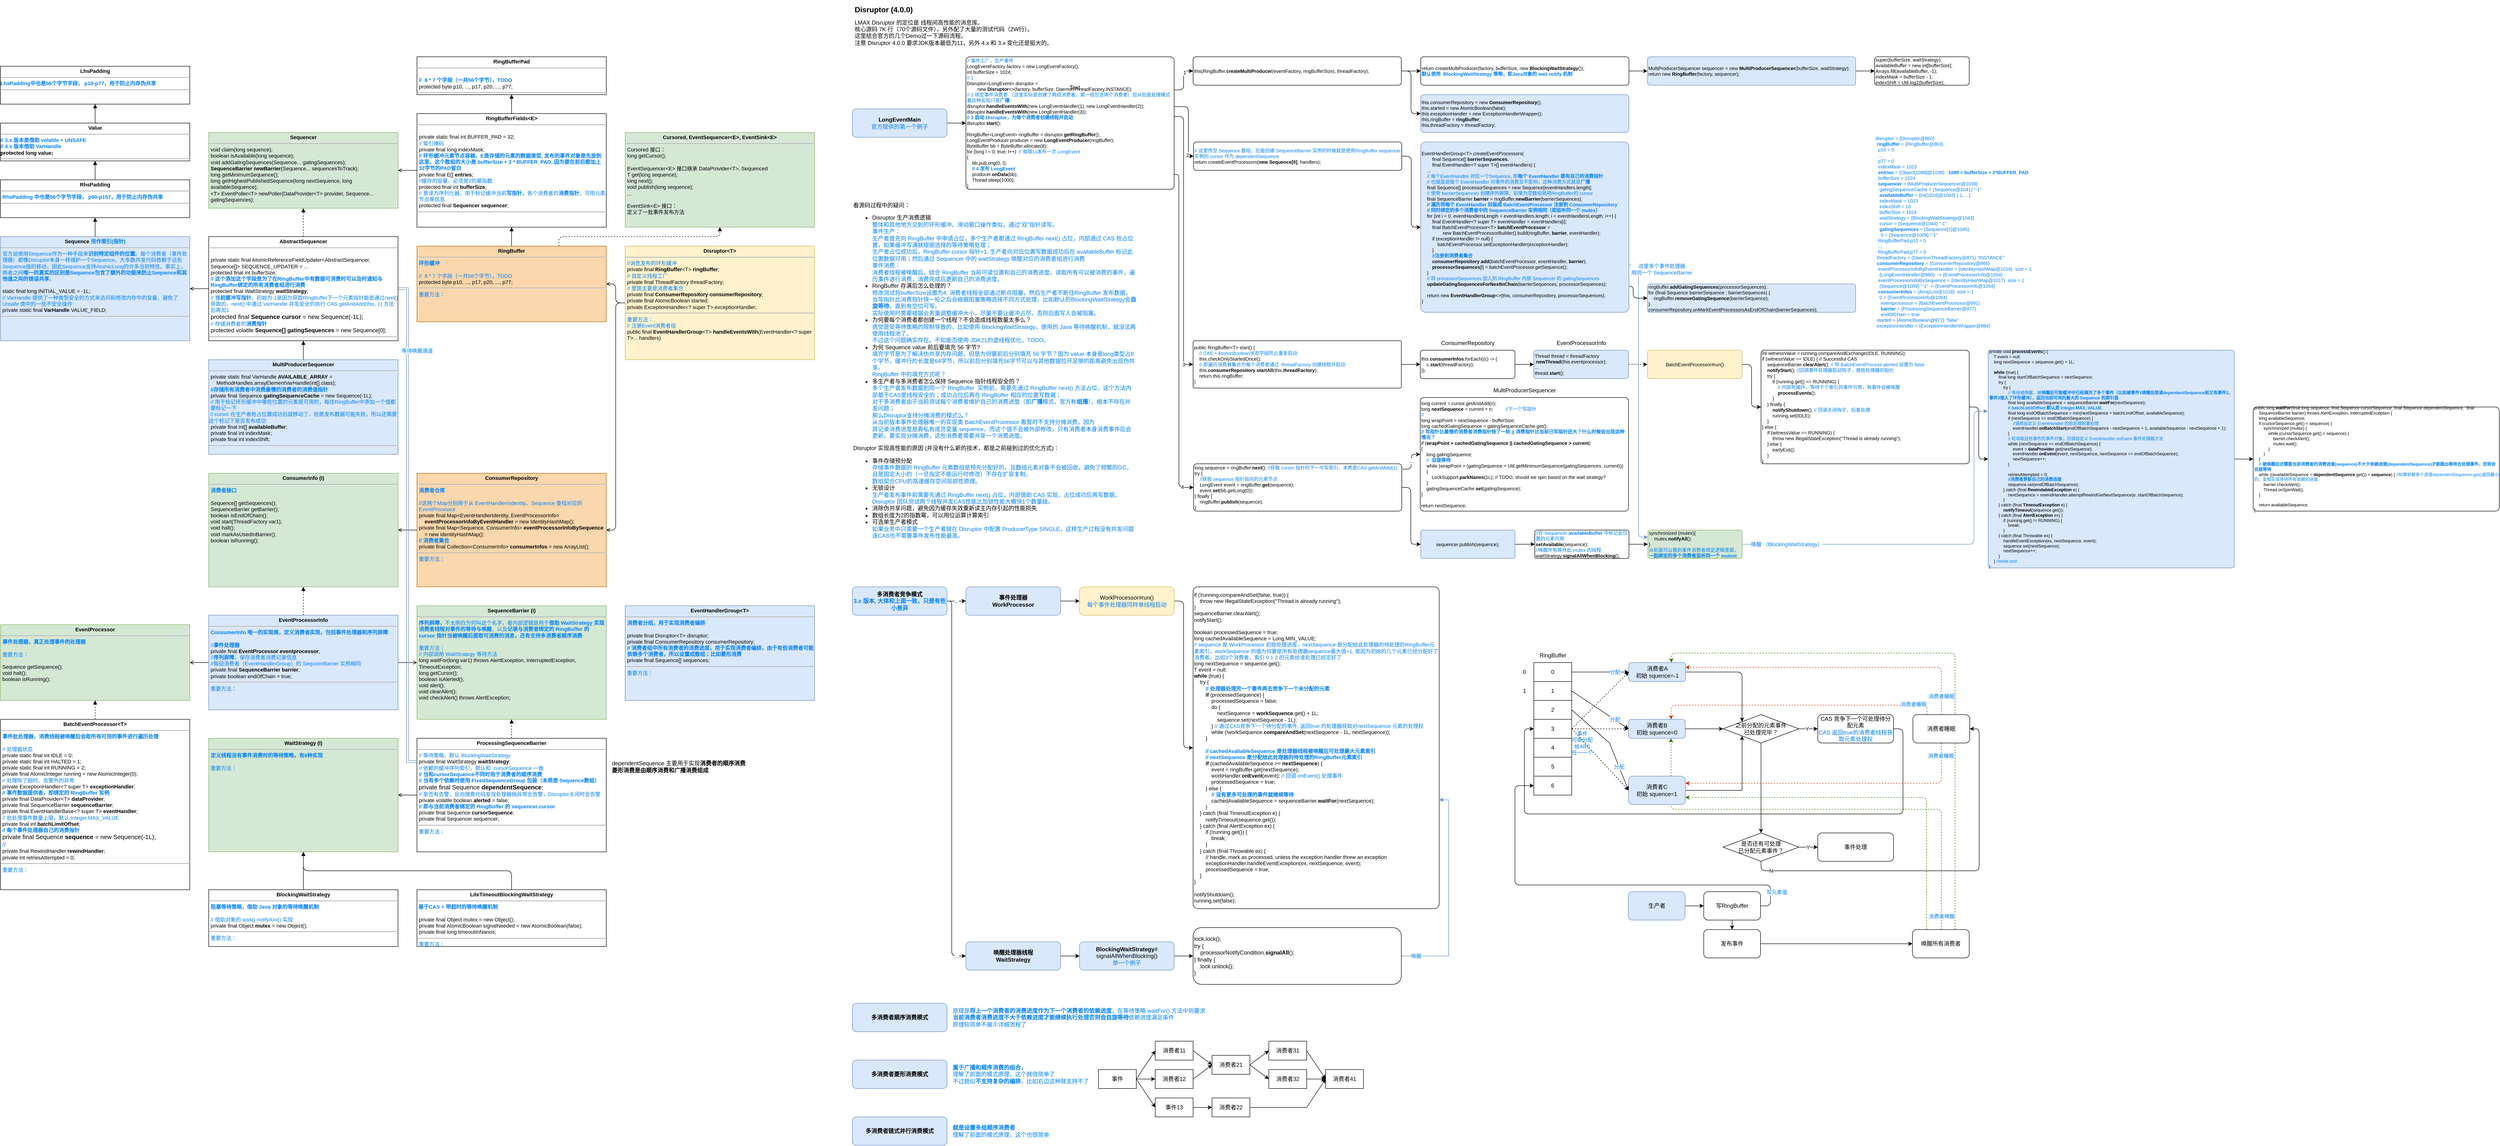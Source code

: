 <mxfile version="21.6.5" type="device">
  <diagram name="第 1 页" id="EZIj7stLJ7IglIkDNbZx">
    <mxGraphModel dx="3915" dy="879" grid="1" gridSize="10" guides="1" tooltips="1" connect="1" arrows="1" fold="1" page="1" pageScale="1" pageWidth="827" pageHeight="1169" math="0" shadow="0">
      <root>
        <mxCell id="0" />
        <mxCell id="1" parent="0" />
        <mxCell id="ZpwxWgh1Q2fkPOIGbowT-67" style="edgeStyle=orthogonalEdgeStyle;rounded=1;orthogonalLoop=1;jettySize=auto;html=1;exitX=0.5;exitY=0;exitDx=0;exitDy=0;entryX=0.75;entryY=1;entryDx=0;entryDy=0;dashed=1;fillColor=#60a917;strokeColor=#2D7600;" edge="1" parent="1" source="ZpwxWgh1Q2fkPOIGbowT-55" target="ZpwxWgh1Q2fkPOIGbowT-20">
          <mxGeometry relative="1" as="geometry">
            <Array as="points">
              <mxPoint x="2341" y="1710" />
              <mxPoint x="1770" y="1710" />
            </Array>
          </mxGeometry>
        </mxCell>
        <mxCell id="ZpwxWgh1Q2fkPOIGbowT-68" style="edgeStyle=orthogonalEdgeStyle;rounded=1;orthogonalLoop=1;jettySize=auto;html=1;exitX=0.75;exitY=0;exitDx=0;exitDy=0;entryX=0.75;entryY=0;entryDx=0;entryDy=0;dashed=1;fillColor=#60a917;strokeColor=#2D7600;" edge="1" parent="1" source="ZpwxWgh1Q2fkPOIGbowT-55" target="ZpwxWgh1Q2fkPOIGbowT-19">
          <mxGeometry relative="1" as="geometry" />
        </mxCell>
        <mxCell id="fhfUE1HdMHP-IcORmnVZ-1" value="&lt;h1 style=&quot;font-size: 16px;&quot;&gt;&lt;font style=&quot;font-size: 16px;&quot;&gt;Disruptor (4.0.0)&lt;/font&gt;&lt;/h1&gt;&lt;div style=&quot;&quot;&gt;&lt;font style=&quot;&quot;&gt;LMAX Disruptor 的定位是 线程间高性能的消息库。&lt;br&gt;&lt;/font&gt;&lt;/div&gt;&lt;div style=&quot;&quot;&gt;核心源码 7K 行（70个源码文件），另外配了大量的测试代码（2W行）。&lt;/div&gt;&lt;div style=&quot;&quot;&gt;这里结合官方的几个Demo过一下源码流程。&lt;/div&gt;&lt;div style=&quot;&quot;&gt;注意 Disruptor 4.0.0 要求JDK版本最低为11，另外 4.x 和 3.x 变化还是挺大的。&lt;/div&gt;" style="text;html=1;strokeColor=none;fillColor=none;spacing=5;spacingTop=-20;whiteSpace=wrap;overflow=hidden;rounded=0;" parent="1" vertex="1">
          <mxGeometry x="40" y="10" width="440" height="90" as="geometry" />
        </mxCell>
        <mxCell id="fhfUE1HdMHP-IcORmnVZ-4" value="" style="edgeStyle=orthogonalEdgeStyle;rounded=1;orthogonalLoop=1;jettySize=auto;html=1;" parent="1" source="fhfUE1HdMHP-IcORmnVZ-2" target="fhfUE1HdMHP-IcORmnVZ-3" edge="1">
          <mxGeometry relative="1" as="geometry" />
        </mxCell>
        <mxCell id="fhfUE1HdMHP-IcORmnVZ-2" value="&lt;b&gt;LongEventMain&lt;/b&gt;&lt;br&gt;&lt;font color=&quot;#007fff&quot;&gt;官方提供的第一个例子&lt;/font&gt;" style="rounded=1;whiteSpace=wrap;html=1;fillColor=#dae8fc;strokeColor=#6c8ebf;" parent="1" vertex="1">
          <mxGeometry x="40" y="230" width="200" height="60" as="geometry" />
        </mxCell>
        <mxCell id="fhfUE1HdMHP-IcORmnVZ-9" value="" style="edgeStyle=orthogonalEdgeStyle;rounded=1;orthogonalLoop=1;jettySize=auto;html=1;exitX=1;exitY=0.45;exitDx=0;exitDy=0;exitPerimeter=0;entryX=0;entryY=0.5;entryDx=0;entryDy=0;" parent="1" source="fhfUE1HdMHP-IcORmnVZ-3" target="fhfUE1HdMHP-IcORmnVZ-8" edge="1">
          <mxGeometry relative="1" as="geometry">
            <Array as="points">
              <mxPoint x="740" y="246" />
              <mxPoint x="740" y="770" />
            </Array>
          </mxGeometry>
        </mxCell>
        <mxCell id="fhfUE1HdMHP-IcORmnVZ-10" value="3" style="edgeLabel;html=1;align=center;verticalAlign=middle;resizable=0;points=[];" parent="fhfUE1HdMHP-IcORmnVZ-9" vertex="1" connectable="0">
          <mxGeometry x="0.442" y="-3" relative="1" as="geometry">
            <mxPoint x="3" y="137" as="offset" />
          </mxGeometry>
        </mxCell>
        <mxCell id="fhfUE1HdMHP-IcORmnVZ-31" style="edgeStyle=orthogonalEdgeStyle;rounded=1;orthogonalLoop=1;jettySize=auto;html=1;exitX=1;exitY=0.25;exitDx=0;exitDy=0;" parent="1" source="fhfUE1HdMHP-IcORmnVZ-3" target="fhfUE1HdMHP-IcORmnVZ-32" edge="1">
          <mxGeometry relative="1" as="geometry">
            <mxPoint x="750" y="160" as="targetPoint" />
          </mxGeometry>
        </mxCell>
        <mxCell id="fhfUE1HdMHP-IcORmnVZ-63" value="1" style="edgeLabel;html=1;align=center;verticalAlign=middle;resizable=0;points=[];" parent="fhfUE1HdMHP-IcORmnVZ-31" vertex="1" connectable="0">
          <mxGeometry x="0.555" y="-3" relative="1" as="geometry">
            <mxPoint as="offset" />
          </mxGeometry>
        </mxCell>
        <mxCell id="fhfUE1HdMHP-IcORmnVZ-60" style="edgeStyle=orthogonalEdgeStyle;rounded=1;orthogonalLoop=1;jettySize=auto;html=1;exitX=1.002;exitY=0.376;exitDx=0;exitDy=0;exitPerimeter=0;" parent="1" source="fhfUE1HdMHP-IcORmnVZ-3" target="fhfUE1HdMHP-IcORmnVZ-59" edge="1">
          <mxGeometry relative="1" as="geometry">
            <Array as="points">
              <mxPoint x="750" y="225" />
              <mxPoint x="750" y="330" />
            </Array>
          </mxGeometry>
        </mxCell>
        <mxCell id="fhfUE1HdMHP-IcORmnVZ-64" value="2" style="edgeLabel;html=1;align=center;verticalAlign=middle;resizable=0;points=[];" parent="fhfUE1HdMHP-IcORmnVZ-60" vertex="1" connectable="0">
          <mxGeometry x="0.825" y="-2" relative="1" as="geometry">
            <mxPoint as="offset" />
          </mxGeometry>
        </mxCell>
        <mxCell id="fhfUE1HdMHP-IcORmnVZ-67" style="edgeStyle=orthogonalEdgeStyle;rounded=1;orthogonalLoop=1;jettySize=auto;html=1;exitX=0.998;exitY=0.888;exitDx=0;exitDy=0;entryX=0;entryY=0.5;entryDx=0;entryDy=0;exitPerimeter=0;" parent="1" source="fhfUE1HdMHP-IcORmnVZ-3" target="fhfUE1HdMHP-IcORmnVZ-66" edge="1">
          <mxGeometry relative="1" as="geometry">
            <Array as="points">
              <mxPoint x="730" y="369" />
              <mxPoint x="730" y="1030" />
            </Array>
          </mxGeometry>
        </mxCell>
        <mxCell id="fhfUE1HdMHP-IcORmnVZ-70" value="4" style="edgeLabel;html=1;align=center;verticalAlign=middle;resizable=0;points=[];" parent="fhfUE1HdMHP-IcORmnVZ-67" vertex="1" connectable="0">
          <mxGeometry x="0.933" y="1" relative="1" as="geometry">
            <mxPoint as="offset" />
          </mxGeometry>
        </mxCell>
        <mxCell id="fhfUE1HdMHP-IcORmnVZ-3" value="&lt;div&gt;&lt;font color=&quot;#007fff&quot;&gt;// 事件工厂，生产事件&lt;/font&gt;&lt;/div&gt;&lt;div&gt;LongEventFactory factory = new LongEventFactory();&lt;/div&gt;&lt;div&gt;int bufferSize = 1024;&lt;/div&gt;&lt;div&gt;&lt;font color=&quot;#007fff&quot;&gt;// 1&amp;nbsp;&lt;/font&gt;&lt;/div&gt;&lt;div&gt;&lt;span style=&quot;background-color: initial;&quot;&gt;Disruptor&amp;lt;LongEvent&amp;gt; disruptor =&lt;/span&gt;&lt;br&gt;&lt;/div&gt;&lt;div&gt;&amp;nbsp; &amp;nbsp; &amp;nbsp; &amp;nbsp; new &lt;b&gt;Disruptor&lt;/b&gt;&amp;lt;&amp;gt;(factory, bufferSize, DaemonThreadFactory.INSTANCE);&lt;/div&gt;&lt;div&gt;&lt;font color=&quot;#007fff&quot;&gt;// 2 绑定事件消费者 （这里实际是创建了两组消费者，第一组包含两个消费者）但从后面处理模式看这种实现只是&lt;b&gt;广播&lt;/b&gt;&lt;/font&gt;&lt;/div&gt;&lt;div&gt;disruptor.&lt;b&gt;handleEventsWith&lt;/b&gt;(new LongEventHandler(1), new LongEventHandler(2));&lt;/div&gt;&lt;div&gt;disruptor.&lt;b&gt;handleEventsWith&lt;/b&gt;(new LongEventHandler(3));&lt;/div&gt;&lt;div&gt;&lt;b style=&quot;color: rgb(0, 127, 255); background-color: initial;&quot;&gt;// 3 启动 Disruptor，为每个消费者创建线程并启动&lt;/b&gt;&lt;br&gt;&lt;/div&gt;&lt;div&gt;disruptor.&lt;b&gt;start&lt;/b&gt;();&lt;/div&gt;&lt;div&gt;&lt;br&gt;&lt;/div&gt;&lt;div&gt;RingBuffer&amp;lt;LongEvent&amp;gt; ringBuffer = disruptor.&lt;b&gt;getRingBuffer&lt;/b&gt;();&lt;/div&gt;&lt;div&gt;LongEventProducer producer = new &lt;b&gt;LongEventProducer&lt;/b&gt;(ringBuffer);&lt;/div&gt;&lt;div&gt;ByteBuffer bb = ByteBuffer.allocate(8);&lt;/div&gt;&lt;div&gt;for (long l = 0; true; l++)&amp;nbsp; &lt;font color=&quot;#007fff&quot;&gt;// 每隔1s发布一次 LongEvent&lt;/font&gt;&lt;/div&gt;&lt;div&gt;{&lt;/div&gt;&lt;div&gt;&amp;nbsp; &amp;nbsp; bb.putLong(0, l);&lt;/div&gt;&lt;div&gt;&lt;font color=&quot;#007fff&quot;&gt;&lt;b&gt;&amp;nbsp; &amp;nbsp; // 4 发布 LongEvent&lt;/b&gt;&lt;/font&gt;&lt;/div&gt;&lt;div&gt;&amp;nbsp; &amp;nbsp; producer.&lt;b&gt;onData&lt;/b&gt;(bb);&lt;/div&gt;&lt;div&gt;&amp;nbsp; &amp;nbsp; Thread.sleep(1000);&lt;/div&gt;&lt;div&gt;}&lt;/div&gt;" style="rounded=1;whiteSpace=wrap;html=1;fontSize=10;align=left;arcSize=3;" parent="1" vertex="1">
          <mxGeometry x="280" y="120" width="440" height="280" as="geometry" />
        </mxCell>
        <mxCell id="fhfUE1HdMHP-IcORmnVZ-14" style="edgeStyle=orthogonalEdgeStyle;rounded=1;orthogonalLoop=1;jettySize=auto;html=1;exitX=0;exitY=0.5;exitDx=0;exitDy=0;entryX=1;entryY=0.5;entryDx=0;entryDy=0;endArrow=open;endFill=0;" parent="1" source="fhfUE1HdMHP-IcORmnVZ-7" target="fhfUE1HdMHP-IcORmnVZ-13" edge="1">
          <mxGeometry relative="1" as="geometry" />
        </mxCell>
        <mxCell id="fhfUE1HdMHP-IcORmnVZ-39" style="edgeStyle=orthogonalEdgeStyle;rounded=1;orthogonalLoop=1;jettySize=auto;html=1;exitX=0;exitY=0.5;exitDx=0;exitDy=0;entryX=1;entryY=0.5;entryDx=0;entryDy=0;endArrow=open;endFill=0;" parent="1" source="fhfUE1HdMHP-IcORmnVZ-7" target="fhfUE1HdMHP-IcORmnVZ-38" edge="1">
          <mxGeometry relative="1" as="geometry" />
        </mxCell>
        <mxCell id="fhfUE1HdMHP-IcORmnVZ-7" value="&lt;p style=&quot;margin: 4px 0px 0px; text-align: center; font-size: 11px;&quot;&gt;&lt;b style=&quot;font-size: 11px;&quot;&gt;Disruptor&amp;lt;T&amp;gt;&lt;/b&gt;&lt;br style=&quot;font-size: 11px;&quot;&gt;&lt;/p&gt;&lt;hr style=&quot;font-size: 11px;&quot;&gt;&lt;p style=&quot;margin: 0px 0px 0px 4px; font-size: 11px;&quot;&gt;&lt;font color=&quot;#007fff&quot;&gt;//消息发布的环形缓冲&lt;/font&gt;&lt;/p&gt;&lt;p style=&quot;margin: 0px 0px 0px 4px; font-size: 11px;&quot;&gt;private final &lt;b&gt;RingBuffer&lt;/b&gt;&amp;lt;T&amp;gt; &lt;b&gt;ringBuffer&lt;/b&gt;;&lt;/p&gt;&lt;p style=&quot;margin: 0px 0px 0px 4px; font-size: 11px;&quot;&gt;&lt;font color=&quot;#007fff&quot;&gt;// 自定义线程工厂&lt;/font&gt;&lt;/p&gt;&lt;p style=&quot;margin: 0px 0px 0px 4px; font-size: 11px;&quot;&gt;private final ThreadFactory threadFactory;&lt;/p&gt;&lt;p style=&quot;margin: 0px 0px 0px 4px; font-size: 11px;&quot;&gt;&lt;font color=&quot;#007fff&quot;&gt;// 里面主要是消费者集合&lt;/font&gt;&lt;/p&gt;&lt;p style=&quot;margin: 0px 0px 0px 4px; font-size: 11px;&quot;&gt;private final &lt;b&gt;ConsumerRepository&lt;/b&gt; &lt;b&gt;consumerRepository&lt;/b&gt;;&lt;/p&gt;&lt;p style=&quot;margin: 0px 0px 0px 4px; font-size: 11px;&quot;&gt;private final AtomicBoolean started;&lt;/p&gt;&lt;p style=&quot;margin: 0px 0px 0px 4px; font-size: 11px;&quot;&gt;private ExceptionHandler&amp;lt;? super T&amp;gt; exceptionHandler;&lt;/p&gt;&lt;hr style=&quot;font-size: 11px;&quot;&gt;&lt;p style=&quot;margin: 0px 0px 0px 4px; font-size: 11px;&quot;&gt;&lt;font color=&quot;#007fff&quot; style=&quot;font-size: 11px;&quot;&gt;重要方法：&lt;/font&gt;&lt;/p&gt;&lt;p style=&quot;margin: 0px 0px 0px 4px; font-size: 11px;&quot;&gt;&lt;font color=&quot;#007fff&quot; style=&quot;font-size: 11px;&quot;&gt;// 注册Event消费者组&lt;/font&gt;&lt;/p&gt;&lt;p style=&quot;margin: 0px 0px 0px 4px;&quot;&gt;public final &lt;b&gt;EventHandlerGroup&lt;/b&gt;&amp;lt;T&amp;gt; &lt;b&gt;handleEventsWith&lt;/b&gt;(EventHandler&amp;lt;? super T&amp;gt;... handlers)&lt;br&gt;&lt;/p&gt;" style="verticalAlign=top;align=left;overflow=fill;fontSize=11;fontFamily=Helvetica;html=1;whiteSpace=wrap;fillColor=#fff2cc;strokeColor=#d6b656;" parent="1" vertex="1">
          <mxGeometry x="-440" y="520" width="400" height="240" as="geometry" />
        </mxCell>
        <mxCell id="fhfUE1HdMHP-IcORmnVZ-12" value="" style="edgeStyle=orthogonalEdgeStyle;rounded=1;orthogonalLoop=1;jettySize=auto;html=1;" parent="1" source="fhfUE1HdMHP-IcORmnVZ-8" target="fhfUE1HdMHP-IcORmnVZ-11" edge="1">
          <mxGeometry relative="1" as="geometry" />
        </mxCell>
        <mxCell id="fhfUE1HdMHP-IcORmnVZ-8" value="&lt;div&gt;public RingBuffer&amp;lt;T&amp;gt; start() {&lt;/div&gt;&lt;div&gt;&lt;font color=&quot;#007fff&quot;&gt;&amp;nbsp; &amp;nbsp; // CAS + AtomicBoolean&lt;/font&gt;&lt;font color=&quot;#007fff&quot;&gt;状态字段防止重复启动&lt;/font&gt;&lt;/div&gt;&lt;div&gt;&amp;nbsp; &amp;nbsp; this.checkOnlyStartedOnce();&lt;/div&gt;&lt;div&gt;&lt;font color=&quot;#007fff&quot;&gt;&amp;nbsp; &amp;nbsp; // 即遍历消费者集合为每个消费者通过&amp;nbsp; threadFactory 创建线程并启动&lt;/font&gt;&lt;/div&gt;&lt;div&gt;&amp;nbsp; &amp;nbsp; this.&lt;b&gt;consumerRepository&lt;/b&gt;.&lt;b&gt;startAll&lt;/b&gt;(&lt;span style=&quot;background-color: initial;&quot;&gt;this.&lt;/span&gt;&lt;b style=&quot;background-color: initial;&quot;&gt;threadFactory&lt;/b&gt;&lt;span style=&quot;background-color: initial;&quot;&gt;);&lt;/span&gt;&lt;/div&gt;&lt;div&gt;&amp;nbsp; &amp;nbsp; return this.ringBuffer;&lt;/div&gt;&lt;div&gt;}&lt;/div&gt;" style="rounded=1;whiteSpace=wrap;html=1;fontSize=10;align=left;arcSize=3;" parent="1" vertex="1">
          <mxGeometry x="760" y="720" width="440" height="100" as="geometry" />
        </mxCell>
        <mxCell id="fhfUE1HdMHP-IcORmnVZ-28" value="" style="edgeStyle=orthogonalEdgeStyle;rounded=1;orthogonalLoop=1;jettySize=auto;html=1;" parent="1" source="fhfUE1HdMHP-IcORmnVZ-11" target="fhfUE1HdMHP-IcORmnVZ-27" edge="1">
          <mxGeometry relative="1" as="geometry" />
        </mxCell>
        <mxCell id="fhfUE1HdMHP-IcORmnVZ-11" value="&lt;div&gt;this.&lt;b&gt;consumerInfos&lt;/b&gt;.forEach((c) -&amp;gt; {&lt;/div&gt;&lt;div&gt;&amp;nbsp; &amp;nbsp; c.&lt;b&gt;start&lt;/b&gt;(threadFactory);&lt;/div&gt;&lt;div&gt;});&lt;/div&gt;" style="rounded=1;whiteSpace=wrap;html=1;fontSize=10;align=left;arcSize=9;" parent="1" vertex="1">
          <mxGeometry x="1240" y="740" width="200" height="60" as="geometry" />
        </mxCell>
        <mxCell id="fhfUE1HdMHP-IcORmnVZ-17" style="edgeStyle=orthogonalEdgeStyle;rounded=1;orthogonalLoop=1;jettySize=auto;html=1;exitX=0;exitY=0.5;exitDx=0;exitDy=0;entryX=1;entryY=0.5;entryDx=0;entryDy=0;endArrow=open;endFill=0;" parent="1" source="fhfUE1HdMHP-IcORmnVZ-13" target="fhfUE1HdMHP-IcORmnVZ-16" edge="1">
          <mxGeometry relative="1" as="geometry" />
        </mxCell>
        <mxCell id="fhfUE1HdMHP-IcORmnVZ-13" value="&lt;p style=&quot;margin: 4px 0px 0px; text-align: center;&quot;&gt;&lt;b&gt;ConsumerRepository&lt;/b&gt;&lt;br style=&quot;font-size: 11px;&quot;&gt;&lt;/p&gt;&lt;hr style=&quot;font-size: 11px;&quot;&gt;&lt;p style=&quot;margin: 0px 0px 0px 4px; font-size: 11px;&quot;&gt;&lt;b&gt;&lt;font color=&quot;#007fff&quot;&gt;消费者仓库&lt;/font&gt;&lt;/b&gt;&lt;/p&gt;&lt;p style=&quot;margin: 0px 0px 0px 4px; font-size: 11px;&quot;&gt;&lt;b&gt;&lt;font color=&quot;#007fff&quot;&gt;&lt;br&gt;&lt;/font&gt;&lt;/b&gt;&lt;/p&gt;&lt;p style=&quot;margin: 0px 0px 0px 4px; font-size: 11px;&quot;&gt;&lt;font color=&quot;#007fff&quot;&gt;//这两个Map分别用于从 EventHandlerIndentity、Sequence 查找对应的EventProcessor&lt;/font&gt;&lt;/p&gt;&lt;p style=&quot;margin: 0px 0px 0px 4px;&quot;&gt;private final Map&amp;lt;EventHandlerIdentity, EventProcessorInfo&amp;gt; &lt;br&gt;&lt;b&gt;&amp;nbsp; &amp;nbsp; eventProcessorInfoByEventHandler&lt;/b&gt; = new IdentityHashMap();&lt;/p&gt;&lt;p style=&quot;margin: 0px 0px 0px 4px;&quot;&gt;private final Map&amp;lt;Sequence, ConsumerInfo&amp;gt; &lt;b&gt;eventProcessorInfoBySequence&lt;/b&gt;&amp;nbsp; &lt;br&gt;&amp;nbsp; &amp;nbsp; = new IdentityHashMap();&lt;/p&gt;&lt;p style=&quot;margin: 0px 0px 0px 4px;&quot;&gt;&lt;font color=&quot;#007fff&quot;&gt;&lt;b&gt;// 消费者集合&lt;/b&gt;&lt;/font&gt;&lt;/p&gt;&lt;p style=&quot;margin: 0px 0px 0px 4px;&quot;&gt;private final Collection&amp;lt;ConsumerInfo&amp;gt; &lt;b&gt;consumerInfos&lt;/b&gt; = new ArrayList();&lt;/p&gt;&lt;hr style=&quot;font-size: 11px;&quot;&gt;&lt;p style=&quot;margin: 0px 0px 0px 4px; font-size: 11px;&quot;&gt;&lt;font color=&quot;#007fff&quot; style=&quot;font-size: 11px;&quot;&gt;重要方法：&lt;/font&gt;&lt;/p&gt;&lt;p style=&quot;margin: 0px 0px 0px 4px; font-size: 11px;&quot;&gt;&lt;br&gt;&lt;/p&gt;" style="verticalAlign=top;align=left;overflow=fill;fontSize=11;fontFamily=Helvetica;html=1;whiteSpace=wrap;fillColor=#fad7ac;strokeColor=#b46504;" parent="1" vertex="1">
          <mxGeometry x="-880" y="1000" width="400" height="240" as="geometry" />
        </mxCell>
        <mxCell id="fhfUE1HdMHP-IcORmnVZ-15" value="ConsumerRepository" style="text;html=1;align=center;verticalAlign=middle;resizable=0;points=[];autosize=1;strokeColor=none;fillColor=none;" parent="1" vertex="1">
          <mxGeometry x="1270" y="710" width="140" height="30" as="geometry" />
        </mxCell>
        <mxCell id="fhfUE1HdMHP-IcORmnVZ-16" value="&lt;p style=&quot;margin: 4px 0px 0px; text-align: center;&quot;&gt;&lt;b&gt;ConsumerInfo (I)&lt;/b&gt;&lt;br style=&quot;font-size: 11px;&quot;&gt;&lt;/p&gt;&lt;hr style=&quot;font-size: 11px;&quot;&gt;&lt;p style=&quot;margin: 0px 0px 0px 4px; font-size: 11px;&quot;&gt;&lt;font color=&quot;#007fff&quot;&gt;&lt;b&gt;消费者接口&lt;/b&gt;&lt;/font&gt;&lt;/p&gt;&lt;p style=&quot;margin: 0px 0px 0px 4px; font-size: 11px;&quot;&gt;&lt;font color=&quot;#007fff&quot;&gt;&lt;br&gt;&lt;/font&gt;&lt;/p&gt;&lt;p style=&quot;margin: 0px 0px 0px 4px;&quot;&gt;Sequence[] getSequences();&lt;/p&gt;&lt;p style=&quot;margin: 0px 0px 0px 4px;&quot;&gt;SequenceBarrier getBarrier();&lt;/p&gt;&lt;p style=&quot;margin: 0px 0px 0px 4px;&quot;&gt;boolean isEndOfChain();&lt;/p&gt;&lt;p style=&quot;margin: 0px 0px 0px 4px;&quot;&gt;void start(ThreadFactory var1);&lt;/p&gt;&lt;p style=&quot;margin: 0px 0px 0px 4px;&quot;&gt;void halt();&lt;/p&gt;&lt;p style=&quot;margin: 0px 0px 0px 4px;&quot;&gt;void markAsUsedInBarrier();&lt;/p&gt;&lt;p style=&quot;margin: 0px 0px 0px 4px;&quot;&gt;boolean isRunning();&lt;/p&gt;&lt;p style=&quot;margin: 0px 0px 0px 4px; font-size: 11px;&quot;&gt;&lt;br&gt;&lt;/p&gt;" style="verticalAlign=top;align=left;overflow=fill;fontSize=11;fontFamily=Helvetica;html=1;whiteSpace=wrap;fillColor=#d5e8d4;strokeColor=#82b366;" parent="1" vertex="1">
          <mxGeometry x="-1320" y="1000" width="400" height="240" as="geometry" />
        </mxCell>
        <mxCell id="fhfUE1HdMHP-IcORmnVZ-19" style="edgeStyle=orthogonalEdgeStyle;rounded=1;orthogonalLoop=1;jettySize=auto;html=1;exitX=0.5;exitY=0;exitDx=0;exitDy=0;entryX=0.5;entryY=1;entryDx=0;entryDy=0;endArrow=block;endFill=1;dashed=1;" parent="1" source="fhfUE1HdMHP-IcORmnVZ-18" target="fhfUE1HdMHP-IcORmnVZ-16" edge="1">
          <mxGeometry relative="1" as="geometry" />
        </mxCell>
        <mxCell id="fhfUE1HdMHP-IcORmnVZ-21" style="edgeStyle=orthogonalEdgeStyle;rounded=1;orthogonalLoop=1;jettySize=auto;html=1;exitX=0;exitY=0.5;exitDx=0;exitDy=0;endArrow=open;endFill=0;" parent="1" source="fhfUE1HdMHP-IcORmnVZ-18" target="fhfUE1HdMHP-IcORmnVZ-20" edge="1">
          <mxGeometry relative="1" as="geometry" />
        </mxCell>
        <mxCell id="fhfUE1HdMHP-IcORmnVZ-26" style="edgeStyle=orthogonalEdgeStyle;rounded=1;orthogonalLoop=1;jettySize=auto;html=1;exitX=1;exitY=0.5;exitDx=0;exitDy=0;endArrow=open;endFill=0;" parent="1" source="fhfUE1HdMHP-IcORmnVZ-18" target="fhfUE1HdMHP-IcORmnVZ-22" edge="1">
          <mxGeometry relative="1" as="geometry" />
        </mxCell>
        <mxCell id="fhfUE1HdMHP-IcORmnVZ-18" value="&lt;p style=&quot;margin: 4px 0px 0px; text-align: center;&quot;&gt;&lt;b&gt;EventProcessorInfo&lt;/b&gt;&lt;br style=&quot;font-size: 11px;&quot;&gt;&lt;/p&gt;&lt;hr style=&quot;font-size: 11px;&quot;&gt;&lt;p style=&quot;margin: 0px 0px 0px 4px; font-size: 11px;&quot;&gt;&lt;font color=&quot;#007fff&quot;&gt;&lt;b&gt;ConsumerInfo 唯一的实现类，定义消费者实现，包括事件处理器和序列屏障&lt;/b&gt;&lt;/font&gt;&lt;/p&gt;&lt;p style=&quot;margin: 0px 0px 0px 4px; font-size: 11px;&quot;&gt;&lt;font color=&quot;#007fff&quot;&gt;&lt;br&gt;&lt;/font&gt;&lt;/p&gt;&lt;p style=&quot;margin: 0px 0px 0px 4px; font-size: 11px;&quot;&gt;&lt;font color=&quot;#007fff&quot;&gt;//&lt;b&gt;事件处理器&lt;/b&gt;&lt;/font&gt;&lt;/p&gt;&lt;p style=&quot;margin: 0px 0px 0px 4px;&quot;&gt;private final &lt;b&gt;EventProcessor&lt;/b&gt; &lt;b&gt;eventprocessor&lt;/b&gt;;&lt;/p&gt;&lt;p style=&quot;margin: 0px 0px 0px 4px;&quot;&gt;&lt;font color=&quot;#007fff&quot;&gt;//&lt;b&gt;序列屏障&lt;/b&gt;，保存消费者消费记录信息&amp;nbsp;&lt;/font&gt;&lt;/p&gt;&lt;p style=&quot;margin: 0px 0px 0px 4px;&quot;&gt;&lt;font color=&quot;#007fff&quot;&gt;//每组消费者（EventHandlerGroup）的 SequcenBarrier 实例相同&lt;/font&gt;&lt;/p&gt;&lt;p style=&quot;margin: 0px 0px 0px 4px;&quot;&gt;private final &lt;b&gt;SequenceBarrier&lt;/b&gt; &lt;b&gt;barrier&lt;/b&gt;;&lt;/p&gt;&lt;p style=&quot;margin: 0px 0px 0px 4px;&quot;&gt;private boolean endOfChain = true;&lt;/p&gt;&lt;hr style=&quot;font-size: 11px;&quot;&gt;&lt;p style=&quot;margin: 0px 0px 0px 4px; font-size: 11px;&quot;&gt;&lt;font color=&quot;#007fff&quot; style=&quot;font-size: 11px;&quot;&gt;重要方法：&lt;/font&gt;&lt;/p&gt;&lt;p style=&quot;margin: 0px 0px 0px 4px; font-size: 11px;&quot;&gt;&lt;br&gt;&lt;/p&gt;" style="verticalAlign=top;align=left;overflow=fill;fontSize=11;fontFamily=Helvetica;html=1;whiteSpace=wrap;fillColor=#dae8fc;strokeColor=#6c8ebf;" parent="1" vertex="1">
          <mxGeometry x="-1320" y="1300" width="400" height="200" as="geometry" />
        </mxCell>
        <mxCell id="fhfUE1HdMHP-IcORmnVZ-20" value="&lt;p style=&quot;margin: 4px 0px 0px; text-align: center;&quot;&gt;&lt;b&gt;EventProcessor&lt;/b&gt;&lt;br style=&quot;font-size: 11px;&quot;&gt;&lt;/p&gt;&lt;hr style=&quot;font-size: 11px;&quot;&gt;&lt;p style=&quot;margin: 0px 0px 0px 4px; font-size: 11px;&quot;&gt;&lt;span style=&quot;color: rgb(0, 127, 255); background-color: initial;&quot;&gt;&lt;b&gt;事件处理器，真正处理事件的处理器&lt;/b&gt;&lt;/span&gt;&lt;/p&gt;&lt;p style=&quot;margin: 0px 0px 0px 4px; font-size: 11px;&quot;&gt;&lt;span style=&quot;color: rgb(0, 127, 255); background-color: initial;&quot;&gt;&lt;br&gt;&lt;/span&gt;&lt;/p&gt;&lt;p style=&quot;margin: 0px 0px 0px 4px; font-size: 11px;&quot;&gt;&lt;span style=&quot;color: rgb(0, 127, 255); background-color: initial;&quot;&gt;重要方法：&lt;/span&gt;&lt;br&gt;&lt;/p&gt;&lt;p style=&quot;margin: 0px 0px 0px 4px; font-size: 11px;&quot;&gt;&lt;br&gt;&lt;/p&gt;&lt;p style=&quot;margin: 0px 0px 0px 4px;&quot;&gt;Sequence getSequence();&lt;/p&gt;&lt;p style=&quot;margin: 0px 0px 0px 4px;&quot;&gt;void halt();&lt;/p&gt;&lt;p style=&quot;margin: 0px 0px 0px 4px;&quot;&gt;boolean isRunning();&lt;/p&gt;" style="verticalAlign=top;align=left;overflow=fill;fontSize=11;fontFamily=Helvetica;html=1;whiteSpace=wrap;fillColor=#d5e8d4;strokeColor=#82b366;" parent="1" vertex="1">
          <mxGeometry x="-1760" y="1320" width="400" height="160" as="geometry" />
        </mxCell>
        <mxCell id="fhfUE1HdMHP-IcORmnVZ-22" value="&lt;p style=&quot;margin: 4px 0px 0px; text-align: center;&quot;&gt;&lt;b&gt;SequenceBarrier (I)&lt;/b&gt;&lt;br style=&quot;font-size: 11px;&quot;&gt;&lt;/p&gt;&lt;hr style=&quot;font-size: 11px;&quot;&gt;&lt;p style=&quot;margin: 0px 0px 0px 4px; font-size: 11px;&quot;&gt;&lt;/p&gt;&lt;p style=&quot;margin: 0px 0px 0px 4px; font-size: 11px;&quot;&gt;&lt;font style=&quot;&quot; color=&quot;#007fff&quot;&gt;&lt;b&gt;序列屏障，&lt;/b&gt;不太明白为何叫这个名字，看内部逻辑是用于&lt;b&gt;借助 WaitStrategy 实现消费者线程对事件的等待与唤醒&lt;/b&gt;，以及&lt;b&gt;记录与消费者绑定的 RingBuffer 的 cursor 指针当被唤醒后提取可消费的消息，还有支持多消费者顺序消费&lt;/b&gt;&lt;/font&gt;&lt;/p&gt;&lt;p style=&quot;margin: 0px 0px 0px 4px; font-size: 11px;&quot;&gt;&lt;font color=&quot;#007fff&quot; style=&quot;font-size: 11px;&quot;&gt;&lt;br&gt;&lt;/font&gt;&lt;/p&gt;&lt;p style=&quot;margin: 0px 0px 0px 4px; font-size: 11px;&quot;&gt;&lt;font color=&quot;#007fff&quot; style=&quot;font-size: 11px;&quot;&gt;重要方法：&lt;/font&gt;&lt;/p&gt;&lt;p style=&quot;margin: 0px 0px 0px 4px;&quot;&gt;&lt;font color=&quot;#007fff&quot;&gt;// 内部调用 WaitStrategy 等待方法&lt;/font&gt;&lt;/p&gt;&lt;p style=&quot;margin: 0px 0px 0px 4px;&quot;&gt;long waitFor(long var1) throws AlertException, InterruptedException, TimeoutException;&lt;/p&gt;&lt;p style=&quot;margin: 0px 0px 0px 4px;&quot;&gt;long getCursor();&lt;/p&gt;&lt;p style=&quot;margin: 0px 0px 0px 4px;&quot;&gt;boolean isAlerted();&lt;/p&gt;&lt;p style=&quot;margin: 0px 0px 0px 4px;&quot;&gt;void alert();&lt;/p&gt;&lt;p style=&quot;margin: 0px 0px 0px 4px;&quot;&gt;void clearAlert();&lt;/p&gt;&lt;p style=&quot;margin: 0px 0px 0px 4px;&quot;&gt;void checkAlert() throws AlertException;&lt;/p&gt;" style="verticalAlign=top;align=left;overflow=fill;fontSize=11;fontFamily=Helvetica;html=1;whiteSpace=wrap;fillColor=#d5e8d4;strokeColor=#82b366;" parent="1" vertex="1">
          <mxGeometry x="-880" y="1280" width="400" height="240" as="geometry" />
        </mxCell>
        <mxCell id="fhfUE1HdMHP-IcORmnVZ-25" style="edgeStyle=orthogonalEdgeStyle;rounded=1;orthogonalLoop=1;jettySize=auto;html=1;exitX=0.5;exitY=0;exitDx=0;exitDy=0;endArrow=block;endFill=1;dashed=1;" parent="1" source="fhfUE1HdMHP-IcORmnVZ-23" target="fhfUE1HdMHP-IcORmnVZ-20" edge="1">
          <mxGeometry relative="1" as="geometry" />
        </mxCell>
        <mxCell id="fhfUE1HdMHP-IcORmnVZ-23" value="&lt;p style=&quot;margin: 4px 0px 0px; text-align: center;&quot;&gt;&lt;b&gt;BatchEventProcessor&amp;lt;T&amp;gt;&lt;/b&gt;&lt;br style=&quot;font-size: 11px;&quot;&gt;&lt;/p&gt;&lt;hr style=&quot;font-size: 11px;&quot;&gt;&lt;p style=&quot;margin: 0px 0px 0px 4px; font-size: 11px;&quot;&gt;&lt;b&gt;&lt;font color=&quot;#007fff&quot;&gt;事件批处理器，消费线程被唤醒后会取所有可用的事件进行遍历处理&lt;/font&gt;&lt;/b&gt;&lt;/p&gt;&lt;p style=&quot;margin: 0px 0px 0px 4px; font-size: 11px;&quot;&gt;&lt;br&gt;&lt;/p&gt;&lt;p style=&quot;margin: 0px 0px 0px 4px; font-size: 11px;&quot;&gt;&lt;font color=&quot;#007fff&quot;&gt;// 处理器状态&lt;/font&gt;&lt;/p&gt;&lt;p style=&quot;margin: 0px 0px 0px 4px;&quot;&gt;private static final int IDLE = 0;&lt;/p&gt;&lt;p style=&quot;margin: 0px 0px 0px 4px;&quot;&gt;private static final int HALTED = 1;&lt;/p&gt;&lt;p style=&quot;margin: 0px 0px 0px 4px;&quot;&gt;private static final int RUNNING = 2;&lt;/p&gt;&lt;p style=&quot;margin: 0px 0px 0px 4px;&quot;&gt;private final AtomicInteger running = new AtomicInteger(0);&lt;/p&gt;&lt;p style=&quot;margin: 0px 0px 0px 4px;&quot;&gt;&lt;font color=&quot;#007fff&quot;&gt;// 处理除了超时、告警外的异常&lt;/font&gt;&lt;/p&gt;&lt;p style=&quot;margin: 0px 0px 0px 4px;&quot;&gt;private ExceptionHandler&amp;lt;? super T&amp;gt; &lt;b&gt;exceptionHandler&lt;/b&gt;;&lt;/p&gt;&lt;p style=&quot;margin: 0px 0px 0px 4px;&quot;&gt;&lt;font color=&quot;#007fff&quot;&gt;&lt;b&gt;// 事件数据提供者，即绑定的 RingBuffer 实例&lt;/b&gt;&lt;/font&gt;&lt;/p&gt;&lt;p style=&quot;margin: 0px 0px 0px 4px;&quot;&gt;private final DataProvider&amp;lt;T&amp;gt; &lt;b&gt;dataProvider&lt;/b&gt;;&lt;/p&gt;&lt;p style=&quot;margin: 0px 0px 0px 4px;&quot;&gt;private final SequenceBarrier &lt;b&gt;sequenceBarrier&lt;/b&gt;;&lt;/p&gt;&lt;p style=&quot;margin: 0px 0px 0px 4px;&quot;&gt;private final EventHandlerBase&amp;lt;? super T&amp;gt; &lt;b&gt;eventHandler&lt;/b&gt;;&lt;/p&gt;&lt;p style=&quot;margin: 0px 0px 0px 4px;&quot;&gt;&lt;font color=&quot;#007fff&quot;&gt;// 批处理事件数量上限，默认 Integer.MAX_VALUE&lt;/font&gt;&lt;/p&gt;&lt;p style=&quot;margin: 0px 0px 0px 4px;&quot;&gt;private final int &lt;b&gt;batchLimitOffset&lt;/b&gt;;&lt;/p&gt;&lt;p style=&quot;margin: 0px 0px 0px 4px;&quot;&gt;&lt;font color=&quot;#007fff&quot;&gt;&lt;b&gt;// 每个事件处理器自己的消费指针&lt;/b&gt;&lt;/font&gt;&lt;/p&gt;&lt;p style=&quot;margin: 0px 0px 0px 4px; font-size: 13px;&quot;&gt;&lt;font style=&quot;font-size: 13px;&quot;&gt;private final Sequence &lt;b style=&quot;&quot;&gt;sequence&lt;/b&gt; = new Sequence(-1L);&lt;/font&gt;&lt;/p&gt;&lt;p style=&quot;margin: 0px 0px 0px 4px; font-size: 13px;&quot;&gt;&lt;font color=&quot;#007fff&quot; style=&quot;font-size: 13px;&quot;&gt;//&lt;/font&gt;&lt;/p&gt;&lt;p style=&quot;margin: 0px 0px 0px 4px;&quot;&gt;&lt;font style=&quot;font-size: 11px;&quot;&gt;private final RewindHandler &lt;b style=&quot;&quot;&gt;rewindHandler&lt;/b&gt;;&lt;/font&gt;&lt;/p&gt;&lt;p style=&quot;margin: 0px 0px 0px 4px;&quot;&gt;private int retriesAttempted = 0;&lt;/p&gt;&lt;hr style=&quot;font-size: 11px;&quot;&gt;&lt;p style=&quot;margin: 0px 0px 0px 4px; font-size: 11px;&quot;&gt;&lt;font color=&quot;#007fff&quot; style=&quot;font-size: 11px;&quot;&gt;重要方法：&lt;/font&gt;&lt;/p&gt;&lt;p style=&quot;margin: 0px 0px 0px 4px; font-size: 11px;&quot;&gt;&lt;br&gt;&lt;/p&gt;" style="verticalAlign=top;align=left;overflow=fill;fontSize=11;fontFamily=Helvetica;html=1;whiteSpace=wrap;" parent="1" vertex="1">
          <mxGeometry x="-1760" y="1520" width="400" height="360" as="geometry" />
        </mxCell>
        <mxCell id="fhfUE1HdMHP-IcORmnVZ-84" value="" style="edgeStyle=orthogonalEdgeStyle;rounded=1;orthogonalLoop=1;jettySize=auto;html=1;dashed=1;" parent="1" source="fhfUE1HdMHP-IcORmnVZ-27" target="fhfUE1HdMHP-IcORmnVZ-83" edge="1">
          <mxGeometry relative="1" as="geometry" />
        </mxCell>
        <mxCell id="fhfUE1HdMHP-IcORmnVZ-27" value="Thread thread = threadFactory&lt;br&gt;.&lt;b&gt;newThread&lt;/b&gt;(this.eventprocessor);&lt;br&gt;...&lt;br&gt;thread.&lt;b&gt;start&lt;/b&gt;();" style="rounded=1;whiteSpace=wrap;html=1;fontSize=10;align=left;arcSize=9;fillColor=#dae8fc;strokeColor=#6c8ebf;" parent="1" vertex="1">
          <mxGeometry x="1480" y="740" width="200" height="60" as="geometry" />
        </mxCell>
        <mxCell id="fhfUE1HdMHP-IcORmnVZ-29" value="EventProcessorInfo" style="text;html=1;align=center;verticalAlign=middle;resizable=0;points=[];autosize=1;strokeColor=none;fillColor=none;" parent="1" vertex="1">
          <mxGeometry x="1515" y="710" width="130" height="30" as="geometry" />
        </mxCell>
        <mxCell id="fhfUE1HdMHP-IcORmnVZ-95" value="" style="edgeStyle=orthogonalEdgeStyle;rounded=1;orthogonalLoop=1;jettySize=auto;html=1;" parent="1" source="fhfUE1HdMHP-IcORmnVZ-30" target="fhfUE1HdMHP-IcORmnVZ-94" edge="1">
          <mxGeometry relative="1" as="geometry" />
        </mxCell>
        <mxCell id="fhfUE1HdMHP-IcORmnVZ-30" value="MultiProducerSequencer sequencer = new &lt;b&gt;MultiProducerSequencer&lt;/b&gt;(bufferSize, waitStrategy);&lt;br&gt;return new &lt;b&gt;RingBuffer&lt;/b&gt;(factory, sequencer);" style="rounded=1;whiteSpace=wrap;html=1;fontSize=10;align=left;arcSize=10;fillColor=#dae8fc;strokeColor=#6c8ebf;" parent="1" vertex="1">
          <mxGeometry x="1720" y="120" width="440" height="60" as="geometry" />
        </mxCell>
        <mxCell id="fhfUE1HdMHP-IcORmnVZ-33" style="edgeStyle=orthogonalEdgeStyle;rounded=1;orthogonalLoop=1;jettySize=auto;html=1;exitX=1;exitY=0.5;exitDx=0;exitDy=0;entryX=0;entryY=0.5;entryDx=0;entryDy=0;" parent="1" source="fhfUE1HdMHP-IcORmnVZ-80" target="fhfUE1HdMHP-IcORmnVZ-30" edge="1">
          <mxGeometry relative="1" as="geometry" />
        </mxCell>
        <mxCell id="fhfUE1HdMHP-IcORmnVZ-35" style="edgeStyle=orthogonalEdgeStyle;rounded=1;orthogonalLoop=1;jettySize=auto;html=1;exitX=1;exitY=0.5;exitDx=0;exitDy=0;entryX=0;entryY=0.5;entryDx=0;entryDy=0;" parent="1" source="fhfUE1HdMHP-IcORmnVZ-32" target="fhfUE1HdMHP-IcORmnVZ-34" edge="1">
          <mxGeometry relative="1" as="geometry" />
        </mxCell>
        <mxCell id="fhfUE1HdMHP-IcORmnVZ-32" value="this(RingBuffer.&lt;b&gt;createMultiProducer&lt;/b&gt;(eventFactory, ringBufferSize), threadFactory);" style="rounded=1;whiteSpace=wrap;html=1;fontSize=10;align=left;arcSize=10;" parent="1" vertex="1">
          <mxGeometry x="760" y="120" width="440" height="60" as="geometry" />
        </mxCell>
        <mxCell id="fhfUE1HdMHP-IcORmnVZ-34" value="&lt;div&gt;this.consumerRepository = new &lt;b&gt;ConsumerRepository&lt;/b&gt;();&lt;/div&gt;&lt;div&gt;this.started = new AtomicBoolean(false);&lt;/div&gt;&lt;div&gt;this.exceptionHandler = new ExceptionHandlerWrapper();&lt;/div&gt;&lt;div&gt;this.ringBuffer = &lt;b&gt;ringBuffer&lt;/b&gt;;&lt;/div&gt;&lt;div&gt;this.threadFactory = threadFactory;&lt;/div&gt;" style="rounded=1;whiteSpace=wrap;html=1;fontSize=10;align=left;arcSize=10;fillColor=#dae8fc;strokeColor=#6c8ebf;" parent="1" vertex="1">
          <mxGeometry x="1241" y="200" width="440" height="80" as="geometry" />
        </mxCell>
        <mxCell id="fhfUE1HdMHP-IcORmnVZ-42" style="edgeStyle=orthogonalEdgeStyle;rounded=1;orthogonalLoop=1;jettySize=auto;html=1;exitX=0.5;exitY=0;exitDx=0;exitDy=0;endArrow=block;endFill=1;" parent="1" source="fhfUE1HdMHP-IcORmnVZ-36" target="fhfUE1HdMHP-IcORmnVZ-41" edge="1">
          <mxGeometry relative="1" as="geometry" />
        </mxCell>
        <mxCell id="fhfUE1HdMHP-IcORmnVZ-46" value="" style="edgeStyle=orthogonalEdgeStyle;rounded=1;orthogonalLoop=1;jettySize=auto;html=1;endArrow=open;endFill=0;" parent="1" source="fhfUE1HdMHP-IcORmnVZ-36" target="fhfUE1HdMHP-IcORmnVZ-45" edge="1">
          <mxGeometry relative="1" as="geometry" />
        </mxCell>
        <mxCell id="fhfUE1HdMHP-IcORmnVZ-36" value="&lt;p style=&quot;margin: 4px 0px 0px; text-align: center;&quot;&gt;&lt;b&gt;RingBufferFields&amp;lt;E&amp;gt;&lt;/b&gt;&lt;br style=&quot;font-size: 11px;&quot;&gt;&lt;/p&gt;&lt;hr style=&quot;font-size: 11px;&quot;&gt;&lt;p style=&quot;margin: 0px 0px 0px 4px; font-size: 11px;&quot;&gt;&lt;br&gt;&lt;/p&gt;&lt;p style=&quot;margin: 0px 0px 0px 4px;&quot;&gt;private static final int BUFFER_PAD = 32;&lt;/p&gt;&lt;p style=&quot;margin: 0px 0px 0px 4px;&quot;&gt;&lt;font color=&quot;#007fff&quot;&gt;// 索引掩码&lt;/font&gt;&lt;/p&gt;&lt;p style=&quot;margin: 0px 0px 0px 4px;&quot;&gt;private final long indexMask;&lt;/p&gt;&lt;p style=&quot;margin: 0px 0px 0px 4px;&quot;&gt;&lt;font color=&quot;#007fff&quot;&gt;&lt;b&gt;// 环形缓冲元素节点容器，E是存储的元素的数据类型, 发布的事件对象是先放到这里，这个数组的大小是 bufferSize + 2 * BUFFER_PAD, 因为要在前后都加上32字节的PAD留白&lt;/b&gt;&lt;/font&gt;&lt;/p&gt;&lt;p style=&quot;margin: 0px 0px 0px 4px;&quot;&gt;private final E[] &lt;b&gt;entries&lt;/b&gt;;&lt;/p&gt;&lt;p style=&quot;margin: 0px 0px 0px 4px;&quot;&gt;&lt;font color=&quot;#007fff&quot;&gt;//缓存的容量，必须是2的幂指数&lt;/font&gt;&lt;/p&gt;&lt;p style=&quot;margin: 0px 0px 0px 4px;&quot;&gt;protected final int &lt;b&gt;bufferSize&lt;/b&gt;;&lt;/p&gt;&lt;p style=&quot;margin: 0px 0px 0px 4px;&quot;&gt;&lt;font color=&quot;#007fff&quot;&gt;// 意译为序列化器，用于标记缓冲当前&lt;b&gt;写指针、&lt;/b&gt;各个消费者的&lt;b&gt;消费指针&lt;/b&gt;、可用元素节点等信息&lt;/font&gt;&lt;/p&gt;&lt;p style=&quot;margin: 0px 0px 0px 4px;&quot;&gt;protected final &lt;b&gt;Sequencer&lt;/b&gt; &lt;b&gt;sequencer&lt;/b&gt;;&lt;/p&gt;&lt;hr style=&quot;font-size: 11px;&quot;&gt;&lt;p style=&quot;margin: 0px 0px 0px 4px; font-size: 11px;&quot;&gt;&lt;br&gt;&lt;/p&gt;" style="verticalAlign=top;align=left;overflow=fill;fontSize=11;fontFamily=Helvetica;html=1;whiteSpace=wrap;" parent="1" vertex="1">
          <mxGeometry x="-880" y="240" width="400" height="240" as="geometry" />
        </mxCell>
        <mxCell id="fhfUE1HdMHP-IcORmnVZ-40" style="edgeStyle=orthogonalEdgeStyle;rounded=1;orthogonalLoop=1;jettySize=auto;html=1;exitX=0.5;exitY=0;exitDx=0;exitDy=0;endArrow=block;endFill=1;" parent="1" source="fhfUE1HdMHP-IcORmnVZ-38" target="fhfUE1HdMHP-IcORmnVZ-36" edge="1">
          <mxGeometry relative="1" as="geometry" />
        </mxCell>
        <mxCell id="fhfUE1HdMHP-IcORmnVZ-93" style="edgeStyle=orthogonalEdgeStyle;rounded=1;orthogonalLoop=1;jettySize=auto;html=1;exitX=0.75;exitY=0;exitDx=0;exitDy=0;entryX=0.5;entryY=1;entryDx=0;entryDy=0;endArrow=block;endFill=1;dashed=1;" parent="1" source="fhfUE1HdMHP-IcORmnVZ-38" target="fhfUE1HdMHP-IcORmnVZ-92" edge="1">
          <mxGeometry relative="1" as="geometry" />
        </mxCell>
        <mxCell id="fhfUE1HdMHP-IcORmnVZ-38" value="&lt;p style=&quot;margin: 4px 0px 0px; text-align: center;&quot;&gt;&lt;b&gt;RingBuffer&lt;/b&gt;&lt;br style=&quot;font-size: 11px;&quot;&gt;&lt;/p&gt;&lt;hr style=&quot;font-size: 11px;&quot;&gt;&lt;p style=&quot;margin: 0px 0px 0px 4px; font-size: 11px;&quot;&gt;&lt;b&gt;&lt;font color=&quot;#007fff&quot;&gt;环形缓冲&lt;/font&gt;&lt;/b&gt;&lt;/p&gt;&lt;p style=&quot;margin: 0px 0px 0px 4px; font-size: 11px;&quot;&gt;&lt;b&gt;&lt;font color=&quot;#007fff&quot;&gt;&lt;br&gt;&lt;/font&gt;&lt;/b&gt;&lt;/p&gt;&lt;p style=&quot;margin: 0px 0px 0px 4px; font-size: 11px;&quot;&gt;&lt;font color=&quot;#007fff&quot;&gt;//&amp;nbsp; 8 * 7 个字段（一共56个字节），TODO&lt;/font&gt;&lt;/p&gt;&lt;p style=&quot;margin: 0px 0px 0px 4px;&quot;&gt;protected byte&amp;nbsp;p10, ..., p17, p20, ..., p77;&lt;/p&gt;&lt;hr style=&quot;font-size: 11px;&quot;&gt;&lt;p style=&quot;margin: 0px 0px 0px 4px; font-size: 11px;&quot;&gt;&lt;font color=&quot;#007fff&quot; style=&quot;font-size: 11px;&quot;&gt;重要方法：&lt;/font&gt;&lt;/p&gt;&lt;p style=&quot;margin: 0px 0px 0px 4px; font-size: 11px;&quot;&gt;&lt;br&gt;&lt;/p&gt;" style="verticalAlign=top;align=left;overflow=fill;fontSize=11;fontFamily=Helvetica;html=1;whiteSpace=wrap;fillColor=#fad7ac;strokeColor=#b46504;" parent="1" vertex="1">
          <mxGeometry x="-880" y="520" width="400" height="160" as="geometry" />
        </mxCell>
        <mxCell id="fhfUE1HdMHP-IcORmnVZ-41" value="&lt;p style=&quot;margin: 4px 0px 0px; text-align: center;&quot;&gt;&lt;b&gt;RingBufferPad&lt;/b&gt;&lt;br style=&quot;font-size: 11px;&quot;&gt;&lt;/p&gt;&lt;hr style=&quot;font-size: 11px;&quot;&gt;&lt;p style=&quot;margin: 0px 0px 0px 4px; font-size: 11px;&quot;&gt;&lt;br&gt;&lt;/p&gt;&lt;p style=&quot;margin: 0px 0px 0px 4px;&quot;&gt;&lt;font style=&quot;&quot; color=&quot;#007fff&quot;&gt;&lt;b&gt;//&amp;nbsp; 8 * 7 个字段（一共56个字节），TODO&lt;/b&gt;&lt;br&gt;&lt;/font&gt;&lt;/p&gt;&lt;p style=&quot;margin: 0px 0px 0px 4px;&quot;&gt;protected byte p10, ..., p17, p20, ..., p77;&lt;/p&gt;&lt;hr style=&quot;font-size: 11px;&quot;&gt;&lt;p style=&quot;margin: 0px 0px 0px 4px; font-size: 11px;&quot;&gt;&lt;br&gt;&lt;/p&gt;" style="verticalAlign=top;align=left;overflow=fill;fontSize=11;fontFamily=Helvetica;html=1;whiteSpace=wrap;" parent="1" vertex="1">
          <mxGeometry x="-880" y="120" width="400" height="80" as="geometry" />
        </mxCell>
        <mxCell id="fhfUE1HdMHP-IcORmnVZ-44" style="edgeStyle=orthogonalEdgeStyle;rounded=1;orthogonalLoop=1;jettySize=auto;html=1;exitX=0.5;exitY=0;exitDx=0;exitDy=0;entryX=0.5;entryY=1;entryDx=0;entryDy=0;endArrow=block;endFill=1;dashed=1;" parent="1" source="fhfUE1HdMHP-IcORmnVZ-43" target="fhfUE1HdMHP-IcORmnVZ-22" edge="1">
          <mxGeometry relative="1" as="geometry" />
        </mxCell>
        <mxCell id="fhfUE1HdMHP-IcORmnVZ-75" style="edgeStyle=orthogonalEdgeStyle;rounded=1;orthogonalLoop=1;jettySize=auto;html=1;exitX=0;exitY=0.5;exitDx=0;exitDy=0;endArrow=open;endFill=0;" parent="1" source="fhfUE1HdMHP-IcORmnVZ-43" target="fhfUE1HdMHP-IcORmnVZ-74" edge="1">
          <mxGeometry relative="1" as="geometry" />
        </mxCell>
        <mxCell id="fhfUE1HdMHP-IcORmnVZ-43" value="&lt;p style=&quot;margin: 4px 0px 0px; text-align: center;&quot;&gt;&lt;b&gt;ProcessingSequenceBarrier&lt;/b&gt;&lt;br style=&quot;font-size: 11px;&quot;&gt;&lt;/p&gt;&lt;hr style=&quot;font-size: 11px;&quot;&gt;&lt;p style=&quot;margin: 0px 0px 0px 4px; font-size: 11px;&quot;&gt;&lt;font color=&quot;#007fff&quot;&gt;// 等待策略，默认 BlockingWaitStrategy&lt;/font&gt;&lt;/p&gt;&lt;p style=&quot;margin: 0px 0px 0px 4px;&quot;&gt;private final WaitStrategy &lt;b&gt;waitStrategy&lt;/b&gt;;&lt;/p&gt;&lt;p style=&quot;margin: 0px 0px 0px 4px;&quot;&gt;&lt;font color=&quot;#007fff&quot;&gt;// 依赖的缓冲序列索引，默认和&amp;nbsp;&lt;/font&gt;&lt;font color=&quot;#007fff&quot;&gt;&amp;nbsp;cursorSequence 一致&lt;/font&gt;&lt;/p&gt;&lt;p style=&quot;margin: 0px 0px 0px 4px;&quot;&gt;&lt;font color=&quot;#007fff&quot;&gt;&lt;b&gt;// 当和cursorSequence不同时用于消费者的顺序消费&lt;/b&gt;&lt;/font&gt;&lt;/p&gt;&lt;p style=&quot;margin: 0px 0px 0px 4px;&quot;&gt;&lt;font color=&quot;#007fff&quot;&gt;&lt;b&gt;// 当有多个依赖时使用 FixedSequenceGroup 包装（本质是 Sequence数组）&lt;/b&gt;&lt;/font&gt;&lt;/p&gt;&lt;p style=&quot;margin: 0px 0px 0px 4px; font-size: 13px;&quot;&gt;&lt;font style=&quot;font-size: 13px;&quot;&gt;private final Sequence &lt;b style=&quot;&quot;&gt;dependentSequence&lt;/b&gt;;&lt;/font&gt;&lt;/p&gt;&lt;p style=&quot;margin: 0px 0px 0px 4px;&quot;&gt;&lt;font style=&quot;font-size: 11px;&quot; color=&quot;#007fff&quot;&gt;// 是否有告警，反向搜索代码发现处理器抛异常会告警，Disruptor关闭时会告警&lt;/font&gt;&lt;/p&gt;&lt;p style=&quot;margin: 0px 0px 0px 4px;&quot;&gt;private volatile boolean &lt;b&gt;alerted&lt;/b&gt; = false;&lt;/p&gt;&lt;p style=&quot;margin: 0px 0px 0px 4px;&quot;&gt;&lt;font color=&quot;#007fff&quot;&gt;&lt;b&gt;// 即与当前消费者绑定的 RingBuffer 的 sequencer.cursor&lt;/b&gt;&lt;/font&gt;&lt;/p&gt;&lt;p style=&quot;margin: 0px 0px 0px 4px;&quot;&gt;private final Sequence &lt;b&gt;cursorSequence&lt;/b&gt;;&lt;/p&gt;&lt;p style=&quot;margin: 0px 0px 0px 4px;&quot;&gt;private final Sequencer sequencer;&lt;/p&gt;&lt;hr style=&quot;font-size: 11px;&quot;&gt;&lt;p style=&quot;margin: 0px 0px 0px 4px; font-size: 11px;&quot;&gt;&lt;font color=&quot;#007fff&quot; style=&quot;font-size: 11px;&quot;&gt;重要方法：&lt;/font&gt;&lt;/p&gt;&lt;p style=&quot;margin: 0px 0px 0px 4px; font-size: 11px;&quot;&gt;&lt;br&gt;&lt;/p&gt;" style="verticalAlign=top;align=left;overflow=fill;fontSize=11;fontFamily=Helvetica;html=1;whiteSpace=wrap;" parent="1" vertex="1">
          <mxGeometry x="-880" y="1560" width="400" height="240" as="geometry" />
        </mxCell>
        <mxCell id="fhfUE1HdMHP-IcORmnVZ-45" value="&lt;p style=&quot;margin: 4px 0px 0px; text-align: center;&quot;&gt;&lt;b&gt;Sequencer&lt;/b&gt;&lt;br style=&quot;font-size: 11px;&quot;&gt;&lt;/p&gt;&lt;hr style=&quot;font-size: 11px;&quot;&gt;&lt;p style=&quot;margin: 0px 0px 0px 4px;&quot;&gt;void claim(long sequence);&lt;br&gt;&lt;/p&gt;&lt;p style=&quot;margin: 0px 0px 0px 4px;&quot;&gt;boolean isAvailable(long sequence);&lt;br&gt;&lt;/p&gt;&lt;p style=&quot;margin: 0px 0px 0px 4px;&quot;&gt;void addGatingSequences(Sequence... gatingSequences);&lt;br&gt;&lt;/p&gt;&lt;p style=&quot;margin: 0px 0px 0px 4px;&quot;&gt;&lt;b&gt;SequenceBarrier&lt;/b&gt; &lt;b&gt;newBarrier&lt;/b&gt;(Sequence... sequencesToTrack);&lt;br&gt;&lt;/p&gt;&lt;p style=&quot;margin: 0px 0px 0px 4px;&quot;&gt;long getMinimumSequence();&lt;br&gt;&lt;/p&gt;&lt;p style=&quot;margin: 0px 0px 0px 4px;&quot;&gt;long getHighestPublishedSequence(long nextSequence, long availableSequence);&lt;br&gt;&lt;/p&gt;&lt;p style=&quot;margin: 0px 0px 0px 4px;&quot;&gt;&amp;lt;T&amp;gt; EventPoller&amp;lt;T&amp;gt; newPoller(DataProvider&amp;lt;T&amp;gt; provider, Sequence... gatingSequences);&lt;br&gt;&lt;/p&gt;" style="verticalAlign=top;align=left;overflow=fill;fontSize=11;fontFamily=Helvetica;html=1;whiteSpace=wrap;fillColor=#d5e8d4;strokeColor=#82b366;" parent="1" vertex="1">
          <mxGeometry x="-1320" y="280" width="400" height="160" as="geometry" />
        </mxCell>
        <mxCell id="fhfUE1HdMHP-IcORmnVZ-48" style="edgeStyle=orthogonalEdgeStyle;rounded=1;orthogonalLoop=1;jettySize=auto;html=1;exitX=0.5;exitY=0;exitDx=0;exitDy=0;dashed=1;endArrow=block;endFill=1;" parent="1" source="fhfUE1HdMHP-IcORmnVZ-47" target="fhfUE1HdMHP-IcORmnVZ-45" edge="1">
          <mxGeometry relative="1" as="geometry" />
        </mxCell>
        <mxCell id="fhfUE1HdMHP-IcORmnVZ-52" value="" style="edgeStyle=orthogonalEdgeStyle;rounded=1;orthogonalLoop=1;jettySize=auto;html=1;endArrow=open;endFill=0;" parent="1" source="fhfUE1HdMHP-IcORmnVZ-47" target="fhfUE1HdMHP-IcORmnVZ-51" edge="1">
          <mxGeometry relative="1" as="geometry" />
        </mxCell>
        <mxCell id="fhfUE1HdMHP-IcORmnVZ-103" style="edgeStyle=orthogonalEdgeStyle;rounded=0;orthogonalLoop=1;jettySize=auto;html=1;exitX=1;exitY=0.5;exitDx=0;exitDy=0;entryX=0.002;entryY=0.206;entryDx=0;entryDy=0;entryPerimeter=0;shape=link;fillColor=#dae8fc;strokeColor=#6c8ebf;" parent="1" source="fhfUE1HdMHP-IcORmnVZ-47" target="fhfUE1HdMHP-IcORmnVZ-43" edge="1">
          <mxGeometry relative="1" as="geometry" />
        </mxCell>
        <mxCell id="fhfUE1HdMHP-IcORmnVZ-106" value="&lt;font color=&quot;#007fff&quot;&gt;等待唤醒通道&lt;/font&gt;" style="edgeLabel;html=1;align=center;verticalAlign=middle;resizable=0;points=[];" parent="fhfUE1HdMHP-IcORmnVZ-103" vertex="1" connectable="0">
          <mxGeometry x="-0.685" y="4" relative="1" as="geometry">
            <mxPoint x="16" y="-13" as="offset" />
          </mxGeometry>
        </mxCell>
        <mxCell id="fhfUE1HdMHP-IcORmnVZ-47" value="&lt;p style=&quot;margin: 4px 0px 0px; text-align: center;&quot;&gt;&lt;b&gt;AbstractSequencer&lt;/b&gt;&lt;br style=&quot;font-size: 11px;&quot;&gt;&lt;/p&gt;&lt;hr style=&quot;font-size: 11px;&quot;&gt;&lt;p style=&quot;margin: 0px 0px 0px 4px; font-size: 11px;&quot;&gt;&lt;br&gt;&lt;/p&gt;&lt;p style=&quot;margin: 0px 0px 0px 4px;&quot;&gt;private static final AtomicReferenceFieldUpdater&amp;lt;AbstractSequencer, Sequence[]&amp;gt; SEQUENCE_UPDATER = ...&lt;/p&gt;&lt;p style=&quot;margin: 0px 0px 0px 4px;&quot;&gt;protected final int bufferSize;&lt;/p&gt;&lt;p style=&quot;margin: 0px 0px 0px 4px;&quot;&gt;&lt;b&gt;&lt;font color=&quot;#007fff&quot;&gt;// 这个添加这个字段是为了在RingBuffer中有数据可消费时可以及时通知与RingBuffer绑定的所有消费者组进行消费&lt;/font&gt;&lt;/b&gt;&lt;/p&gt;&lt;p style=&quot;margin: 0px 0px 0px 4px;&quot;&gt;protected final WaitStrategy &lt;b&gt;waitStrategy&lt;/b&gt;;&lt;/p&gt;&lt;p style=&quot;margin: 0px 0px 0px 4px;&quot;&gt;&lt;font color=&quot;#007fff&quot;&gt;// &lt;b&gt;当前缓冲写指针&lt;/b&gt;，初始为-1是因为获取RingBuffer下一个元素指针能是通过next()获取的，&lt;/font&gt;&lt;span style=&quot;color: rgb(0, 127, 255); background-color: initial;&quot;&gt;next() 中通过 VarHandle 并发安全的执行 CAS getAndAdd(this, 1) 方法后再加1&lt;/span&gt;&lt;/p&gt;&lt;p style=&quot;margin: 0px 0px 0px 4px; font-size: 13px;&quot;&gt;&lt;font style=&quot;font-size: 13px;&quot;&gt;protected final &lt;b style=&quot;&quot;&gt;Sequence cursor&lt;/b&gt; = new Sequence(-1L);&lt;/font&gt;&lt;/p&gt;&lt;p style=&quot;margin: 0px 0px 0px 4px;&quot;&gt;&lt;font style=&quot;font-size: 11px;&quot; color=&quot;#007fff&quot;&gt;// 存储消费者的&lt;b style=&quot;&quot;&gt;消费指针&lt;/b&gt;&lt;/font&gt;&lt;/p&gt;&lt;p style=&quot;margin: 0px 0px 0px 4px; font-size: 12px;&quot;&gt;&lt;font style=&quot;font-size: 12px;&quot;&gt;protected volatile &lt;b style=&quot;&quot;&gt;Sequence[] gatingSequences&lt;/b&gt; = new Sequence[0];&lt;/font&gt;&lt;/p&gt;&lt;hr style=&quot;font-size: 12px;&quot;&gt;&lt;p style=&quot;margin: 0px 0px 0px 4px; font-size: 11px;&quot;&gt;&lt;br&gt;&lt;/p&gt;" style="verticalAlign=top;align=left;overflow=fill;fontSize=11;fontFamily=Helvetica;html=1;whiteSpace=wrap;" parent="1" vertex="1">
          <mxGeometry x="-1320" y="500" width="400" height="220" as="geometry" />
        </mxCell>
        <mxCell id="fhfUE1HdMHP-IcORmnVZ-50" style="edgeStyle=orthogonalEdgeStyle;rounded=1;orthogonalLoop=1;jettySize=auto;html=1;exitX=0.5;exitY=0;exitDx=0;exitDy=0;endArrow=block;endFill=1;" parent="1" source="fhfUE1HdMHP-IcORmnVZ-49" target="fhfUE1HdMHP-IcORmnVZ-47" edge="1">
          <mxGeometry relative="1" as="geometry" />
        </mxCell>
        <mxCell id="fhfUE1HdMHP-IcORmnVZ-49" value="&lt;p style=&quot;margin: 4px 0px 0px; text-align: center;&quot;&gt;&lt;b&gt;MultiProducerSequencer&lt;/b&gt;&lt;br style=&quot;font-size: 11px;&quot;&gt;&lt;/p&gt;&lt;hr style=&quot;font-size: 11px;&quot;&gt;&lt;p style=&quot;margin: 0px 0px 0px 4px; font-size: 11px;&quot;&gt;&lt;span style=&quot;background-color: initial;&quot;&gt;private static final VarHandle &lt;/span&gt;&lt;b style=&quot;background-color: initial;&quot;&gt;AVAILABLE_ARRAY&lt;/b&gt;&lt;span style=&quot;background-color: initial;&quot;&gt; =&amp;nbsp;&lt;/span&gt;&lt;br&gt;&lt;/p&gt;&lt;p style=&quot;margin: 0px 0px 0px 4px;&quot;&gt;&amp;nbsp; &amp;nbsp; MethodHandles.arrayElementVarHandle(int[].class);&lt;/p&gt;&lt;p style=&quot;margin: 0px 0px 0px 4px;&quot;&gt;&lt;font color=&quot;#007fff&quot;&gt;&lt;b&gt;//存储所有消费者中消费最慢的消费者的消费值指针&lt;/b&gt;&lt;/font&gt;&lt;/p&gt;&lt;p style=&quot;margin: 0px 0px 0px 4px;&quot;&gt;private final Sequence &lt;b&gt;gatingSequenceCache&lt;/b&gt; = new Sequence(-1L);&lt;/p&gt;&lt;p style=&quot;margin: 0px 0px 0px 4px;&quot;&gt;&lt;font color=&quot;#007fff&quot;&gt;// 用于标记环形缓冲中哪些位置的元素是可用的，每往RingBuffer中添加一个值都要标记一下&lt;/font&gt;&lt;/p&gt;&lt;font color=&quot;#007fff&quot;&gt;&amp;nbsp;// cursor 在生产者抢占位置成功后就移动了，但是发布数据可能失败，所以还需要这个标记下是否发布成功&lt;/font&gt;&lt;p style=&quot;margin: 0px 0px 0px 4px;&quot;&gt;private final int[] &lt;b&gt;availableBuffer&lt;/b&gt;;&lt;/p&gt;&lt;p style=&quot;margin: 0px 0px 0px 4px;&quot;&gt;private final int indexMask;&lt;/p&gt;&lt;p style=&quot;margin: 0px 0px 0px 4px;&quot;&gt;private final int indexShift;&lt;/p&gt;&lt;hr style=&quot;font-size: 11px;&quot;&gt;&lt;p style=&quot;margin: 0px 0px 0px 4px; font-size: 11px;&quot;&gt;&lt;br&gt;&lt;/p&gt;" style="verticalAlign=top;align=left;overflow=fill;fontSize=11;fontFamily=Helvetica;html=1;whiteSpace=wrap;fillColor=#dae8fc;strokeColor=#6c8ebf;" parent="1" vertex="1">
          <mxGeometry x="-1320" y="760" width="400" height="200" as="geometry" />
        </mxCell>
        <mxCell id="fhfUE1HdMHP-IcORmnVZ-56" style="edgeStyle=orthogonalEdgeStyle;rounded=1;orthogonalLoop=1;jettySize=auto;html=1;exitX=0.5;exitY=0;exitDx=0;exitDy=0;entryX=0.5;entryY=1;entryDx=0;entryDy=0;endArrow=block;endFill=1;" parent="1" source="fhfUE1HdMHP-IcORmnVZ-51" target="fhfUE1HdMHP-IcORmnVZ-53" edge="1">
          <mxGeometry relative="1" as="geometry" />
        </mxCell>
        <mxCell id="fhfUE1HdMHP-IcORmnVZ-51" value="&lt;p style=&quot;margin: 4px 0px 0px; text-align: center;&quot;&gt;&lt;b&gt;Sequence &lt;font color=&quot;#007fff&quot;&gt;用作索引(指针)&lt;/font&gt;&lt;/b&gt;&lt;br style=&quot;font-size: 11px;&quot;&gt;&lt;/p&gt;&lt;hr style=&quot;font-size: 11px;&quot;&gt;&lt;p style=&quot;margin: 0px 0px 0px 4px;&quot;&gt;&lt;font color=&quot;#007fff&quot;&gt;官方说使用Sequence作为一种手段来&lt;b&gt;识别特定组件的位置&lt;/b&gt;。每个消费者（事件处理器）都像Disruptor本身一样维护一个Sequence。大多数并发代码依赖于这些Sequence值的移动，因此Sequence支持AtomicLong的许多当前特性。事实上，两者之间&lt;b&gt;唯一的真实的区别是Sequence包含了额外的功能来防止Sequence和其他值之间的错误共享&lt;/b&gt;。&lt;/font&gt;&lt;br&gt;&lt;/p&gt;&lt;p style=&quot;margin: 0px 0px 0px 4px;&quot;&gt;&lt;br&gt;&lt;/p&gt;&lt;p style=&quot;margin: 0px 0px 0px 4px;&quot;&gt;static final long INITIAL_VALUE = -1L;&lt;/p&gt;&lt;p style=&quot;margin: 0px 0px 0px 4px;&quot;&gt;&lt;font color=&quot;#007fff&quot;&gt;//&amp;nbsp;VarHandle 提供了一种类型安全的方式来访问和修改内存中的变量，避免了 Unsafe 类中的一些不安全操作&lt;/font&gt;&lt;/p&gt;&lt;p style=&quot;margin: 0px 0px 0px 4px;&quot;&gt;private static final &lt;b&gt;VarHandle&lt;/b&gt; VALUE_FIELD;&lt;/p&gt;&lt;hr style=&quot;font-size: 11px;&quot;&gt;&lt;p style=&quot;margin: 0px 0px 0px 4px; font-size: 11px;&quot;&gt;&lt;br&gt;&lt;/p&gt;" style="verticalAlign=top;align=left;overflow=fill;fontSize=11;fontFamily=Helvetica;html=1;whiteSpace=wrap;fillColor=#dae8fc;strokeColor=#6c8ebf;" parent="1" vertex="1">
          <mxGeometry x="-1760" y="500" width="400" height="220" as="geometry" />
        </mxCell>
        <mxCell id="fhfUE1HdMHP-IcORmnVZ-57" style="edgeStyle=orthogonalEdgeStyle;rounded=1;orthogonalLoop=1;jettySize=auto;html=1;exitX=0.5;exitY=0;exitDx=0;exitDy=0;entryX=0.5;entryY=1;entryDx=0;entryDy=0;endArrow=block;endFill=1;" parent="1" source="fhfUE1HdMHP-IcORmnVZ-53" target="fhfUE1HdMHP-IcORmnVZ-55" edge="1">
          <mxGeometry relative="1" as="geometry" />
        </mxCell>
        <mxCell id="fhfUE1HdMHP-IcORmnVZ-53" value="&lt;p style=&quot;margin: 4px 0px 0px; text-align: center;&quot;&gt;&lt;b&gt;RhsPadding&lt;/b&gt;&lt;br style=&quot;font-size: 11px;&quot;&gt;&lt;/p&gt;&lt;hr style=&quot;font-size: 11px;&quot;&gt;&lt;p style=&quot;margin: 0px 0px 0px 4px; font-size: 11px;&quot;&gt;&lt;b&gt;&lt;font color=&quot;#007fff&quot;&gt;RhsPadding 中也是56个字节字段， p90-p157，用于防止内存伪共享&lt;/font&gt;&lt;/b&gt;&lt;/p&gt;&lt;hr style=&quot;font-size: 11px;&quot;&gt;&lt;p style=&quot;margin: 0px 0px 0px 4px; font-size: 11px;&quot;&gt;&lt;br&gt;&lt;/p&gt;" style="verticalAlign=top;align=left;overflow=fill;fontSize=11;fontFamily=Helvetica;html=1;whiteSpace=wrap;" parent="1" vertex="1">
          <mxGeometry x="-1760" y="380" width="400" height="80" as="geometry" />
        </mxCell>
        <mxCell id="fhfUE1HdMHP-IcORmnVZ-54" value="&lt;p style=&quot;margin: 4px 0px 0px; text-align: center;&quot;&gt;&lt;b&gt;LhsPadding&lt;/b&gt;&lt;br style=&quot;font-size: 11px;&quot;&gt;&lt;/p&gt;&lt;hr style=&quot;font-size: 11px;&quot;&gt;&lt;font color=&quot;#007fff&quot;&gt;&lt;b&gt;LhsPadding&lt;/b&gt;&lt;/font&gt;&lt;b style=&quot;background-color: initial;&quot;&gt;&lt;font color=&quot;#007fff&quot;&gt;中也是56个字节字段， p10-p77，用于防止内存伪共享&lt;br&gt;&lt;/font&gt;&lt;/b&gt;&lt;hr style=&quot;font-size: 11px;&quot;&gt;&lt;p style=&quot;margin: 0px 0px 0px 4px; font-size: 11px;&quot;&gt;&lt;br&gt;&lt;/p&gt;" style="verticalAlign=top;align=left;overflow=fill;fontSize=11;fontFamily=Helvetica;html=1;whiteSpace=wrap;" parent="1" vertex="1">
          <mxGeometry x="-1760" y="140" width="400" height="80" as="geometry" />
        </mxCell>
        <mxCell id="fhfUE1HdMHP-IcORmnVZ-58" style="edgeStyle=orthogonalEdgeStyle;rounded=1;orthogonalLoop=1;jettySize=auto;html=1;exitX=0.5;exitY=0;exitDx=0;exitDy=0;entryX=0.5;entryY=1;entryDx=0;entryDy=0;endArrow=block;endFill=1;" parent="1" source="fhfUE1HdMHP-IcORmnVZ-55" target="fhfUE1HdMHP-IcORmnVZ-54" edge="1">
          <mxGeometry relative="1" as="geometry" />
        </mxCell>
        <mxCell id="fhfUE1HdMHP-IcORmnVZ-55" value="&lt;p style=&quot;margin: 4px 0px 0px; text-align: center;&quot;&gt;&lt;b&gt;Value&lt;/b&gt;&lt;br style=&quot;font-size: 11px;&quot;&gt;&lt;/p&gt;&lt;hr style=&quot;font-size: 11px;&quot;&gt;&lt;b style=&quot;&quot;&gt;&lt;font color=&quot;#007fff&quot;&gt;// 3.x 版本是借助 volatile + UNSAFE&lt;br&gt;// 4.x 版本借助 VarHandle&amp;nbsp;&lt;/font&gt;&lt;br&gt;protected long value;&lt;/b&gt;&lt;br&gt;&lt;hr style=&quot;font-size: 11px;&quot;&gt;&lt;p style=&quot;margin: 0px 0px 0px 4px; font-size: 11px;&quot;&gt;&lt;br&gt;&lt;/p&gt;" style="verticalAlign=top;align=left;overflow=fill;fontSize=11;fontFamily=Helvetica;html=1;whiteSpace=wrap;" parent="1" vertex="1">
          <mxGeometry x="-1760" y="260" width="400" height="80" as="geometry" />
        </mxCell>
        <mxCell id="fhfUE1HdMHP-IcORmnVZ-62" value="" style="edgeStyle=orthogonalEdgeStyle;rounded=1;orthogonalLoop=1;jettySize=auto;html=1;" parent="1" source="fhfUE1HdMHP-IcORmnVZ-59" target="fhfUE1HdMHP-IcORmnVZ-61" edge="1">
          <mxGeometry relative="1" as="geometry" />
        </mxCell>
        <mxCell id="fhfUE1HdMHP-IcORmnVZ-59" value="&lt;font color=&quot;#007fff&quot;&gt;// 这里传空 Sequence 数组，后面创建 SequenceBarrier 实例的时候就是使用RingBuffer sequencer&lt;br&gt;实例的 cursor 作为 dependentSequence&lt;/font&gt;&lt;br&gt;return createEventProcessors(&lt;b&gt;new Sequence[0]&lt;/b&gt;, handlers);" style="rounded=1;whiteSpace=wrap;html=1;fontSize=10;align=left;arcSize=10;" parent="1" vertex="1">
          <mxGeometry x="761" y="300" width="440" height="60" as="geometry" />
        </mxCell>
        <mxCell id="fhfUE1HdMHP-IcORmnVZ-82" style="edgeStyle=orthogonalEdgeStyle;rounded=1;orthogonalLoop=1;jettySize=auto;html=1;exitX=0.999;exitY=0.721;exitDx=0;exitDy=0;entryX=0;entryY=0.25;entryDx=0;entryDy=0;fillColor=#dae8fc;strokeColor=#6c8ebf;exitPerimeter=0;" parent="1" source="fhfUE1HdMHP-IcORmnVZ-61" target="fhfUE1HdMHP-IcORmnVZ-78" edge="1">
          <mxGeometry relative="1" as="geometry" />
        </mxCell>
        <mxCell id="fhfUE1HdMHP-IcORmnVZ-97" value="&lt;font color=&quot;#007fff&quot;&gt;这里多个事件处理器&lt;br&gt;用同一个 SequenceBarrier&lt;/font&gt;" style="edgeLabel;html=1;align=center;verticalAlign=middle;resizable=0;points=[];" parent="fhfUE1HdMHP-IcORmnVZ-82" vertex="1" connectable="0">
          <mxGeometry x="-0.847" y="2" relative="1" as="geometry">
            <mxPoint x="47" y="-17" as="offset" />
          </mxGeometry>
        </mxCell>
        <mxCell id="fhfUE1HdMHP-IcORmnVZ-98" style="edgeStyle=orthogonalEdgeStyle;rounded=1;orthogonalLoop=1;jettySize=auto;html=1;exitX=0.999;exitY=0.848;exitDx=0;exitDy=0;exitPerimeter=0;" parent="1" source="fhfUE1HdMHP-IcORmnVZ-61" target="fhfUE1HdMHP-IcORmnVZ-96" edge="1">
          <mxGeometry relative="1" as="geometry">
            <Array as="points">
              <mxPoint x="1690" y="605" />
              <mxPoint x="1690" y="630" />
            </Array>
          </mxGeometry>
        </mxCell>
        <mxCell id="fhfUE1HdMHP-IcORmnVZ-61" value="&lt;div&gt;EventHandlerGroup&amp;lt;T&amp;gt; createEventProcessors(&lt;/div&gt;&lt;div&gt;&amp;nbsp; &amp;nbsp; &amp;nbsp; &amp;nbsp; final Sequence[] &lt;b&gt;barrierSequences&lt;/b&gt;,&lt;/div&gt;&lt;div&gt;&amp;nbsp; &amp;nbsp; &amp;nbsp; &amp;nbsp; final EventHandler&amp;lt;? super T&amp;gt;[] eventHandlers)&amp;nbsp;&lt;span style=&quot;background-color: initial;&quot;&gt;{&lt;/span&gt;&lt;/div&gt;&lt;div&gt;&amp;nbsp; &amp;nbsp; ...&lt;/div&gt;&lt;div&gt;&lt;font color=&quot;#007fff&quot;&gt;&amp;nbsp; &amp;nbsp; // 每个EventHandler 对应一个Sequence, 即&lt;b&gt;每个 EventHandler 都有自己的消费指针&lt;/b&gt;&lt;/font&gt;&lt;/div&gt;&lt;div&gt;&lt;font color=&quot;#007fff&quot;&gt;&lt;b&gt;&amp;nbsp; &amp;nbsp; &lt;/b&gt;// 也就是说每个 EventHandler 对事件的消费互不影响，这种消费方式就是&lt;b&gt;广播&lt;/b&gt;&lt;/font&gt;&lt;/div&gt;&lt;div&gt;&amp;nbsp; &amp;nbsp; final Sequence[] processorSequences = new Sequence[eventHandlers.length];&lt;/div&gt;&lt;div&gt;&lt;font color=&quot;#007fff&quot;&gt;&amp;nbsp; &amp;nbsp; // 使用 barrierSequences&amp;nbsp;创建序列屏障，如果为空数组就用RingBuffer的 cursor&lt;/font&gt;&lt;/div&gt;&lt;div&gt;&lt;span style=&quot;background-color: initial;&quot;&gt;&amp;nbsp; &amp;nbsp; final SequenceBarrier &lt;/span&gt;&lt;b style=&quot;background-color: initial;&quot;&gt;barrier&lt;/b&gt;&lt;span style=&quot;background-color: initial;&quot;&gt; = ringBuffer.&lt;/span&gt;&lt;b style=&quot;background-color: initial;&quot;&gt;newBarrier&lt;/b&gt;&lt;span style=&quot;background-color: initial;&quot;&gt;(barrierSequences);&lt;/span&gt;&lt;br&gt;&lt;/div&gt;&lt;div&gt;&lt;b&gt;&lt;font color=&quot;#007fff&quot;&gt;&amp;nbsp; &amp;nbsp; // 遍历将每个 EventHandler 封装成 BatchEventProcessor 注册到 ConsumerRepository&lt;/font&gt;&lt;/b&gt;&lt;/div&gt;&lt;div&gt;&lt;b&gt;&lt;font color=&quot;#007fff&quot;&gt;&amp;nbsp; &amp;nbsp; // 同时绑定的多个消费者中的 SequenceBarrier 实例相同（即监听同一个 mutex）&amp;nbsp;&lt;/font&gt;&lt;/b&gt;&lt;/div&gt;&lt;div&gt;&amp;nbsp; &amp;nbsp; for (int i = 0, eventHandlersLength = eventHandlers.length; i &amp;lt; eventHandlersLength; i++)&amp;nbsp;&lt;span style=&quot;background-color: initial;&quot;&gt;{&lt;/span&gt;&lt;/div&gt;&lt;div&gt;&amp;nbsp; &amp;nbsp; &amp;nbsp; &amp;nbsp; final EventHandler&amp;lt;? super T&amp;gt; eventHandler = eventHandlers[i];&lt;/div&gt;&lt;div&gt;&amp;nbsp; &amp;nbsp; &amp;nbsp; &amp;nbsp; final BatchEventProcessor&amp;lt;T&amp;gt; &lt;b&gt;batchEventProcessor&lt;/b&gt; =&lt;/div&gt;&lt;div&gt;&amp;nbsp; &amp;nbsp; &amp;nbsp; &amp;nbsp; &amp;nbsp; &amp;nbsp; &amp;nbsp; &amp;nbsp; new BatchEventProcessorBuilder().build(ringBuffer, &lt;b&gt;barrier&lt;/b&gt;, eventHandler);&lt;/div&gt;&lt;div&gt;&amp;nbsp; &amp;nbsp; &amp;nbsp; &amp;nbsp; if (exceptionHandler != null)&amp;nbsp;&lt;span style=&quot;background-color: initial;&quot;&gt;{&lt;/span&gt;&lt;/div&gt;&lt;div&gt;&amp;nbsp; &amp;nbsp; &amp;nbsp; &amp;nbsp; &amp;nbsp; &amp;nbsp; batchEventProcessor.setExceptionHandler(exceptionHandler);&lt;/div&gt;&lt;div&gt;&amp;nbsp; &amp;nbsp; &amp;nbsp; &amp;nbsp; }&lt;/div&gt;&lt;div&gt;&lt;b&gt;&lt;span style=&quot;&quot;&gt;&lt;span style=&quot;&quot;&gt;&amp;nbsp; &amp;nbsp; &amp;nbsp; &amp;nbsp; &lt;/span&gt;&lt;/span&gt;&lt;font color=&quot;#007fff&quot;&gt;//注册到消费者集合&lt;/font&gt;&lt;/b&gt;&lt;br&gt;&lt;/div&gt;&lt;div&gt;&amp;nbsp; &amp;nbsp; &amp;nbsp; &amp;nbsp; &lt;b&gt;consumerRepository&lt;/b&gt;.&lt;b&gt;add&lt;/b&gt;(batchEventProcessor, eventHandler, &lt;b&gt;barrier&lt;/b&gt;);&lt;/div&gt;&lt;div&gt;&amp;nbsp; &amp;nbsp; &amp;nbsp; &amp;nbsp; &lt;b&gt;processorSequences&lt;/b&gt;[i] = batchEventProcessor.getSequence();&lt;/div&gt;&lt;div&gt;&amp;nbsp; &amp;nbsp; }&lt;/div&gt;&lt;div&gt;&amp;nbsp; &amp;nbsp; &lt;font color=&quot;#007fff&quot;&gt;// 将&amp;nbsp;processorSequences 加入到 RingBuffer 内部 Sequencer 的&amp;nbsp;gatingSequences&lt;/font&gt;&lt;/div&gt;&lt;div&gt;&amp;nbsp; &amp;nbsp; &lt;b&gt;updateGatingSequencesForNextInChain&lt;/b&gt;(barrierSequences, processorSequences);&lt;/div&gt;&lt;div&gt;&lt;br&gt;&lt;/div&gt;&lt;div&gt;&amp;nbsp; &amp;nbsp; return new &lt;b&gt;EventHandlerGroup&lt;/b&gt;&amp;lt;&amp;gt;(this, consumerRepository, processorSequences);&lt;/div&gt;&lt;div&gt;}&lt;/div&gt;" style="rounded=1;whiteSpace=wrap;html=1;fontSize=10;align=left;arcSize=3;fillColor=#dae8fc;strokeColor=#6c8ebf;" parent="1" vertex="1">
          <mxGeometry x="1241" y="300" width="440" height="360" as="geometry" />
        </mxCell>
        <mxCell id="fhfUE1HdMHP-IcORmnVZ-65" value="&lt;div style=&quot;font-size: 10px;&quot;&gt;&lt;font style=&quot;font-size: 10px;&quot; color=&quot;#007fff&quot;&gt;disruptor = {Disruptor@860}&lt;/font&gt;&lt;/div&gt;&lt;div style=&quot;font-size: 10px;&quot;&gt;&lt;font style=&quot;font-size: 10px;&quot; color=&quot;#007fff&quot;&gt;&amp;nbsp;&lt;b&gt;ringBuffer&lt;/b&gt; = {RingBuffer@863}&lt;/font&gt;&lt;/div&gt;&lt;div style=&quot;font-size: 10px;&quot;&gt;&lt;font style=&quot;font-size: 10px;&quot; color=&quot;#007fff&quot;&gt;&amp;nbsp; p10 = 0&lt;/font&gt;&lt;/div&gt;&lt;div style=&quot;font-size: 10px;&quot;&gt;&lt;font style=&quot;font-size: 10px;&quot; color=&quot;#007fff&quot;&gt;&amp;nbsp; ...&lt;/font&gt;&lt;/div&gt;&lt;div style=&quot;font-size: 10px;&quot;&gt;&lt;font style=&quot;font-size: 10px;&quot; color=&quot;#007fff&quot;&gt;&amp;nbsp; p77 = 0&lt;/font&gt;&lt;/div&gt;&lt;div style=&quot;font-size: 10px;&quot;&gt;&lt;font style=&quot;font-size: 10px;&quot; color=&quot;#007fff&quot;&gt;&amp;nbsp; indexMask = 1023&lt;/font&gt;&lt;/div&gt;&lt;div style=&quot;font-size: 10px;&quot;&gt;&lt;font style=&quot;font-size: 10px;&quot; color=&quot;#007fff&quot;&gt;&amp;nbsp; &lt;b&gt;entries&lt;/b&gt; = {Object[1088]@1038}&amp;nbsp; &amp;nbsp;&lt;b&gt;1088 = bufferSize + 2*BUFFER_PAD&lt;/b&gt;&lt;/font&gt;&lt;/div&gt;&lt;div style=&quot;font-size: 10px;&quot;&gt;&lt;font style=&quot;font-size: 10px;&quot; color=&quot;#007fff&quot;&gt;&amp;nbsp; bufferSize = 1024&lt;/font&gt;&lt;/div&gt;&lt;div style=&quot;font-size: 10px;&quot;&gt;&lt;font style=&quot;font-size: 10px;&quot; color=&quot;#007fff&quot;&gt;&amp;nbsp; &lt;b&gt;sequencer&lt;/b&gt; = {MultiProducerSequencer@1039}&lt;/font&gt;&lt;/div&gt;&lt;div style=&quot;font-size: 10px;&quot;&gt;&lt;font style=&quot;font-size: 10px;&quot; color=&quot;#007fff&quot;&gt;&amp;nbsp; &amp;nbsp;gatingSequenceCache = {Sequence@1041} &quot;-1&quot;&lt;/font&gt;&lt;/div&gt;&lt;div style=&quot;font-size: 10px;&quot;&gt;&lt;font style=&quot;font-size: 10px;&quot; color=&quot;#007fff&quot;&gt;&amp;nbsp; &amp;nbsp;&lt;b&gt;availableBuffer&lt;/b&gt; = {int[1024]@1042} [-1, ...]&lt;/font&gt;&lt;/div&gt;&lt;div style=&quot;font-size: 10px;&quot;&gt;&lt;font style=&quot;font-size: 10px;&quot; color=&quot;#007fff&quot;&gt;&amp;nbsp; &amp;nbsp;indexMask = 1023&lt;/font&gt;&lt;/div&gt;&lt;div style=&quot;font-size: 10px;&quot;&gt;&lt;font style=&quot;font-size: 10px;&quot; color=&quot;#007fff&quot;&gt;&amp;nbsp; &amp;nbsp;indexShift = 10&lt;/font&gt;&lt;/div&gt;&lt;div style=&quot;font-size: 10px;&quot;&gt;&lt;font style=&quot;font-size: 10px;&quot; color=&quot;#007fff&quot;&gt;&amp;nbsp; &amp;nbsp;bufferSize = 1024&lt;/font&gt;&lt;/div&gt;&lt;div style=&quot;font-size: 10px;&quot;&gt;&lt;font style=&quot;font-size: 10px;&quot; color=&quot;#007fff&quot;&gt;&amp;nbsp; &amp;nbsp;waitStrategy = {BlockingWaitStrategy@1043}&lt;/font&gt;&lt;/div&gt;&lt;div style=&quot;font-size: 10px;&quot;&gt;&lt;font style=&quot;font-size: 10px;&quot; color=&quot;#007fff&quot;&gt;&amp;nbsp; &amp;nbsp;cursor = {Sequence@1044} &quot;-1&quot;&lt;/font&gt;&lt;/div&gt;&lt;div style=&quot;font-size: 10px;&quot;&gt;&lt;font style=&quot;font-size: 10px;&quot; color=&quot;#007fff&quot;&gt;&amp;nbsp; &amp;nbsp;&lt;b&gt;gatingSequences&lt;/b&gt; = {Sequence[1]@1045}&amp;nbsp;&lt;/font&gt;&lt;/div&gt;&lt;div style=&quot;font-size: 10px;&quot;&gt;&lt;font style=&quot;font-size: 10px;&quot; color=&quot;#007fff&quot;&gt;&amp;nbsp; &amp;nbsp; 0 = {Sequence@1009} &quot;-1&quot;&lt;/font&gt;&lt;/div&gt;&lt;div style=&quot;font-size: 10px;&quot;&gt;&lt;font style=&quot;font-size: 10px;&quot; color=&quot;#007fff&quot;&gt;&amp;nbsp; RingBufferPad.p10 = 0&lt;/font&gt;&lt;/div&gt;&lt;div style=&quot;font-size: 10px;&quot;&gt;&lt;font style=&quot;font-size: 10px;&quot; color=&quot;#007fff&quot;&gt;&amp;nbsp; ...&lt;/font&gt;&lt;/div&gt;&lt;div style=&quot;font-size: 10px;&quot;&gt;&lt;font style=&quot;font-size: 10px;&quot; color=&quot;#007fff&quot;&gt;&amp;nbsp; RingBufferPad.p77 = 0&lt;/font&gt;&lt;/div&gt;&lt;div style=&quot;font-size: 10px;&quot;&gt;&lt;font style=&quot;font-size: 10px;&quot; color=&quot;#007fff&quot;&gt;&amp;nbsp;threadFactory = {DaemonThreadFactory@871} &quot;INSTANCE&quot;&lt;/font&gt;&lt;/div&gt;&lt;div style=&quot;font-size: 10px;&quot;&gt;&lt;font style=&quot;font-size: 10px;&quot; color=&quot;#007fff&quot;&gt;&amp;nbsp;&lt;b&gt;consumerRepository&lt;/b&gt; = {ConsumerRepository@865}&amp;nbsp;&lt;/font&gt;&lt;/div&gt;&lt;div style=&quot;font-size: 10px;&quot;&gt;&lt;font style=&quot;font-size: 10px;&quot; color=&quot;#007fff&quot;&gt;&amp;nbsp; eventProcessorInfoByEventHandler = {IdentityHashMap@1016}&amp;nbsp; size = 1&lt;/font&gt;&lt;/div&gt;&lt;div style=&quot;font-size: 10px;&quot;&gt;&lt;font style=&quot;font-size: 10px;&quot; color=&quot;#007fff&quot;&gt;&amp;nbsp; &amp;nbsp;{LongEventHandler@980}&amp;nbsp; -&amp;gt; {EventProcessorInfo@1054}&amp;nbsp;&lt;/font&gt;&lt;/div&gt;&lt;div style=&quot;font-size: 10px;&quot;&gt;&lt;font style=&quot;font-size: 10px;&quot; color=&quot;#007fff&quot;&gt;&amp;nbsp; eventProcessorInfoBySequence = {IdentityHashMap@1017}&amp;nbsp; size = 1&lt;/font&gt;&lt;/div&gt;&lt;div style=&quot;font-size: 10px;&quot;&gt;&lt;font style=&quot;font-size: 10px;&quot; color=&quot;#007fff&quot;&gt;&amp;nbsp; &amp;nbsp;{Sequence@1009} &quot;-1&quot; -&amp;gt; {EventProcessorInfo@1054}&amp;nbsp;&lt;/font&gt;&lt;/div&gt;&lt;div style=&quot;font-size: 10px;&quot;&gt;&lt;font style=&quot;font-size: 10px;&quot; color=&quot;#007fff&quot;&gt;&amp;nbsp; &lt;b&gt;consumerInfos&lt;/b&gt; = {ArrayList@1018}&amp;nbsp; size = 1&lt;/font&gt;&lt;/div&gt;&lt;div style=&quot;font-size: 10px;&quot;&gt;&lt;font style=&quot;font-size: 10px;&quot; color=&quot;#007fff&quot;&gt;&amp;nbsp; &amp;nbsp;0 = {EventProcessorInfo@1054}&amp;nbsp;&lt;/font&gt;&lt;/div&gt;&lt;div style=&quot;font-size: 10px;&quot;&gt;&lt;font style=&quot;font-size: 10px;&quot; color=&quot;#007fff&quot;&gt;&amp;nbsp; &amp;nbsp; eventprocessor = {BatchEventProcessor@991}&amp;nbsp;&lt;/font&gt;&lt;/div&gt;&lt;div style=&quot;font-size: 10px;&quot;&gt;&lt;font style=&quot;font-size: 10px;&quot; color=&quot;#007fff&quot;&gt;&amp;nbsp; &amp;nbsp; &lt;b&gt;barrier&lt;/b&gt; = {ProcessingSequenceBarrier@977}&amp;nbsp;&lt;/font&gt;&lt;/div&gt;&lt;div style=&quot;font-size: 10px;&quot;&gt;&lt;font style=&quot;font-size: 10px;&quot; color=&quot;#007fff&quot;&gt;&amp;nbsp; &amp;nbsp; endOfChain = true&lt;/font&gt;&lt;/div&gt;&lt;div style=&quot;font-size: 10px;&quot;&gt;&lt;font style=&quot;font-size: 10px;&quot; color=&quot;#007fff&quot;&gt;&amp;nbsp;started = {AtomicBoolean@872} &quot;false&quot;&lt;/font&gt;&lt;/div&gt;&lt;div style=&quot;font-size: 10px;&quot;&gt;&lt;font style=&quot;font-size: 10px;&quot; color=&quot;#007fff&quot;&gt;&amp;nbsp;exceptionHandler = {ExceptionHandlerWrapper@864}&amp;nbsp;&lt;/font&gt;&lt;/div&gt;" style="text;html=1;align=left;verticalAlign=middle;resizable=0;points=[];autosize=1;strokeColor=none;fillColor=none;" parent="1" vertex="1">
          <mxGeometry x="2200" y="280" width="350" height="420" as="geometry" />
        </mxCell>
        <mxCell id="fhfUE1HdMHP-IcORmnVZ-69" value="" style="edgeStyle=orthogonalEdgeStyle;rounded=1;orthogonalLoop=1;jettySize=auto;html=1;" parent="1" source="fhfUE1HdMHP-IcORmnVZ-66" target="fhfUE1HdMHP-IcORmnVZ-68" edge="1">
          <mxGeometry relative="1" as="geometry">
            <Array as="points">
              <mxPoint x="1220" y="1030" />
              <mxPoint x="1220" y="1150" />
            </Array>
          </mxGeometry>
        </mxCell>
        <mxCell id="fhfUE1HdMHP-IcORmnVZ-100" style="edgeStyle=orthogonalEdgeStyle;rounded=1;orthogonalLoop=1;jettySize=auto;html=1;exitX=1.003;exitY=0.112;exitDx=0;exitDy=0;exitPerimeter=0;" parent="1" source="fhfUE1HdMHP-IcORmnVZ-66" target="fhfUE1HdMHP-IcORmnVZ-99" edge="1">
          <mxGeometry relative="1" as="geometry" />
        </mxCell>
        <mxCell id="fhfUE1HdMHP-IcORmnVZ-101" value="..." style="edgeLabel;html=1;align=center;verticalAlign=middle;resizable=0;points=[];" parent="fhfUE1HdMHP-IcORmnVZ-100" vertex="1" connectable="0">
          <mxGeometry x="0.044" relative="1" as="geometry">
            <mxPoint as="offset" />
          </mxGeometry>
        </mxCell>
        <mxCell id="fhfUE1HdMHP-IcORmnVZ-66" value="&lt;div&gt;long sequence = ringBuffer.&lt;b&gt;next&lt;/b&gt;(); &lt;font color=&quot;#007fff&quot;&gt;//获取 cursor 指针的下一可写索引，本质是CAS getAndAdd(1)&lt;/font&gt;&amp;nbsp;&lt;br&gt;&lt;/div&gt;&lt;div&gt;try {&lt;/div&gt;&lt;div&gt;&lt;font color=&quot;#007fff&quot;&gt;&amp;nbsp; &amp;nbsp; //获取 sequence 指针指向的元素节点&lt;/font&gt;&lt;/div&gt;&lt;div&gt;&amp;nbsp; &amp;nbsp; LongEvent event = ringBuffer.&lt;b&gt;get&lt;/b&gt;(sequence);&lt;/div&gt;&lt;div&gt;&amp;nbsp; &amp;nbsp; event.&lt;b&gt;set&lt;/b&gt;(bb.getLong(0));&lt;/div&gt;&lt;div&gt;} finally {&lt;/div&gt;&lt;div&gt;&amp;nbsp; &amp;nbsp; ringBuffer.&lt;b&gt;publish&lt;/b&gt;(sequence);&lt;/div&gt;&lt;div&gt;}&lt;/div&gt;" style="rounded=1;whiteSpace=wrap;html=1;fontSize=10;align=left;arcSize=7;" parent="1" vertex="1">
          <mxGeometry x="761" y="980" width="440" height="100" as="geometry" />
        </mxCell>
        <mxCell id="fhfUE1HdMHP-IcORmnVZ-73" style="edgeStyle=orthogonalEdgeStyle;rounded=1;orthogonalLoop=1;jettySize=auto;html=1;exitX=1;exitY=0.5;exitDx=0;exitDy=0;" parent="1" source="fhfUE1HdMHP-IcORmnVZ-68" target="fhfUE1HdMHP-IcORmnVZ-72" edge="1">
          <mxGeometry relative="1" as="geometry" />
        </mxCell>
        <mxCell id="fhfUE1HdMHP-IcORmnVZ-68" value="sequencer.publish(sequence);" style="rounded=1;whiteSpace=wrap;html=1;fontSize=10;align=center;arcSize=7;fillColor=#dae8fc;strokeColor=#6c8ebf;" parent="1" vertex="1">
          <mxGeometry x="1241" y="1120" width="199" height="60" as="geometry" />
        </mxCell>
        <mxCell id="fhfUE1HdMHP-IcORmnVZ-71" value="看源码过程中的疑问：&lt;br&gt;&lt;ul&gt;&lt;li&gt;Disruptor 生产消费逻辑&lt;br&gt;&lt;font color=&quot;#007fff&quot;&gt;整体和其他地方见到的环形缓冲、滑动窗口操作类似，通过“双”指针读写。&lt;/font&gt;&lt;br&gt;&lt;font color=&quot;#007fff&quot;&gt;事件生产：&lt;br&gt;生产者首先向 RingBuffer 中申请占位，多个生产者都通过 RingBuffer next() 占位，内部通过 CAS 抢占位置，如果缓冲写满就根据选择的等待策略处理；&lt;br&gt;生产者占位成功后，RingBuffer cursor 指针+1, 生产者向对应位置写数据成功后在&amp;nbsp;availableBuffer 标记此位置数据可用；然后通过 Sequencer 中的 waitStrategy 唤醒对应的消费者组进行消费&lt;br&gt;事件消费：&lt;br&gt;消费者线程被唤醒后，结合 RingBuffer 当前可读位置和自己的消费进度，读取所有可以被消费的事件，遍历事件进行消费，消费完成后更新自己的消费进度。&lt;/font&gt;&lt;/li&gt;&lt;li&gt;RingBuffer 存满后怎么处理的？&lt;br&gt;&lt;font color=&quot;#007fff&quot;&gt;修改测试将bufferSize设置为4, 消费者线程全部通过断点阻塞，然后生产者不断往RingBuffer 发布数据，当写指针比消费指针快一轮之后会根据阻塞策略选择不同方式处理，比如默认的BlockingWaitStrategy会&lt;b&gt;自旋等待&lt;/b&gt;，直到有空位可写。&lt;br&gt;实际使用时需要根据业务量调整缓冲大小，尽量不要让缓冲占尽，否则后面写入会被阻塞。&lt;/font&gt;&lt;/li&gt;&lt;li&gt;为何要每个消费者都创建一个线程？不会造成线程数量太多么？&lt;br&gt;&lt;font color=&quot;#007fff&quot;&gt;感觉是受等待策略的限制导致的，比如使用 BlockingWaitStrategy，使用的 Java 等待唤醒机制，就没法再使用线程池了。&lt;br&gt;不过这个问题确实存在。不知能否使用 JDK21的虚线程优化，TODO。&lt;/font&gt;&lt;/li&gt;&lt;li&gt;为何 Sequence value 前后要填充 56 字节?&lt;br&gt;&lt;font color=&quot;#007fff&quot;&gt;填充字节是为了解决伪共享内存问题，但是为何要前后分别填充 56 字节？因为 value 本身是long类型占8个字节，缓冲行的长度是64字节，所以前后分别填充56字节可以与其他数据拉开足够的距离避免出现伪共享。&lt;br&gt;RingBuffer 中的填充方式呢？&lt;/font&gt;&lt;/li&gt;&lt;li&gt;多生产者与多消费者怎么保持 Sequence 指针线程安全的？&lt;br&gt;&lt;font color=&quot;#007fff&quot;&gt;多个生产者发布数据到同一个 RingBuffer&amp;nbsp; 实例前，需要先通过 RingBuffer next() 方法占位，这个方法内部基于CAS是线程安全的；成功占位后再在 RingBuffer 相应的位置写数据；&lt;br&gt;对于多消费者由于当前测试每个消费者维护自己的消费进度（即&lt;b&gt;广播&lt;/b&gt;模式，官方称&lt;b&gt;组播&lt;/b&gt;），根本不存在并发问题；&lt;br&gt;那么Disruptor支持分摊消费的模式么？&lt;br&gt;从当前版本事件处理器唯一的实现类&amp;nbsp;BatchEventProcessor 看暂时不支持分摊消费，因为&lt;br&gt;其记录消费进度是靠私有成员变量 sequence，而这个值不会被外部修改，只有消费者本身消费事件后会更新，要实现分摊消费，这些消费者需要共享一个消费进度。&lt;/font&gt;&lt;/li&gt;&lt;/ul&gt;&lt;div&gt;Disruptor 实现高性能的原因 (并没有什么新的技术，都是之前碰到过的优化方式)：&lt;/div&gt;&lt;div&gt;&lt;ul&gt;&lt;li&gt;事件存储预分配&lt;br&gt;&lt;font color=&quot;#007fff&quot;&gt;存储事件数据的 RingBuffer 元素数组是预先分配好的，且数组元素对象不会被回收，避免了频繁的GC，且是固定大小的（一旦指定不能运行时修改）不存在扩容复制。&lt;br&gt;数组契合CPU的高速缓存空间局部性原理。&lt;br&gt;&lt;/font&gt;&lt;/li&gt;&lt;li&gt;无锁设计&lt;br&gt;&lt;font color=&quot;#007fff&quot;&gt;生产者发布事件前需要先通过 RingBuffer next() 占位，内部借助 CAS 实现，占位成功后再写数据。Disruptor 团队测试两个线程并发CAS性能比加锁性能大概快1个数量级。&lt;/font&gt;&lt;/li&gt;&lt;li&gt;消除伪共享问题，避免因为缓存失效重新读主内存引起的性能损失&lt;br&gt;&lt;/li&gt;&lt;li&gt;数组长度为2的指数幂，可以用位运算计算索引&lt;br&gt;&lt;/li&gt;&lt;li&gt;可选单生产者模式&lt;br&gt;&lt;font color=&quot;#007fff&quot;&gt;如果业务中只需要一个生产者就在 Disruptor 中配置 ProducerType.SINGLE，这样生产过程没有并发问题连CAS也不需要事件发布性能最高。&lt;/font&gt;&lt;/li&gt;&lt;/ul&gt;&lt;/div&gt;&lt;div&gt;&lt;font color=&quot;#007fff&quot;&gt;&lt;br&gt;&lt;/font&gt;&lt;/div&gt;" style="text;html=1;strokeColor=none;fillColor=none;align=left;verticalAlign=top;whiteSpace=wrap;rounded=0;" parent="1" vertex="1">
          <mxGeometry x="40" y="420" width="600" height="720" as="geometry" />
        </mxCell>
        <mxCell id="fhfUE1HdMHP-IcORmnVZ-79" value="" style="edgeStyle=orthogonalEdgeStyle;rounded=1;orthogonalLoop=1;jettySize=auto;html=1;" parent="1" source="fhfUE1HdMHP-IcORmnVZ-72" target="fhfUE1HdMHP-IcORmnVZ-78" edge="1">
          <mxGeometry relative="1" as="geometry" />
        </mxCell>
        <mxCell id="fhfUE1HdMHP-IcORmnVZ-72" value="&lt;div&gt;&lt;font color=&quot;#007fff&quot;&gt;//在 Sequencer &lt;b&gt;availableBuffer&lt;/b&gt; 中标记此位置的元素可用&lt;/font&gt;&lt;/div&gt;&lt;div&gt;&lt;b&gt;setAvailable&lt;/b&gt;(sequence);&lt;/div&gt;&lt;div&gt;&lt;font color=&quot;#007fff&quot;&gt;//唤醒所有等待此 mutex 的线程&lt;/font&gt;&lt;/div&gt;&lt;div&gt;waitStrategy.&lt;b&gt;signalAllWhenBlocking&lt;/b&gt;();&lt;/div&gt;" style="rounded=1;whiteSpace=wrap;html=1;fontSize=10;align=left;arcSize=7;" parent="1" vertex="1">
          <mxGeometry x="1482" y="1120" width="199" height="60" as="geometry" />
        </mxCell>
        <mxCell id="fhfUE1HdMHP-IcORmnVZ-74" value="&lt;p style=&quot;margin: 4px 0px 0px; text-align: center;&quot;&gt;&lt;b&gt;WaitStrategy (I)&lt;/b&gt;&lt;br style=&quot;font-size: 11px;&quot;&gt;&lt;/p&gt;&lt;hr style=&quot;font-size: 11px;&quot;&gt;&lt;p style=&quot;margin: 0px 0px 0px 4px; font-size: 11px;&quot;&gt;&lt;/p&gt;&lt;p style=&quot;margin: 0px 0px 0px 4px; font-size: 11px;&quot;&gt;&lt;font color=&quot;#007fff&quot;&gt;&lt;b&gt;定义线程没有事件消费时的等待策略，有8种实现&lt;/b&gt;&lt;/font&gt;&lt;/p&gt;&lt;p style=&quot;margin: 0px 0px 0px 4px; font-size: 11px;&quot;&gt;&lt;font color=&quot;#007fff&quot; style=&quot;font-size: 11px;&quot;&gt;&lt;br&gt;&lt;/font&gt;&lt;/p&gt;&lt;p style=&quot;margin: 0px 0px 0px 4px; font-size: 11px;&quot;&gt;&lt;font color=&quot;#007fff&quot; style=&quot;font-size: 11px;&quot;&gt;重要方法：&lt;/font&gt;&lt;/p&gt;&lt;p style=&quot;margin: 0px 0px 0px 4px;&quot;&gt;&lt;br&gt;&lt;/p&gt;" style="verticalAlign=top;align=left;overflow=fill;fontSize=11;fontFamily=Helvetica;html=1;whiteSpace=wrap;fillColor=#d5e8d4;strokeColor=#82b366;" parent="1" vertex="1">
          <mxGeometry x="-1320" y="1560" width="400" height="240" as="geometry" />
        </mxCell>
        <mxCell id="fhfUE1HdMHP-IcORmnVZ-77" style="edgeStyle=orthogonalEdgeStyle;rounded=1;orthogonalLoop=1;jettySize=auto;html=1;exitX=0.5;exitY=0;exitDx=0;exitDy=0;endArrow=block;endFill=1;" parent="1" source="fhfUE1HdMHP-IcORmnVZ-76" target="fhfUE1HdMHP-IcORmnVZ-74" edge="1">
          <mxGeometry relative="1" as="geometry" />
        </mxCell>
        <mxCell id="fhfUE1HdMHP-IcORmnVZ-76" value="&lt;p style=&quot;margin: 4px 0px 0px; text-align: center;&quot;&gt;&lt;b&gt;BlockingWaitStrategy&lt;/b&gt;&lt;br style=&quot;font-size: 11px;&quot;&gt;&lt;/p&gt;&lt;hr style=&quot;font-size: 11px;&quot;&gt;&lt;p style=&quot;margin: 0px 0px 0px 4px; font-size: 11px;&quot;&gt;&lt;font color=&quot;#007fff&quot;&gt;&lt;b&gt;阻塞等待策略，借助 Java 对象的等待唤醒机制&lt;/b&gt;&lt;/font&gt;&lt;/p&gt;&lt;p style=&quot;margin: 0px 0px 0px 4px; font-size: 11px;&quot;&gt;&lt;font color=&quot;#007fff&quot;&gt;&lt;br&gt;&lt;/font&gt;&lt;/p&gt;&lt;p style=&quot;margin: 0px 0px 0px 4px; font-size: 11px;&quot;&gt;&lt;font color=&quot;#007fff&quot;&gt;// 借助对象的 wait() notifyXxx() 实现&lt;/font&gt;&lt;/p&gt;&lt;p style=&quot;margin: 0px 0px 0px 4px;&quot;&gt;private final Object &lt;b&gt;mutex&lt;/b&gt; = new Object();&lt;br&gt;&lt;/p&gt;&lt;hr style=&quot;font-size: 11px;&quot;&gt;&lt;p style=&quot;margin: 0px 0px 0px 4px; font-size: 11px;&quot;&gt;&lt;font color=&quot;#007fff&quot; style=&quot;font-size: 11px;&quot;&gt;重要方法：&lt;/font&gt;&lt;/p&gt;&lt;p style=&quot;margin: 0px 0px 0px 4px; font-size: 11px;&quot;&gt;&lt;br&gt;&lt;/p&gt;" style="verticalAlign=top;align=left;overflow=fill;fontSize=11;fontFamily=Helvetica;html=1;whiteSpace=wrap;" parent="1" vertex="1">
          <mxGeometry x="-1320" y="1880" width="400" height="120" as="geometry" />
        </mxCell>
        <mxCell id="fhfUE1HdMHP-IcORmnVZ-89" style="edgeStyle=orthogonalEdgeStyle;rounded=1;orthogonalLoop=1;jettySize=auto;html=1;exitX=1;exitY=0.5;exitDx=0;exitDy=0;entryX=-0.002;entryY=0.28;entryDx=0;entryDy=0;fillColor=#dae8fc;strokeColor=#6c8ebf;entryPerimeter=0;" parent="1" source="fhfUE1HdMHP-IcORmnVZ-78" target="fhfUE1HdMHP-IcORmnVZ-87" edge="1">
          <mxGeometry relative="1" as="geometry">
            <mxPoint x="2140" y="1070" as="targetPoint" />
            <Array as="points">
              <mxPoint x="2410" y="1150" />
              <mxPoint x="2410" y="869" />
            </Array>
          </mxGeometry>
        </mxCell>
        <mxCell id="fhfUE1HdMHP-IcORmnVZ-90" value="&lt;font color=&quot;#007fff&quot;&gt;唤醒 （BlockingWaitStrategy）&lt;/font&gt;" style="edgeLabel;html=1;align=center;verticalAlign=middle;resizable=0;points=[];" parent="fhfUE1HdMHP-IcORmnVZ-89" vertex="1" connectable="0">
          <mxGeometry x="-0.934" y="-1" relative="1" as="geometry">
            <mxPoint x="67" y="-1" as="offset" />
          </mxGeometry>
        </mxCell>
        <mxCell id="fhfUE1HdMHP-IcORmnVZ-78" value="&lt;div&gt;synchronized (mutex){&lt;/div&gt;&lt;div&gt;&amp;nbsp; &amp;nbsp; mutex.&lt;b&gt;notifyAll&lt;/b&gt;();&lt;/div&gt;&lt;div&gt;}&lt;/div&gt;&lt;div&gt;&lt;font color=&quot;#007fff&quot;&gt;从前面可以看到事件消费者绑定逻辑里面，&lt;b&gt;一起绑定的多个消费者监听同一个 mutext&lt;/b&gt;&lt;/font&gt;&lt;/div&gt;" style="rounded=1;whiteSpace=wrap;html=1;fontSize=10;align=left;arcSize=7;fillColor=#d5e8d4;strokeColor=#82b366;" parent="1" vertex="1">
          <mxGeometry x="1721" y="1120" width="199" height="60" as="geometry" />
        </mxCell>
        <mxCell id="fhfUE1HdMHP-IcORmnVZ-81" value="" style="edgeStyle=orthogonalEdgeStyle;rounded=1;orthogonalLoop=1;jettySize=auto;html=1;exitX=1;exitY=0.5;exitDx=0;exitDy=0;entryX=0;entryY=0.5;entryDx=0;entryDy=0;" parent="1" source="fhfUE1HdMHP-IcORmnVZ-32" target="fhfUE1HdMHP-IcORmnVZ-80" edge="1">
          <mxGeometry relative="1" as="geometry">
            <mxPoint x="1200" y="150" as="sourcePoint" />
            <mxPoint x="1720" y="150" as="targetPoint" />
          </mxGeometry>
        </mxCell>
        <mxCell id="fhfUE1HdMHP-IcORmnVZ-80" value="return createMultiProducer(factory, bufferSize, new &lt;b&gt;BlockingWaitStrategy&lt;/b&gt;());&lt;br&gt;&lt;b&gt;&lt;font color=&quot;#007fff&quot;&gt;默认使用&amp;nbsp; BlockingWaitStrategy 策略，即Java对象的 wait notify 机制&lt;/font&gt;&lt;/b&gt;" style="rounded=1;whiteSpace=wrap;html=1;fontSize=10;align=left;arcSize=10;" parent="1" vertex="1">
          <mxGeometry x="1241" y="120" width="440" height="60" as="geometry" />
        </mxCell>
        <mxCell id="fhfUE1HdMHP-IcORmnVZ-86" value="" style="edgeStyle=orthogonalEdgeStyle;rounded=1;orthogonalLoop=1;jettySize=auto;html=1;" parent="1" source="fhfUE1HdMHP-IcORmnVZ-83" target="fhfUE1HdMHP-IcORmnVZ-85" edge="1">
          <mxGeometry relative="1" as="geometry" />
        </mxCell>
        <mxCell id="fhfUE1HdMHP-IcORmnVZ-83" value="BatchEventProcessor#run()" style="rounded=1;whiteSpace=wrap;html=1;fontSize=10;align=center;arcSize=9;fillColor=#fff2cc;strokeColor=#d6b656;" parent="1" vertex="1">
          <mxGeometry x="1720" y="740" width="200" height="60" as="geometry" />
        </mxCell>
        <mxCell id="fhfUE1HdMHP-IcORmnVZ-88" value="" style="edgeStyle=orthogonalEdgeStyle;rounded=1;orthogonalLoop=1;jettySize=auto;html=1;" parent="1" source="fhfUE1HdMHP-IcORmnVZ-85" target="fhfUE1HdMHP-IcORmnVZ-87" edge="1">
          <mxGeometry relative="1" as="geometry" />
        </mxCell>
        <mxCell id="fhfUE1HdMHP-IcORmnVZ-85" value="&lt;div&gt;int witnessValue = running.compareAndExchange(IDLE, RUNNING);&lt;/div&gt;&lt;div&gt;if (witnessValue == IDLE) { // Successful CAS&lt;/div&gt;&lt;div&gt;&amp;nbsp; &amp;nbsp; sequenceBarrier.&lt;b&gt;clearAlert&lt;/b&gt;(); &lt;font color=&quot;#007fff&quot;&gt;// 将 BatchEventProcess alerted 设置为 false&lt;/font&gt;&lt;/div&gt;&lt;div&gt;&amp;nbsp; &amp;nbsp; &lt;b&gt;notifyStart&lt;/b&gt;(); &lt;font color=&quot;#007fff&quot;&gt;//回调事件处理器启动钩子，做些处理器初始化&lt;/font&gt;&lt;/div&gt;&lt;div&gt;&amp;nbsp; &amp;nbsp; try {&lt;/div&gt;&lt;div&gt;&amp;nbsp; &amp;nbsp; &amp;nbsp; &amp;nbsp; if (running.get() == RUNNING)&amp;nbsp;&lt;span style=&quot;background-color: initial;&quot;&gt;{&lt;/span&gt;&lt;/div&gt;&lt;div&gt;&lt;span style=&quot;background-color: initial;&quot;&gt;&lt;font color=&quot;#007fff&quot;&gt;&lt;span style=&quot;white-space: pre;&quot;&gt;&#x9;&lt;/span&gt;&amp;nbsp; &amp;nbsp; // 内部死循环，等待下个索引的事件可用，有事件会被唤醒&lt;br&gt;&lt;/font&gt;&lt;/span&gt;&lt;/div&gt;&lt;div&gt;&amp;nbsp; &amp;nbsp; &amp;nbsp; &amp;nbsp; &amp;nbsp; &amp;nbsp; &lt;b&gt;processEvents&lt;/b&gt;();&lt;/div&gt;&lt;div&gt;&amp;nbsp; &amp;nbsp; &amp;nbsp; &amp;nbsp; }&lt;/div&gt;&lt;div&gt;&amp;nbsp; &amp;nbsp; } finally {&lt;/div&gt;&lt;div&gt;&amp;nbsp; &amp;nbsp; &amp;nbsp; &amp;nbsp; &lt;b&gt;notifyShutdown&lt;/b&gt;(); &lt;font color=&quot;#007fff&quot;&gt;// 回调关闭钩子，后事处理&lt;/font&gt;&lt;/div&gt;&lt;div&gt;&amp;nbsp; &amp;nbsp; &amp;nbsp; &amp;nbsp; running.set(IDLE);&lt;/div&gt;&lt;div&gt;&amp;nbsp; &amp;nbsp; }&lt;/div&gt;&lt;div&gt;} else {&lt;/div&gt;&lt;div&gt;&amp;nbsp; &amp;nbsp; if (witnessValue == RUNNING) {&lt;/div&gt;&lt;div&gt;&amp;nbsp; &amp;nbsp; &amp;nbsp; &amp;nbsp; throw new IllegalStateException(&quot;Thread is already running&quot;);&lt;/div&gt;&lt;div&gt;&amp;nbsp; &amp;nbsp; } else {&lt;/div&gt;&lt;div&gt;&amp;nbsp; &amp;nbsp; &amp;nbsp; &amp;nbsp; earlyExit();&lt;/div&gt;&lt;div&gt;&amp;nbsp; &amp;nbsp; }&lt;/div&gt;&lt;div&gt;}&lt;/div&gt;" style="rounded=1;whiteSpace=wrap;html=1;fontSize=10;align=left;arcSize=3;" parent="1" vertex="1">
          <mxGeometry x="1960" y="740" width="440" height="240" as="geometry" />
        </mxCell>
        <mxCell id="ZpwxWgh1Q2fkPOIGbowT-86" value="" style="edgeStyle=orthogonalEdgeStyle;rounded=0;orthogonalLoop=1;jettySize=auto;html=1;" edge="1" parent="1" source="fhfUE1HdMHP-IcORmnVZ-87" target="ZpwxWgh1Q2fkPOIGbowT-85">
          <mxGeometry relative="1" as="geometry" />
        </mxCell>
        <mxCell id="fhfUE1HdMHP-IcORmnVZ-87" value="&lt;div style=&quot;font-size: 9px;&quot;&gt;private void &lt;b&gt;processEvents&lt;/b&gt;() {&lt;/div&gt;&lt;div style=&quot;font-size: 9px;&quot;&gt;&amp;nbsp; &amp;nbsp; T event = null;&lt;/div&gt;&lt;div style=&quot;font-size: 9px;&quot;&gt;&amp;nbsp; &amp;nbsp; long nextSequence = sequence.get() + 1L;&lt;/div&gt;&lt;div style=&quot;font-size: 9px;&quot;&gt;&lt;br style=&quot;font-size: 9px;&quot;&gt;&lt;/div&gt;&lt;div style=&quot;font-size: 9px;&quot;&gt;&amp;nbsp; &amp;nbsp; &lt;b&gt;while&lt;/b&gt; (true) {&lt;/div&gt;&lt;div style=&quot;font-size: 9px;&quot;&gt;&amp;nbsp; &amp;nbsp; &amp;nbsp; &amp;nbsp; final long startOfBatchSequence = nextSequence;&lt;/div&gt;&lt;div style=&quot;font-size: 9px;&quot;&gt;&amp;nbsp; &amp;nbsp; &amp;nbsp; &amp;nbsp; try {&lt;/div&gt;&lt;div style=&quot;font-size: 9px;&quot;&gt;&amp;nbsp; &amp;nbsp; &amp;nbsp; &amp;nbsp; &amp;nbsp; &amp;nbsp; try {&lt;/div&gt;&lt;div style=&quot;&quot;&gt;&lt;span style=&quot;font-size: 9px;&quot;&gt;&lt;span style=&quot;&quot;&gt;&amp;nbsp;&amp;nbsp;&amp;nbsp;&amp;nbsp;&lt;/span&gt;&lt;/span&gt;&lt;span style=&quot;font-size: 9px;&quot;&gt;&lt;span style=&quot;&quot;&gt;&amp;nbsp; &amp;nbsp; &amp;nbsp; &amp;nbsp; &amp;nbsp; &amp;nbsp;&amp;nbsp;&lt;/span&gt;&lt;/span&gt;&lt;font style=&quot;&quot; color=&quot;#007fff&quot;&gt;// 等待被唤醒，被&lt;b style=&quot;font-size: 9px;&quot;&gt;唤醒后可能缓冲中已经填充了多个事件（比如被事件1唤醒但是读&lt;/b&gt;&lt;b&gt;dependentSequence前又有事件2、事件3插入了环形缓冲&lt;/b&gt;&lt;b style=&quot;font-size: 9px;&quot;&gt;），返回当前可用的最大的 Sequence 的索引值&lt;/b&gt;&lt;/font&gt;&lt;br&gt;&lt;/div&gt;&lt;div style=&quot;font-size: 9px;&quot;&gt;&amp;nbsp; &amp;nbsp; &amp;nbsp; &amp;nbsp; &amp;nbsp; &amp;nbsp; &amp;nbsp; &amp;nbsp; final long availableSequence = sequenceBarrier.&lt;b&gt;waitFor&lt;/b&gt;(nextSequence);&lt;/div&gt;&lt;div style=&quot;font-size: 9px;&quot;&gt;&lt;font color=&quot;#007fff&quot;&gt;&lt;b&gt;&amp;nbsp; &amp;nbsp; &amp;nbsp; &amp;nbsp; &amp;nbsp; &amp;nbsp; &amp;nbsp; &amp;nbsp; // batchLimitOffset 默认是 Integer.MAX_VALUE&lt;/b&gt;&lt;/font&gt;&lt;/div&gt;&lt;div style=&quot;font-size: 9px;&quot;&gt;&amp;nbsp; &amp;nbsp; &amp;nbsp; &amp;nbsp; &amp;nbsp; &amp;nbsp; &amp;nbsp; &amp;nbsp; final long endOfBatchSequence = min(nextSequence + batchLimitOffset, availableSequence);&lt;/div&gt;&lt;div style=&quot;font-size: 9px;&quot;&gt;&amp;nbsp; &amp;nbsp; &amp;nbsp; &amp;nbsp; &amp;nbsp; &amp;nbsp; &amp;nbsp; &amp;nbsp; if (nextSequence &amp;lt;= endOfBatchSequence) {&lt;/div&gt;&lt;div style=&quot;font-size: 9px;&quot;&gt;&lt;font color=&quot;#007fff&quot;&gt;&lt;span style=&quot;white-space: pre;&quot;&gt;&#x9;&lt;/span&gt;&lt;span style=&quot;white-space: pre;&quot;&gt;&#x9;&lt;/span&gt;&amp;nbsp; &amp;nbsp; //调用自定义 EventHandler 的批处理前置处理&lt;/font&gt;&lt;br&gt;&lt;/div&gt;&lt;div style=&quot;font-size: 9px;&quot;&gt;&amp;nbsp; &amp;nbsp; &amp;nbsp; &amp;nbsp; &amp;nbsp; &amp;nbsp; &amp;nbsp; &amp;nbsp; &amp;nbsp; &amp;nbsp; eventHandler.&lt;b&gt;onBatchStart&lt;/b&gt;(endOfBatchSequence - nextSequence + 1, availableSequence - nextSequence + 1);&lt;/div&gt;&lt;div style=&quot;font-size: 9px;&quot;&gt;&amp;nbsp; &amp;nbsp; &amp;nbsp; &amp;nbsp; &amp;nbsp; &amp;nbsp; &amp;nbsp; &amp;nbsp; }&lt;/div&gt;&lt;div style=&quot;font-size: 9px;&quot;&gt;&lt;font color=&quot;#007fff&quot;&gt;&lt;span style=&quot;white-space: pre;&quot;&gt;&#x9;&lt;/span&gt;&lt;span style=&quot;white-space: pre;&quot;&gt;&#x9;&lt;/span&gt;// 轮询取这些事件的事件对象，回调自定义 EventHandler onEvent 事件处理器方法&lt;/font&gt;&lt;br style=&quot;font-size: 9px;&quot;&gt;&lt;/div&gt;&lt;div style=&quot;font-size: 9px;&quot;&gt;&amp;nbsp; &amp;nbsp; &amp;nbsp; &amp;nbsp; &amp;nbsp; &amp;nbsp; &amp;nbsp; &amp;nbsp; while (nextSequence &amp;lt;= endOfBatchSequence) {&lt;/div&gt;&lt;div style=&quot;font-size: 9px;&quot;&gt;&amp;nbsp; &amp;nbsp; &amp;nbsp; &amp;nbsp; &amp;nbsp; &amp;nbsp; &amp;nbsp; &amp;nbsp; &amp;nbsp; &amp;nbsp; event = &lt;b&gt;dataProvider&lt;/b&gt;.get(nextSequence);&lt;/div&gt;&lt;div style=&quot;font-size: 9px;&quot;&gt;&amp;nbsp; &amp;nbsp; &amp;nbsp; &amp;nbsp; &amp;nbsp; &amp;nbsp; &amp;nbsp; &amp;nbsp; &amp;nbsp; &amp;nbsp; eventHandler.&lt;b&gt;onEvent&lt;/b&gt;(event, nextSequence, nextSequence == endOfBatchSequence);&lt;/div&gt;&lt;div style=&quot;font-size: 9px;&quot;&gt;&amp;nbsp; &amp;nbsp; &amp;nbsp; &amp;nbsp; &amp;nbsp; &amp;nbsp; &amp;nbsp; &amp;nbsp; &amp;nbsp; &amp;nbsp; nextSequence++;&lt;/div&gt;&lt;div style=&quot;font-size: 9px;&quot;&gt;&amp;nbsp; &amp;nbsp; &amp;nbsp; &amp;nbsp; &amp;nbsp; &amp;nbsp; &amp;nbsp; &amp;nbsp; }&lt;/div&gt;&lt;div style=&quot;font-size: 9px;&quot;&gt;&lt;br style=&quot;font-size: 9px;&quot;&gt;&lt;/div&gt;&lt;div style=&quot;font-size: 9px;&quot;&gt;&amp;nbsp; &amp;nbsp; &amp;nbsp; &amp;nbsp; &amp;nbsp; &amp;nbsp; &amp;nbsp; &amp;nbsp; retriesAttempted = 0;&lt;/div&gt;&lt;div style=&quot;font-size: 9px;&quot;&gt;&lt;b&gt;&lt;font color=&quot;#007fff&quot;&gt;&amp;nbsp; &amp;nbsp; &amp;nbsp; &amp;nbsp; &amp;nbsp; &amp;nbsp; &amp;nbsp; &amp;nbsp; //消费者更新自己的消费进度&lt;/font&gt;&lt;/b&gt;&lt;/div&gt;&lt;div style=&quot;font-size: 9px;&quot;&gt;&amp;nbsp; &amp;nbsp; &amp;nbsp; &amp;nbsp; &amp;nbsp; &amp;nbsp; &amp;nbsp; &amp;nbsp; sequence.set(endOfBatchSequence);&lt;/div&gt;&lt;div style=&quot;font-size: 9px;&quot;&gt;&amp;nbsp; &amp;nbsp; &amp;nbsp; &amp;nbsp; &amp;nbsp; &amp;nbsp; }&amp;nbsp;&lt;span style=&quot;background-color: initial;&quot;&gt;catch (final &lt;b&gt;RewindableException&lt;/b&gt; e) {&lt;/span&gt;&lt;/div&gt;&lt;div style=&quot;font-size: 9px;&quot;&gt;&amp;nbsp; &amp;nbsp; &amp;nbsp; &amp;nbsp; &amp;nbsp; &amp;nbsp; &amp;nbsp; &amp;nbsp; nextSequence = rewindHandler.attemptRewindGetNextSequence(e, startOfBatchSequence);&lt;/div&gt;&lt;div style=&quot;font-size: 9px;&quot;&gt;&amp;nbsp; &amp;nbsp; &amp;nbsp; &amp;nbsp; &amp;nbsp; &amp;nbsp; }&lt;/div&gt;&lt;div style=&quot;font-size: 9px;&quot;&gt;&amp;nbsp; &amp;nbsp; &amp;nbsp; &amp;nbsp; }&amp;nbsp;&lt;span style=&quot;background-color: initial;&quot;&gt;catch (final &lt;b&gt;TimeoutException&lt;/b&gt; e) {&lt;/span&gt;&lt;/div&gt;&lt;div style=&quot;font-size: 9px;&quot;&gt;&amp;nbsp; &amp;nbsp; &amp;nbsp; &amp;nbsp; &amp;nbsp; &amp;nbsp; &lt;b&gt;notifyTimeout&lt;/b&gt;(sequence.get());&lt;/div&gt;&lt;div style=&quot;font-size: 9px;&quot;&gt;&amp;nbsp; &amp;nbsp; &amp;nbsp; &amp;nbsp; }&amp;nbsp;&lt;span style=&quot;background-color: initial;&quot;&gt;catch (final &lt;b&gt;AlertException&lt;/b&gt; ex) {&lt;/span&gt;&lt;/div&gt;&lt;div style=&quot;font-size: 9px;&quot;&gt;&amp;nbsp; &amp;nbsp; &amp;nbsp; &amp;nbsp; &amp;nbsp; &amp;nbsp; if (running.get() != RUNNING) {&lt;/div&gt;&lt;div style=&quot;font-size: 9px;&quot;&gt;&amp;nbsp; &amp;nbsp; &amp;nbsp; &amp;nbsp; &amp;nbsp; &amp;nbsp; &amp;nbsp; &amp;nbsp; break;&lt;/div&gt;&lt;div style=&quot;font-size: 9px;&quot;&gt;&amp;nbsp; &amp;nbsp; &amp;nbsp; &amp;nbsp; &amp;nbsp; &amp;nbsp; }&lt;/div&gt;&lt;div style=&quot;font-size: 9px;&quot;&gt;&amp;nbsp; &amp;nbsp; &amp;nbsp; &amp;nbsp; }&amp;nbsp;&lt;span style=&quot;background-color: initial;&quot;&gt;catch (final Throwable ex) {&lt;/span&gt;&lt;/div&gt;&lt;div style=&quot;font-size: 9px;&quot;&gt;&amp;nbsp; &amp;nbsp; &amp;nbsp; &amp;nbsp; &amp;nbsp; &amp;nbsp; handleEventException(ex, nextSequence, event);&lt;/div&gt;&lt;div style=&quot;font-size: 9px;&quot;&gt;&amp;nbsp; &amp;nbsp; &amp;nbsp; &amp;nbsp; &amp;nbsp; &amp;nbsp; sequence.set(nextSequence);&lt;/div&gt;&lt;div style=&quot;font-size: 9px;&quot;&gt;&amp;nbsp; &amp;nbsp; &amp;nbsp; &amp;nbsp; &amp;nbsp; &amp;nbsp; nextSequence++;&lt;/div&gt;&lt;div style=&quot;font-size: 9px;&quot;&gt;&amp;nbsp; &amp;nbsp; &amp;nbsp; &amp;nbsp; }&lt;/div&gt;&lt;div style=&quot;font-size: 9px;&quot;&gt;&amp;nbsp; &amp;nbsp; }&lt;font color=&quot;#007fff&quot;&gt; //while end&lt;/font&gt;&lt;/div&gt;&lt;div style=&quot;font-size: 9px;&quot;&gt;}&lt;/div&gt;" style="rounded=1;whiteSpace=wrap;html=1;fontSize=9;align=left;arcSize=1;fillColor=#dae8fc;strokeColor=#6c8ebf;" parent="1" vertex="1">
          <mxGeometry x="2440" y="740" width="520" height="460" as="geometry" />
        </mxCell>
        <mxCell id="fhfUE1HdMHP-IcORmnVZ-92" value="&lt;p style=&quot;margin: 4px 0px 0px; text-align: center;&quot;&gt;&lt;b&gt;Cursored, EventSequencer&amp;lt;E&amp;gt;, EventSink&amp;lt;E&amp;gt;&lt;/b&gt;&lt;br style=&quot;font-size: 11px;&quot;&gt;&lt;/p&gt;&lt;hr style=&quot;font-size: 11px;&quot;&gt;&lt;p style=&quot;margin: 0px 0px 0px 4px;&quot;&gt;Cursored 接口：&lt;/p&gt;&lt;p style=&quot;margin: 0px 0px 0px 4px;&quot;&gt;long getCursor();&lt;br&gt;&lt;/p&gt;&lt;p style=&quot;margin: 0px 0px 0px 4px;&quot;&gt;&lt;br&gt;&lt;/p&gt;&lt;p style=&quot;margin: 0px 0px 0px 4px;&quot;&gt;EventSequencer&amp;lt;E&amp;gt; 接口继承&amp;nbsp;DataProvider&amp;lt;T&amp;gt;, Sequenced&lt;br&gt;&lt;/p&gt;&lt;p style=&quot;margin: 0px 0px 0px 4px;&quot;&gt;T get(long sequence);&lt;br&gt;&lt;/p&gt;&lt;p style=&quot;margin: 0px 0px 0px 4px;&quot;&gt;long next();&lt;br&gt;&lt;/p&gt;&lt;p style=&quot;margin: 0px 0px 0px 4px;&quot;&gt;void publish(long sequence);&lt;br&gt;&lt;/p&gt;&lt;p style=&quot;margin: 0px 0px 0px 4px;&quot;&gt;...&lt;/p&gt;&lt;p style=&quot;margin: 0px 0px 0px 4px;&quot;&gt;&lt;br&gt;&lt;/p&gt;&lt;p style=&quot;margin: 0px 0px 0px 4px;&quot;&gt;EventSink&amp;lt;E&amp;gt; 接口：&lt;br&gt;&lt;/p&gt;&lt;p style=&quot;margin: 0px 0px 0px 4px;&quot;&gt;定义了一批事件发布方法&lt;/p&gt;" style="verticalAlign=top;align=left;overflow=fill;fontSize=11;fontFamily=Helvetica;html=1;whiteSpace=wrap;fillColor=#d5e8d4;strokeColor=#82b366;" parent="1" vertex="1">
          <mxGeometry x="-440" y="280" width="400" height="200" as="geometry" />
        </mxCell>
        <mxCell id="fhfUE1HdMHP-IcORmnVZ-94" value="&lt;div&gt;super(bufferSize, waitStrategy);&lt;/div&gt;&lt;div&gt;availableBuffer = new int[bufferSize];&lt;/div&gt;&lt;div&gt;Arrays.fill(availableBuffer, -1);&lt;/div&gt;&lt;div&gt;indexMask = bufferSize - 1;&lt;/div&gt;&lt;div&gt;indexShift = Util.log2(bufferSize);&lt;/div&gt;" style="rounded=1;whiteSpace=wrap;html=1;fontSize=10;align=left;arcSize=10;" parent="1" vertex="1">
          <mxGeometry x="2200" y="120" width="200" height="60" as="geometry" />
        </mxCell>
        <mxCell id="fhfUE1HdMHP-IcORmnVZ-96" value="&lt;div&gt;ringBuffer.&lt;b&gt;addGatingSequences&lt;/b&gt;(processorSequences);&lt;/div&gt;&lt;div&gt;for (final Sequence barrierSequence : barrierSequences) {&lt;/div&gt;&lt;div&gt;&amp;nbsp; &amp;nbsp; ringBuffer.&lt;b&gt;removeGatingSequence&lt;/b&gt;(barrierSequence);&lt;/div&gt;&lt;div&gt;}&lt;/div&gt;&lt;div&gt;consumerRepository.unMarkEventProcessorsAsEndOfChain(barrierSequences);&lt;/div&gt;" style="rounded=1;whiteSpace=wrap;html=1;fontSize=10;align=left;arcSize=10;fillColor=#dae8fc;strokeColor=#6c8ebf;" parent="1" vertex="1">
          <mxGeometry x="1720" y="600" width="440" height="60" as="geometry" />
        </mxCell>
        <mxCell id="fhfUE1HdMHP-IcORmnVZ-99" value="&lt;div&gt;long current = cursor.getAndAdd(n);&lt;/div&gt;&lt;div&gt;long &lt;b&gt;nextSequence&lt;/b&gt; = current + n;&lt;span style=&quot;white-space: pre;&quot;&gt;&#x9;&lt;/span&gt;&lt;span style=&quot;white-space: pre;&quot;&gt;&#x9;&lt;/span&gt;&lt;font color=&quot;#007fff&quot;&gt;//下一个写指针&lt;/font&gt;&lt;/div&gt;&lt;div&gt;&lt;font color=&quot;#007fff&quot;&gt;//&lt;/font&gt;&lt;/div&gt;&lt;div&gt;long wrapPoint = nextSequence - bufferSize;&lt;/div&gt;&lt;div&gt;long cachedGatingSequence = gatingSequenceCache.get();&lt;/div&gt;&lt;div&gt;&lt;b&gt;&lt;font color=&quot;#007fff&quot;&gt;//&amp;nbsp;写指针比最慢的消费者消费指针快了一轮 || 消费指针比当前已写指针还大？什么时候会出现这种情况？&lt;/font&gt;&lt;/b&gt;&lt;/div&gt;&lt;div&gt;if (&lt;b&gt;wrapPoint &amp;gt; cachedGatingSequence || cachedGatingSequence &amp;gt; current&lt;/b&gt;)&lt;/div&gt;&lt;div&gt;{&lt;/div&gt;&lt;div&gt;&amp;nbsp; &amp;nbsp; long gatingSequence;&lt;/div&gt;&lt;div&gt;&amp;nbsp; &amp;nbsp; &lt;font color=&quot;#007fff&quot;&gt;//&amp;nbsp; &lt;b&gt;自旋等待&lt;/b&gt;&lt;/font&gt;&lt;/div&gt;&lt;div&gt;&amp;nbsp; &amp;nbsp; while (wrapPoint &amp;gt; (gatingSequence = Util.getMinimumSequence(gatingSequences, current)))&lt;/div&gt;&lt;div&gt;&amp;nbsp; &amp;nbsp; {&lt;/div&gt;&lt;div&gt;&amp;nbsp; &amp;nbsp; &amp;nbsp; &amp;nbsp; LockSupport.&lt;b&gt;parkNanos&lt;/b&gt;(1L); // TODO, should we spin based on the wait strategy?&lt;/div&gt;&lt;div&gt;&amp;nbsp; &amp;nbsp; }&lt;/div&gt;&lt;div&gt;&amp;nbsp; &amp;nbsp; gatingSequenceCache.&lt;b&gt;set&lt;/b&gt;(gatingSequence);&lt;/div&gt;&lt;div&gt;}&lt;/div&gt;&lt;div&gt;&lt;br&gt;&lt;/div&gt;&lt;div style=&quot;&quot;&gt;return nextSequence;&lt;/div&gt;" style="rounded=1;whiteSpace=wrap;html=1;fontSize=10;align=left;arcSize=3;" parent="1" vertex="1">
          <mxGeometry x="1240" y="840" width="440" height="240" as="geometry" />
        </mxCell>
        <mxCell id="fhfUE1HdMHP-IcORmnVZ-102" value="MultiProducerSequencer" style="text;html=1;align=center;verticalAlign=middle;resizable=0;points=[];autosize=1;strokeColor=none;fillColor=none;" parent="1" vertex="1">
          <mxGeometry x="1380" y="810" width="160" height="30" as="geometry" />
        </mxCell>
        <mxCell id="fhfUE1HdMHP-IcORmnVZ-105" style="edgeStyle=orthogonalEdgeStyle;rounded=1;orthogonalLoop=1;jettySize=auto;html=1;exitX=0.5;exitY=0;exitDx=0;exitDy=0;endArrow=block;endFill=1;" parent="1" source="fhfUE1HdMHP-IcORmnVZ-104" target="fhfUE1HdMHP-IcORmnVZ-74" edge="1">
          <mxGeometry relative="1" as="geometry" />
        </mxCell>
        <mxCell id="fhfUE1HdMHP-IcORmnVZ-104" value="&lt;p style=&quot;margin: 4px 0px 0px; text-align: center;&quot;&gt;&lt;b&gt;LiteTimeoutBlockingWaitStrategy&lt;/b&gt;&lt;br style=&quot;font-size: 11px;&quot;&gt;&lt;/p&gt;&lt;hr style=&quot;font-size: 11px;&quot;&gt;&lt;font color=&quot;#007fff&quot;&gt;&lt;b&gt;&amp;nbsp;基于CAS + 带超时的等待唤醒机制&lt;br&gt;&lt;/b&gt;&lt;/font&gt;&lt;p style=&quot;margin: 0px 0px 0px 4px; font-size: 11px;&quot;&gt;&lt;span style=&quot;background-color: initial;&quot;&gt;&lt;br&gt;&lt;/span&gt;&lt;/p&gt;&lt;p style=&quot;margin: 0px 0px 0px 4px; font-size: 11px;&quot;&gt;&lt;span style=&quot;background-color: initial;&quot;&gt;private final Object mutex = new Object();&lt;/span&gt;&lt;br&gt;&lt;/p&gt;&lt;p style=&quot;margin: 0px 0px 0px 4px;&quot;&gt;private final AtomicBoolean signalNeeded = new AtomicBoolean(false);&lt;/p&gt;&lt;p style=&quot;margin: 0px 0px 0px 4px;&quot;&gt;private final long timeoutInNanos;&lt;/p&gt;&lt;hr style=&quot;font-size: 11px;&quot;&gt;&lt;p style=&quot;margin: 0px 0px 0px 4px; font-size: 11px;&quot;&gt;&lt;font color=&quot;#007fff&quot; style=&quot;font-size: 11px;&quot;&gt;重要方法：&lt;/font&gt;&lt;/p&gt;&lt;p style=&quot;margin: 0px 0px 0px 4px; font-size: 11px;&quot;&gt;&lt;br&gt;&lt;/p&gt;" style="verticalAlign=top;align=left;overflow=fill;fontSize=11;fontFamily=Helvetica;html=1;whiteSpace=wrap;" parent="1" vertex="1">
          <mxGeometry x="-880" y="1880" width="400" height="120" as="geometry" />
        </mxCell>
        <mxCell id="JMJFPlz6VKTEmIA0QOwe-1" value="Text" style="text;html=1;strokeColor=none;fillColor=none;align=center;verticalAlign=middle;whiteSpace=wrap;rounded=0;" parent="1" vertex="1">
          <mxGeometry x="480" y="170" width="60" height="30" as="geometry" />
        </mxCell>
        <mxCell id="ZpwxWgh1Q2fkPOIGbowT-3" value="" style="edgeStyle=orthogonalEdgeStyle;rounded=0;orthogonalLoop=1;jettySize=auto;html=1;" edge="1" parent="1" source="ZpwxWgh1Q2fkPOIGbowT-1" target="ZpwxWgh1Q2fkPOIGbowT-2">
          <mxGeometry relative="1" as="geometry" />
        </mxCell>
        <mxCell id="ZpwxWgh1Q2fkPOIGbowT-4" value="..." style="edgeLabel;html=1;align=center;verticalAlign=middle;resizable=0;points=[];" vertex="1" connectable="0" parent="ZpwxWgh1Q2fkPOIGbowT-3">
          <mxGeometry x="0.012" y="-3" relative="1" as="geometry">
            <mxPoint y="-3" as="offset" />
          </mxGeometry>
        </mxCell>
        <mxCell id="ZpwxWgh1Q2fkPOIGbowT-88" style="edgeStyle=orthogonalEdgeStyle;rounded=1;orthogonalLoop=1;jettySize=auto;html=1;exitX=1;exitY=0.5;exitDx=0;exitDy=0;entryX=0;entryY=0.5;entryDx=0;entryDy=0;" edge="1" parent="1" source="ZpwxWgh1Q2fkPOIGbowT-1" target="ZpwxWgh1Q2fkPOIGbowT-11">
          <mxGeometry relative="1" as="geometry">
            <Array as="points">
              <mxPoint x="250" y="1270" />
              <mxPoint x="250" y="2020" />
            </Array>
          </mxGeometry>
        </mxCell>
        <mxCell id="ZpwxWgh1Q2fkPOIGbowT-89" value="..." style="edgeLabel;html=1;align=center;verticalAlign=middle;resizable=0;points=[];" vertex="1" connectable="0" parent="ZpwxWgh1Q2fkPOIGbowT-88">
          <mxGeometry x="0.878" y="1" relative="1" as="geometry">
            <mxPoint x="9" y="18" as="offset" />
          </mxGeometry>
        </mxCell>
        <mxCell id="ZpwxWgh1Q2fkPOIGbowT-1" value="&lt;b&gt;多消费者竞争模式&lt;br&gt;&lt;font color=&quot;#007fff&quot;&gt;3.x 版本, 大体和上面一致，只是有些小差异&lt;/font&gt;&lt;br&gt;&lt;/b&gt;" style="rounded=1;whiteSpace=wrap;html=1;fillColor=#dae8fc;strokeColor=#6c8ebf;" vertex="1" parent="1">
          <mxGeometry x="40" y="1240" width="200" height="60" as="geometry" />
        </mxCell>
        <mxCell id="ZpwxWgh1Q2fkPOIGbowT-6" value="" style="edgeStyle=orthogonalEdgeStyle;rounded=0;orthogonalLoop=1;jettySize=auto;html=1;entryX=0;entryY=0.5;entryDx=0;entryDy=0;" edge="1" parent="1" source="ZpwxWgh1Q2fkPOIGbowT-2" target="ZpwxWgh1Q2fkPOIGbowT-7">
          <mxGeometry relative="1" as="geometry">
            <mxPoint x="520" y="1270" as="targetPoint" />
          </mxGeometry>
        </mxCell>
        <mxCell id="ZpwxWgh1Q2fkPOIGbowT-2" value="&lt;b&gt;事件处理器&lt;br&gt;WorkProcessor&lt;/b&gt;" style="rounded=1;whiteSpace=wrap;html=1;fillColor=#dae8fc;strokeColor=#6c8ebf;" vertex="1" parent="1">
          <mxGeometry x="280" y="1240" width="200" height="60" as="geometry" />
        </mxCell>
        <mxCell id="ZpwxWgh1Q2fkPOIGbowT-10" value="" style="edgeStyle=orthogonalEdgeStyle;rounded=1;orthogonalLoop=1;jettySize=auto;html=1;" edge="1" parent="1" source="ZpwxWgh1Q2fkPOIGbowT-7" target="ZpwxWgh1Q2fkPOIGbowT-9">
          <mxGeometry relative="1" as="geometry" />
        </mxCell>
        <mxCell id="ZpwxWgh1Q2fkPOIGbowT-7" value="WorkProcessor#run()&lt;br&gt;&lt;font color=&quot;#007fff&quot;&gt;每个事件处理器同样单线程启动&lt;/font&gt;" style="rounded=1;whiteSpace=wrap;html=1;fillColor=#fff2cc;strokeColor=#d6b656;" vertex="1" parent="1">
          <mxGeometry x="520" y="1240" width="200" height="60" as="geometry" />
        </mxCell>
        <mxCell id="ZpwxWgh1Q2fkPOIGbowT-9" value="&lt;div style=&quot;font-size: 11px;&quot;&gt;if (!running.compareAndSet(false, true)) {&lt;/div&gt;&lt;div style=&quot;font-size: 11px;&quot;&gt;&amp;nbsp; &amp;nbsp; throw new IllegalStateException(&quot;Thread is already running&quot;);&lt;/div&gt;&lt;div style=&quot;font-size: 11px;&quot;&gt;}&lt;/div&gt;&lt;div style=&quot;font-size: 11px;&quot;&gt;sequenceBarrier.clearAlert();&lt;/div&gt;&lt;div style=&quot;font-size: 11px;&quot;&gt;notifyStart();&lt;/div&gt;&lt;div style=&quot;font-size: 11px;&quot;&gt;&lt;br style=&quot;font-size: 11px;&quot;&gt;&lt;/div&gt;&lt;div style=&quot;font-size: 11px;&quot;&gt;boolean processedSequence = true;&lt;/div&gt;&lt;div style=&quot;font-size: 11px;&quot;&gt;long cachedAvailableSequence = Long.MIN_VALUE;&lt;/div&gt;&lt;div style=&quot;font-size: 11px;&quot;&gt;&lt;font color=&quot;#007fff&quot; style=&quot;font-size: 11px;&quot;&gt;// sequence 是 WorkProcessor 初始处理进度，nextSequence 是分配给此处理器的待处理的RingBuffer元素索引，workSequence 的值为何要是所有处理器sequence最大值+1, 是因为初始的几个元素已经分配好了消费者，比如3个消费者，索引 0 1 2 的元素给谁处理已经定好了&lt;/font&gt;&lt;/div&gt;&lt;div style=&quot;font-size: 11px;&quot;&gt;long nextSequence = sequence.get();&lt;/div&gt;&lt;div style=&quot;font-size: 11px;&quot;&gt;T event = null;&lt;/div&gt;&lt;div style=&quot;font-size: 11px;&quot;&gt;&lt;b style=&quot;font-size: 11px;&quot;&gt;while&lt;/b&gt; (true) {&lt;/div&gt;&lt;div style=&quot;font-size: 11px;&quot;&gt;&amp;nbsp; &amp;nbsp; try {&lt;/div&gt;&lt;div style=&quot;font-size: 11px;&quot;&gt;&lt;font color=&quot;#007fff&quot; style=&quot;font-size: 11px;&quot;&gt;&lt;b&gt;&amp;nbsp; &amp;nbsp; &amp;nbsp; &amp;nbsp; // 处理器处理完一个事件再去竞争下一个未分配的元素&lt;/b&gt;&lt;/font&gt;&lt;/div&gt;&lt;div style=&quot;font-size: 11px;&quot;&gt;&amp;nbsp; &amp;nbsp; &amp;nbsp; &amp;nbsp; &lt;b style=&quot;font-size: 11px;&quot;&gt;if&lt;/b&gt; (processedSequence) {&lt;/div&gt;&lt;div style=&quot;font-size: 11px;&quot;&gt;&amp;nbsp; &amp;nbsp; &amp;nbsp; &amp;nbsp; &amp;nbsp; &amp;nbsp; processedSequence = false;&lt;/div&gt;&lt;div style=&quot;font-size: 11px;&quot;&gt;&amp;nbsp; &amp;nbsp; &amp;nbsp; &amp;nbsp; &amp;nbsp; &amp;nbsp; do {&lt;/div&gt;&lt;div style=&quot;font-size: 11px;&quot;&gt;&amp;nbsp; &amp;nbsp; &amp;nbsp; &amp;nbsp; &amp;nbsp; &amp;nbsp; &amp;nbsp; &amp;nbsp; nextSequence = &lt;b style=&quot;font-size: 11px;&quot;&gt;workSequence&lt;/b&gt;.get() + 1L;&lt;/div&gt;&lt;div style=&quot;font-size: 11px;&quot;&gt;&amp;nbsp; &amp;nbsp; &amp;nbsp; &amp;nbsp; &amp;nbsp; &amp;nbsp; &amp;nbsp; &amp;nbsp; sequence.set(nextSequence - 1L);&lt;/div&gt;&lt;div style=&quot;font-size: 11px;&quot;&gt;&amp;nbsp; &amp;nbsp; &amp;nbsp; &amp;nbsp; &amp;nbsp; &amp;nbsp; } &lt;font color=&quot;#007fff&quot; style=&quot;font-size: 11px;&quot;&gt;// 通过CAS竞争下一个待分配的事件, 返回true 的处理器获取对nextSequence 元素的处理权&lt;/font&gt;&lt;/div&gt;&lt;div style=&quot;font-size: 11px;&quot;&gt;&amp;nbsp; &amp;nbsp; &amp;nbsp; &amp;nbsp; &amp;nbsp; &amp;nbsp; while (!workSequence.&lt;b style=&quot;font-size: 11px;&quot;&gt;compareAndSet&lt;/b&gt;(nextSequence - 1L, nextSequence));&lt;/div&gt;&lt;div style=&quot;font-size: 11px;&quot;&gt;&amp;nbsp; &amp;nbsp; &amp;nbsp; &amp;nbsp; }&lt;/div&gt;&lt;div style=&quot;font-size: 11px;&quot;&gt;&amp;nbsp; &amp;nbsp; &amp;nbsp; &amp;nbsp;&amp;nbsp;&lt;/div&gt;&lt;div style=&quot;font-size: 11px;&quot;&gt;&lt;b&gt;&lt;font color=&quot;#007fff&quot;&gt;&amp;nbsp; &amp;nbsp; &amp;nbsp; &amp;nbsp; // cachedAvaliableSequence 是&lt;/font&gt;&lt;font color=&quot;#007fff&quot;&gt;处理器线程被唤醒后可处理最大元素索引&lt;/font&gt;&lt;/b&gt;&lt;/div&gt;&lt;div style=&quot;&quot;&gt;&lt;font style=&quot;&quot; color=&quot;#007fff&quot;&gt;&lt;b&gt;&amp;nbsp; &amp;nbsp; &amp;nbsp; &amp;nbsp; // nextSequence 是分配给此处理器的待处理的RingBuffer元素索引&lt;/b&gt;&lt;br&gt;&lt;/font&gt;&lt;/div&gt;&lt;div style=&quot;font-size: 11px;&quot;&gt;&amp;nbsp; &amp;nbsp; &amp;nbsp; &amp;nbsp; &lt;b style=&quot;font-size: 11px;&quot;&gt;if&lt;/b&gt; (cachedAvailableSequence &amp;gt;= &lt;b&gt;nextSequence&lt;/b&gt;) {&lt;/div&gt;&lt;div style=&quot;font-size: 11px;&quot;&gt;&amp;nbsp; &amp;nbsp; &amp;nbsp; &amp;nbsp; &amp;nbsp; &amp;nbsp; event = ringBuffer.get(nextSequence);&lt;/div&gt;&lt;div style=&quot;font-size: 11px;&quot;&gt;&amp;nbsp; &amp;nbsp; &amp;nbsp; &amp;nbsp; &amp;nbsp; &amp;nbsp; workHandler.&lt;b&gt;onEvent&lt;/b&gt;(event); &lt;font color=&quot;#007fff&quot;&gt;// 回调 onEvent() 处理事件&lt;/font&gt;&lt;/div&gt;&lt;div style=&quot;font-size: 11px;&quot;&gt;&amp;nbsp; &amp;nbsp; &amp;nbsp; &amp;nbsp; &amp;nbsp; &amp;nbsp; processedSequence = true;&lt;/div&gt;&lt;div style=&quot;font-size: 11px;&quot;&gt;&amp;nbsp; &amp;nbsp; &amp;nbsp; &amp;nbsp; } else {&lt;/div&gt;&lt;div style=&quot;font-size: 11px;&quot;&gt;&lt;font color=&quot;#007fff&quot;&gt;&lt;b&gt;&amp;nbsp; &amp;nbsp; &amp;nbsp; &amp;nbsp; &amp;nbsp; &amp;nbsp; // 没有更多可处理的事件就继续等待&lt;/b&gt;&lt;/font&gt;&lt;/div&gt;&lt;div style=&quot;font-size: 11px;&quot;&gt;&amp;nbsp; &amp;nbsp; &amp;nbsp; &amp;nbsp; &amp;nbsp; &amp;nbsp; cachedAvailableSequence = sequenceBarrier.&lt;b&gt;waitFor&lt;/b&gt;(nextSequence);&lt;/div&gt;&lt;div style=&quot;font-size: 11px;&quot;&gt;&amp;nbsp; &amp;nbsp; &amp;nbsp; &amp;nbsp; }&lt;/div&gt;&lt;div style=&quot;font-size: 11px;&quot;&gt;&amp;nbsp; &amp;nbsp; } catch (final TimeoutException e) {&lt;/div&gt;&lt;div style=&quot;font-size: 11px;&quot;&gt;&amp;nbsp; &amp;nbsp; &amp;nbsp; &amp;nbsp; notifyTimeout(sequence.get());&lt;/div&gt;&lt;div style=&quot;font-size: 11px;&quot;&gt;&amp;nbsp; &amp;nbsp; } catch (final AlertException ex) {&lt;/div&gt;&lt;div style=&quot;font-size: 11px;&quot;&gt;&amp;nbsp; &amp;nbsp; &amp;nbsp; &amp;nbsp; if (!running.get()) {&lt;/div&gt;&lt;div style=&quot;font-size: 11px;&quot;&gt;&amp;nbsp; &amp;nbsp; &amp;nbsp; &amp;nbsp; &amp;nbsp; &amp;nbsp; break;&lt;/div&gt;&lt;div style=&quot;font-size: 11px;&quot;&gt;&amp;nbsp; &amp;nbsp; &amp;nbsp; &amp;nbsp; }&lt;/div&gt;&lt;div style=&quot;font-size: 11px;&quot;&gt;&amp;nbsp; &amp;nbsp; } catch (final Throwable ex) {&lt;/div&gt;&lt;div style=&quot;font-size: 11px;&quot;&gt;&amp;nbsp; &amp;nbsp; &amp;nbsp; &amp;nbsp; // handle, mark as processed, unless the exception handler threw an exception&lt;/div&gt;&lt;div style=&quot;font-size: 11px;&quot;&gt;&amp;nbsp; &amp;nbsp; &amp;nbsp; &amp;nbsp; exceptionHandler.handleEventException(ex, nextSequence, event);&lt;/div&gt;&lt;div style=&quot;font-size: 11px;&quot;&gt;&amp;nbsp; &amp;nbsp; &amp;nbsp; &amp;nbsp; processedSequence = true;&lt;/div&gt;&lt;div style=&quot;font-size: 11px;&quot;&gt;&amp;nbsp; &amp;nbsp; }&lt;/div&gt;&lt;div style=&quot;font-size: 11px;&quot;&gt;}&lt;/div&gt;&lt;div style=&quot;font-size: 11px;&quot;&gt;&lt;br style=&quot;font-size: 11px;&quot;&gt;&lt;/div&gt;&lt;div style=&quot;font-size: 11px;&quot;&gt;notifyShutdown();&lt;/div&gt;&lt;div style=&quot;font-size: 11px;&quot;&gt;running.set(false);&lt;/div&gt;" style="rounded=1;whiteSpace=wrap;html=1;align=left;arcSize=2;fontSize=11;" vertex="1" parent="1">
          <mxGeometry x="760" y="1240" width="520" height="680" as="geometry" />
        </mxCell>
        <mxCell id="ZpwxWgh1Q2fkPOIGbowT-13" value="" style="edgeStyle=orthogonalEdgeStyle;rounded=0;orthogonalLoop=1;jettySize=auto;html=1;" edge="1" parent="1" source="ZpwxWgh1Q2fkPOIGbowT-14" target="ZpwxWgh1Q2fkPOIGbowT-12">
          <mxGeometry relative="1" as="geometry" />
        </mxCell>
        <mxCell id="ZpwxWgh1Q2fkPOIGbowT-11" value="&lt;b&gt;唤醒处理器线程&lt;/b&gt;&lt;br&gt;&lt;b&gt;WaitStrategy&lt;/b&gt;" style="rounded=1;whiteSpace=wrap;html=1;fillColor=#dae8fc;strokeColor=#6c8ebf;" vertex="1" parent="1">
          <mxGeometry x="280" y="1990" width="200" height="60" as="geometry" />
        </mxCell>
        <mxCell id="ZpwxWgh1Q2fkPOIGbowT-16" value="&lt;font color=&quot;#007fff&quot;&gt;唤醒&lt;/font&gt;" style="edgeStyle=orthogonalEdgeStyle;rounded=0;orthogonalLoop=1;jettySize=auto;html=1;exitX=1;exitY=0.5;exitDx=0;exitDy=0;entryX=1;entryY=0.662;entryDx=0;entryDy=0;entryPerimeter=0;fillColor=#dae8fc;strokeColor=#6c8ebf;" edge="1" parent="1" source="ZpwxWgh1Q2fkPOIGbowT-12" target="ZpwxWgh1Q2fkPOIGbowT-9">
          <mxGeometry x="-0.867" relative="1" as="geometry">
            <Array as="points">
              <mxPoint x="1300" y="2020" />
              <mxPoint x="1300" y="1690" />
            </Array>
            <mxPoint x="1" as="offset" />
          </mxGeometry>
        </mxCell>
        <mxCell id="ZpwxWgh1Q2fkPOIGbowT-12" value="&lt;div&gt;lock.lock();&lt;/div&gt;&lt;div&gt;try {&lt;/div&gt;&lt;div&gt;&amp;nbsp; &amp;nbsp; processorNotifyCondition.&lt;b&gt;signalAll&lt;/b&gt;();&lt;/div&gt;&lt;div&gt;} finally {&lt;/div&gt;&lt;div&gt;&amp;nbsp; &amp;nbsp; lock.unlock();&lt;/div&gt;&lt;div&gt;}&lt;/div&gt;" style="rounded=1;whiteSpace=wrap;html=1;align=left;" vertex="1" parent="1">
          <mxGeometry x="760" y="1960" width="440" height="120" as="geometry" />
        </mxCell>
        <mxCell id="ZpwxWgh1Q2fkPOIGbowT-15" value="" style="edgeStyle=orthogonalEdgeStyle;rounded=0;orthogonalLoop=1;jettySize=auto;html=1;" edge="1" parent="1" source="ZpwxWgh1Q2fkPOIGbowT-11" target="ZpwxWgh1Q2fkPOIGbowT-14">
          <mxGeometry relative="1" as="geometry">
            <mxPoint x="480" y="2020" as="sourcePoint" />
            <mxPoint x="760" y="2020" as="targetPoint" />
          </mxGeometry>
        </mxCell>
        <mxCell id="ZpwxWgh1Q2fkPOIGbowT-14" value="&lt;b&gt;BlockingWaitStrategy&lt;/b&gt;#&lt;br&gt;signalAllWhenBlocking()&lt;br&gt;&lt;font color=&quot;#007fff&quot;&gt;举一个例子&lt;/font&gt;" style="rounded=1;whiteSpace=wrap;html=1;fillColor=#dae8fc;strokeColor=#6c8ebf;" vertex="1" parent="1">
          <mxGeometry x="520" y="1990" width="200" height="60" as="geometry" />
        </mxCell>
        <mxCell id="ZpwxWgh1Q2fkPOIGbowT-30" style="rounded=0;orthogonalLoop=1;jettySize=auto;html=1;exitX=1;exitY=0.5;exitDx=0;exitDy=0;" edge="1" parent="1" source="ZpwxWgh1Q2fkPOIGbowT-18" target="ZpwxWgh1Q2fkPOIGbowT-19">
          <mxGeometry relative="1" as="geometry" />
        </mxCell>
        <mxCell id="ZpwxWgh1Q2fkPOIGbowT-60" value="分配" style="edgeLabel;html=1;align=center;verticalAlign=middle;resizable=0;points=[];fontColor=#007FFF;" vertex="1" connectable="0" parent="ZpwxWgh1Q2fkPOIGbowT-30">
          <mxGeometry x="-0.176" y="-1" relative="1" as="geometry">
            <mxPoint x="41" y="-1" as="offset" />
          </mxGeometry>
        </mxCell>
        <mxCell id="ZpwxWgh1Q2fkPOIGbowT-18" value="0" style="rounded=0;whiteSpace=wrap;html=1;" vertex="1" parent="1">
          <mxGeometry x="1480" y="1400" width="80" height="40" as="geometry" />
        </mxCell>
        <mxCell id="ZpwxWgh1Q2fkPOIGbowT-35" style="edgeStyle=orthogonalEdgeStyle;rounded=1;orthogonalLoop=1;jettySize=auto;html=1;exitX=1;exitY=0.5;exitDx=0;exitDy=0;entryX=0;entryY=0;entryDx=0;entryDy=0;" edge="1" parent="1" source="ZpwxWgh1Q2fkPOIGbowT-19" target="ZpwxWgh1Q2fkPOIGbowT-33">
          <mxGeometry relative="1" as="geometry" />
        </mxCell>
        <mxCell id="ZpwxWgh1Q2fkPOIGbowT-19" value="消费者A&lt;br&gt;初始 squence=-1" style="rounded=1;whiteSpace=wrap;html=1;fillColor=#dae8fc;strokeColor=#6c8ebf;" vertex="1" parent="1">
          <mxGeometry x="1680.5" y="1400" width="120" height="40" as="geometry" />
        </mxCell>
        <mxCell id="ZpwxWgh1Q2fkPOIGbowT-34" style="edgeStyle=orthogonalEdgeStyle;rounded=0;orthogonalLoop=1;jettySize=auto;html=1;exitX=1;exitY=0.5;exitDx=0;exitDy=0;entryX=0;entryY=0.5;entryDx=0;entryDy=0;" edge="1" parent="1" source="ZpwxWgh1Q2fkPOIGbowT-20" target="ZpwxWgh1Q2fkPOIGbowT-33">
          <mxGeometry relative="1" as="geometry" />
        </mxCell>
        <mxCell id="ZpwxWgh1Q2fkPOIGbowT-20" value="消费者B&lt;br&gt;初始 squence=0" style="rounded=1;whiteSpace=wrap;html=1;fillColor=#dae8fc;strokeColor=#6c8ebf;" vertex="1" parent="1">
          <mxGeometry x="1680" y="1520" width="120" height="40" as="geometry" />
        </mxCell>
        <mxCell id="ZpwxWgh1Q2fkPOIGbowT-36" style="edgeStyle=orthogonalEdgeStyle;rounded=0;orthogonalLoop=1;jettySize=auto;html=1;exitX=1;exitY=0.5;exitDx=0;exitDy=0;entryX=0;entryY=1;entryDx=0;entryDy=0;" edge="1" parent="1" source="ZpwxWgh1Q2fkPOIGbowT-21" target="ZpwxWgh1Q2fkPOIGbowT-33">
          <mxGeometry relative="1" as="geometry" />
        </mxCell>
        <mxCell id="ZpwxWgh1Q2fkPOIGbowT-21" value="消费者C&lt;br&gt;初始 squence=1" style="rounded=1;whiteSpace=wrap;html=1;fillColor=#dae8fc;strokeColor=#6c8ebf;" vertex="1" parent="1">
          <mxGeometry x="1680" y="1640" width="120" height="60" as="geometry" />
        </mxCell>
        <mxCell id="ZpwxWgh1Q2fkPOIGbowT-31" style="rounded=0;orthogonalLoop=1;jettySize=auto;html=1;exitX=1;exitY=0.5;exitDx=0;exitDy=0;entryX=0;entryY=0.5;entryDx=0;entryDy=0;" edge="1" parent="1" source="ZpwxWgh1Q2fkPOIGbowT-22" target="ZpwxWgh1Q2fkPOIGbowT-20">
          <mxGeometry relative="1" as="geometry" />
        </mxCell>
        <mxCell id="ZpwxWgh1Q2fkPOIGbowT-61" value="分配" style="edgeLabel;html=1;align=center;verticalAlign=middle;resizable=0;points=[];fontColor=#007FFF;rotation=0;" vertex="1" connectable="0" parent="ZpwxWgh1Q2fkPOIGbowT-31">
          <mxGeometry x="-0.227" y="2" relative="1" as="geometry">
            <mxPoint x="43" y="31" as="offset" />
          </mxGeometry>
        </mxCell>
        <mxCell id="ZpwxWgh1Q2fkPOIGbowT-22" value="1" style="rounded=0;whiteSpace=wrap;html=1;" vertex="1" parent="1">
          <mxGeometry x="1480" y="1440" width="80" height="40" as="geometry" />
        </mxCell>
        <mxCell id="ZpwxWgh1Q2fkPOIGbowT-32" style="rounded=0;orthogonalLoop=1;jettySize=auto;html=1;exitX=1;exitY=0.5;exitDx=0;exitDy=0;entryX=0;entryY=0.5;entryDx=0;entryDy=0;" edge="1" parent="1" source="ZpwxWgh1Q2fkPOIGbowT-23" target="ZpwxWgh1Q2fkPOIGbowT-21">
          <mxGeometry relative="1" as="geometry">
            <Array as="points">
              <mxPoint x="1640" y="1570" />
            </Array>
          </mxGeometry>
        </mxCell>
        <mxCell id="ZpwxWgh1Q2fkPOIGbowT-62" value="分配" style="edgeLabel;html=1;align=center;verticalAlign=middle;resizable=0;points=[];fontColor=#007FFF;" vertex="1" connectable="0" parent="ZpwxWgh1Q2fkPOIGbowT-32">
          <mxGeometry x="-0.308" relative="1" as="geometry">
            <mxPoint x="44" y="71" as="offset" />
          </mxGeometry>
        </mxCell>
        <mxCell id="ZpwxWgh1Q2fkPOIGbowT-23" value="2" style="rounded=0;whiteSpace=wrap;html=1;" vertex="1" parent="1">
          <mxGeometry x="1480" y="1480" width="80" height="40" as="geometry" />
        </mxCell>
        <mxCell id="ZpwxWgh1Q2fkPOIGbowT-70" style="rounded=0;orthogonalLoop=1;jettySize=auto;html=1;exitX=1;exitY=0.5;exitDx=0;exitDy=0;entryX=0;entryY=0.5;entryDx=0;entryDy=0;dashed=1;" edge="1" parent="1" source="ZpwxWgh1Q2fkPOIGbowT-24" target="ZpwxWgh1Q2fkPOIGbowT-19">
          <mxGeometry relative="1" as="geometry" />
        </mxCell>
        <mxCell id="ZpwxWgh1Q2fkPOIGbowT-75" value="事件&lt;br&gt;可能分配&lt;br&gt;给ABC&lt;br&gt;任一一个" style="edgeLabel;html=1;align=center;verticalAlign=middle;resizable=0;points=[];fontColor=#007FFF;" vertex="1" connectable="0" parent="ZpwxWgh1Q2fkPOIGbowT-70">
          <mxGeometry x="0.116" relative="1" as="geometry">
            <mxPoint x="-46" y="97" as="offset" />
          </mxGeometry>
        </mxCell>
        <mxCell id="ZpwxWgh1Q2fkPOIGbowT-71" style="rounded=0;orthogonalLoop=1;jettySize=auto;html=1;exitX=1;exitY=0.5;exitDx=0;exitDy=0;dashed=1;" edge="1" parent="1" source="ZpwxWgh1Q2fkPOIGbowT-24" target="ZpwxWgh1Q2fkPOIGbowT-20">
          <mxGeometry relative="1" as="geometry" />
        </mxCell>
        <mxCell id="ZpwxWgh1Q2fkPOIGbowT-72" style="rounded=0;orthogonalLoop=1;jettySize=auto;html=1;exitX=1;exitY=0.5;exitDx=0;exitDy=0;entryX=0;entryY=0.5;entryDx=0;entryDy=0;dashed=1;" edge="1" parent="1" source="ZpwxWgh1Q2fkPOIGbowT-24" target="ZpwxWgh1Q2fkPOIGbowT-21">
          <mxGeometry relative="1" as="geometry" />
        </mxCell>
        <mxCell id="ZpwxWgh1Q2fkPOIGbowT-24" value="3" style="rounded=0;whiteSpace=wrap;html=1;" vertex="1" parent="1">
          <mxGeometry x="1480" y="1520" width="80" height="40" as="geometry" />
        </mxCell>
        <mxCell id="ZpwxWgh1Q2fkPOIGbowT-25" value="4" style="rounded=0;whiteSpace=wrap;html=1;" vertex="1" parent="1">
          <mxGeometry x="1480" y="1560" width="80" height="40" as="geometry" />
        </mxCell>
        <mxCell id="ZpwxWgh1Q2fkPOIGbowT-26" value="0" style="text;html=1;align=center;verticalAlign=middle;resizable=0;points=[];autosize=1;strokeColor=none;fillColor=none;" vertex="1" parent="1">
          <mxGeometry x="1445" y="1405" width="30" height="30" as="geometry" />
        </mxCell>
        <mxCell id="ZpwxWgh1Q2fkPOIGbowT-27" value="1" style="text;html=1;align=center;verticalAlign=middle;resizable=0;points=[];autosize=1;strokeColor=none;fillColor=none;" vertex="1" parent="1">
          <mxGeometry x="1445" y="1445" width="30" height="30" as="geometry" />
        </mxCell>
        <mxCell id="ZpwxWgh1Q2fkPOIGbowT-29" value="5" style="rounded=0;whiteSpace=wrap;html=1;" vertex="1" parent="1">
          <mxGeometry x="1480" y="1600" width="80" height="40" as="geometry" />
        </mxCell>
        <mxCell id="ZpwxWgh1Q2fkPOIGbowT-76" style="edgeStyle=orthogonalEdgeStyle;rounded=0;orthogonalLoop=1;jettySize=auto;html=1;exitX=1;exitY=0.5;exitDx=0;exitDy=0;entryX=0;entryY=0.5;entryDx=0;entryDy=0;" edge="1" parent="1" source="ZpwxWgh1Q2fkPOIGbowT-33" target="ZpwxWgh1Q2fkPOIGbowT-37">
          <mxGeometry relative="1" as="geometry" />
        </mxCell>
        <mxCell id="ZpwxWgh1Q2fkPOIGbowT-77" value="Y" style="edgeLabel;html=1;align=center;verticalAlign=middle;resizable=0;points=[];" vertex="1" connectable="0" parent="ZpwxWgh1Q2fkPOIGbowT-76">
          <mxGeometry x="-0.165" relative="1" as="geometry">
            <mxPoint as="offset" />
          </mxGeometry>
        </mxCell>
        <mxCell id="ZpwxWgh1Q2fkPOIGbowT-78" style="edgeStyle=orthogonalEdgeStyle;rounded=0;orthogonalLoop=1;jettySize=auto;html=1;exitX=0.5;exitY=1;exitDx=0;exitDy=0;" edge="1" parent="1" source="ZpwxWgh1Q2fkPOIGbowT-33" target="ZpwxWgh1Q2fkPOIGbowT-40">
          <mxGeometry relative="1" as="geometry" />
        </mxCell>
        <mxCell id="ZpwxWgh1Q2fkPOIGbowT-33" value="之前分配的元素事件&lt;br&gt;已处理完毕？" style="rhombus;whiteSpace=wrap;html=1;" vertex="1" parent="1">
          <mxGeometry x="1880" y="1510" width="160" height="60" as="geometry" />
        </mxCell>
        <mxCell id="ZpwxWgh1Q2fkPOIGbowT-57" style="edgeStyle=orthogonalEdgeStyle;rounded=1;orthogonalLoop=1;jettySize=auto;html=1;exitX=0;exitY=0.5;exitDx=0;exitDy=0;entryX=0;entryY=0.5;entryDx=0;entryDy=0;" edge="1" parent="1" source="ZpwxWgh1Q2fkPOIGbowT-37" target="ZpwxWgh1Q2fkPOIGbowT-24">
          <mxGeometry relative="1" as="geometry">
            <Array as="points">
              <mxPoint x="2260" y="1540" />
              <mxPoint x="2260" y="1720" />
              <mxPoint x="1460" y="1720" />
              <mxPoint x="1460" y="1540" />
            </Array>
          </mxGeometry>
        </mxCell>
        <mxCell id="ZpwxWgh1Q2fkPOIGbowT-37" value="CAS 竞争下一个可处理待分配元素&lt;br&gt;&lt;font color=&quot;#007fff&quot;&gt;CAS 返回true的消费者线程获取元素处理权&lt;/font&gt;" style="rounded=1;whiteSpace=wrap;html=1;" vertex="1" parent="1">
          <mxGeometry x="2080" y="1510" width="160" height="60" as="geometry" />
        </mxCell>
        <mxCell id="ZpwxWgh1Q2fkPOIGbowT-80" style="edgeStyle=orthogonalEdgeStyle;rounded=0;orthogonalLoop=1;jettySize=auto;html=1;exitX=1;exitY=0.5;exitDx=0;exitDy=0;" edge="1" parent="1" source="ZpwxWgh1Q2fkPOIGbowT-40" target="ZpwxWgh1Q2fkPOIGbowT-79">
          <mxGeometry relative="1" as="geometry" />
        </mxCell>
        <mxCell id="ZpwxWgh1Q2fkPOIGbowT-81" value="Y" style="edgeLabel;html=1;align=center;verticalAlign=middle;resizable=0;points=[];" vertex="1" connectable="0" parent="ZpwxWgh1Q2fkPOIGbowT-80">
          <mxGeometry x="-0.047" y="-3" relative="1" as="geometry">
            <mxPoint y="-3" as="offset" />
          </mxGeometry>
        </mxCell>
        <mxCell id="ZpwxWgh1Q2fkPOIGbowT-82" style="edgeStyle=orthogonalEdgeStyle;rounded=1;orthogonalLoop=1;jettySize=auto;html=1;exitX=0.5;exitY=1;exitDx=0;exitDy=0;entryX=1;entryY=0.5;entryDx=0;entryDy=0;" edge="1" parent="1" source="ZpwxWgh1Q2fkPOIGbowT-40" target="ZpwxWgh1Q2fkPOIGbowT-44">
          <mxGeometry relative="1" as="geometry" />
        </mxCell>
        <mxCell id="ZpwxWgh1Q2fkPOIGbowT-83" value="N" style="edgeLabel;html=1;align=center;verticalAlign=middle;resizable=0;points=[];" vertex="1" connectable="0" parent="ZpwxWgh1Q2fkPOIGbowT-82">
          <mxGeometry x="-0.929" y="2" relative="1" as="geometry">
            <mxPoint x="12" y="2" as="offset" />
          </mxGeometry>
        </mxCell>
        <mxCell id="ZpwxWgh1Q2fkPOIGbowT-40" value="是否还有可处理&lt;br&gt;已分配元素事件？" style="rhombus;whiteSpace=wrap;html=1;" vertex="1" parent="1">
          <mxGeometry x="1880" y="1760" width="160" height="60" as="geometry" />
        </mxCell>
        <mxCell id="ZpwxWgh1Q2fkPOIGbowT-47" style="edgeStyle=orthogonalEdgeStyle;rounded=1;orthogonalLoop=1;jettySize=auto;html=1;exitX=0.5;exitY=0;exitDx=0;exitDy=0;entryX=1;entryY=0.25;entryDx=0;entryDy=0;dashed=1;fillColor=#fa6800;strokeColor=#C73500;" edge="1" parent="1" source="ZpwxWgh1Q2fkPOIGbowT-44" target="ZpwxWgh1Q2fkPOIGbowT-19">
          <mxGeometry relative="1" as="geometry" />
        </mxCell>
        <mxCell id="ZpwxWgh1Q2fkPOIGbowT-63" value="&lt;font color=&quot;#007fff&quot;&gt;消费者睡眠&lt;/font&gt;" style="edgeLabel;html=1;align=center;verticalAlign=middle;resizable=0;points=[];" vertex="1" connectable="0" parent="ZpwxWgh1Q2fkPOIGbowT-47">
          <mxGeometry x="-0.827" y="-2" relative="1" as="geometry">
            <mxPoint x="-2" y="16" as="offset" />
          </mxGeometry>
        </mxCell>
        <mxCell id="ZpwxWgh1Q2fkPOIGbowT-48" style="edgeStyle=orthogonalEdgeStyle;rounded=1;orthogonalLoop=1;jettySize=auto;html=1;exitX=0.25;exitY=0;exitDx=0;exitDy=0;entryX=0.75;entryY=0;entryDx=0;entryDy=0;dashed=1;fillColor=#fa6800;strokeColor=#C73500;" edge="1" parent="1" source="ZpwxWgh1Q2fkPOIGbowT-44" target="ZpwxWgh1Q2fkPOIGbowT-20">
          <mxGeometry relative="1" as="geometry" />
        </mxCell>
        <mxCell id="ZpwxWgh1Q2fkPOIGbowT-64" value="&lt;font color=&quot;#007fff&quot;&gt;消费者睡眠&lt;/font&gt;" style="edgeLabel;html=1;align=center;verticalAlign=middle;resizable=0;points=[];" vertex="1" connectable="0" parent="ZpwxWgh1Q2fkPOIGbowT-48">
          <mxGeometry x="-0.833" y="-2" relative="1" as="geometry">
            <mxPoint as="offset" />
          </mxGeometry>
        </mxCell>
        <mxCell id="ZpwxWgh1Q2fkPOIGbowT-49" style="edgeStyle=orthogonalEdgeStyle;rounded=1;orthogonalLoop=1;jettySize=auto;html=1;exitX=0.5;exitY=1;exitDx=0;exitDy=0;entryX=1;entryY=0.25;entryDx=0;entryDy=0;dashed=1;fillColor=#fa6800;strokeColor=#C73500;" edge="1" parent="1" source="ZpwxWgh1Q2fkPOIGbowT-44" target="ZpwxWgh1Q2fkPOIGbowT-21">
          <mxGeometry relative="1" as="geometry" />
        </mxCell>
        <mxCell id="ZpwxWgh1Q2fkPOIGbowT-65" value="&lt;font color=&quot;#007fff&quot;&gt;消费者睡眠&lt;/font&gt;" style="edgeLabel;html=1;align=center;verticalAlign=middle;resizable=0;points=[];" vertex="1" connectable="0" parent="ZpwxWgh1Q2fkPOIGbowT-49">
          <mxGeometry x="-0.916" y="-1" relative="1" as="geometry">
            <mxPoint as="offset" />
          </mxGeometry>
        </mxCell>
        <mxCell id="ZpwxWgh1Q2fkPOIGbowT-44" value="消费者睡眠" style="whiteSpace=wrap;html=1;rounded=1;" vertex="1" parent="1">
          <mxGeometry x="2281" y="1510" width="120" height="60" as="geometry" />
        </mxCell>
        <mxCell id="ZpwxWgh1Q2fkPOIGbowT-52" value="" style="edgeStyle=orthogonalEdgeStyle;rounded=0;orthogonalLoop=1;jettySize=auto;html=1;" edge="1" parent="1" source="ZpwxWgh1Q2fkPOIGbowT-50" target="ZpwxWgh1Q2fkPOIGbowT-51">
          <mxGeometry relative="1" as="geometry" />
        </mxCell>
        <mxCell id="ZpwxWgh1Q2fkPOIGbowT-50" value="生产者" style="rounded=1;whiteSpace=wrap;html=1;fillColor=#dae8fc;strokeColor=#6c8ebf;" vertex="1" parent="1">
          <mxGeometry x="1679.5" y="1884.12" width="120" height="60" as="geometry" />
        </mxCell>
        <mxCell id="ZpwxWgh1Q2fkPOIGbowT-54" value="" style="edgeStyle=orthogonalEdgeStyle;rounded=0;orthogonalLoop=1;jettySize=auto;html=1;" edge="1" parent="1" source="ZpwxWgh1Q2fkPOIGbowT-51" target="ZpwxWgh1Q2fkPOIGbowT-53">
          <mxGeometry relative="1" as="geometry" />
        </mxCell>
        <mxCell id="ZpwxWgh1Q2fkPOIGbowT-59" style="edgeStyle=orthogonalEdgeStyle;rounded=1;orthogonalLoop=1;jettySize=auto;html=1;exitX=1;exitY=0.5;exitDx=0;exitDy=0;entryX=0;entryY=0.5;entryDx=0;entryDy=0;" edge="1" parent="1" source="ZpwxWgh1Q2fkPOIGbowT-51" target="ZpwxWgh1Q2fkPOIGbowT-58">
          <mxGeometry relative="1" as="geometry">
            <Array as="points">
              <mxPoint x="1980" y="1914" />
              <mxPoint x="1980" y="1870" />
              <mxPoint x="1440" y="1870" />
              <mxPoint x="1440" y="1660" />
            </Array>
          </mxGeometry>
        </mxCell>
        <mxCell id="ZpwxWgh1Q2fkPOIGbowT-66" value="&lt;font color=&quot;#007fff&quot;&gt;写元素值&lt;/font&gt;" style="edgeLabel;html=1;align=center;verticalAlign=middle;resizable=0;points=[];" vertex="1" connectable="0" parent="ZpwxWgh1Q2fkPOIGbowT-59">
          <mxGeometry x="-0.88" y="-1" relative="1" as="geometry">
            <mxPoint x="12" y="1" as="offset" />
          </mxGeometry>
        </mxCell>
        <mxCell id="ZpwxWgh1Q2fkPOIGbowT-51" value="写RingBuffer" style="rounded=1;whiteSpace=wrap;html=1;" vertex="1" parent="1">
          <mxGeometry x="1839" y="1884.12" width="120" height="60" as="geometry" />
        </mxCell>
        <mxCell id="ZpwxWgh1Q2fkPOIGbowT-56" value="" style="edgeStyle=orthogonalEdgeStyle;rounded=1;orthogonalLoop=1;jettySize=auto;html=1;" edge="1" parent="1" source="ZpwxWgh1Q2fkPOIGbowT-53" target="ZpwxWgh1Q2fkPOIGbowT-55">
          <mxGeometry relative="1" as="geometry" />
        </mxCell>
        <mxCell id="ZpwxWgh1Q2fkPOIGbowT-53" value="发布事件" style="rounded=1;whiteSpace=wrap;html=1;" vertex="1" parent="1">
          <mxGeometry x="1839" y="1964.12" width="120" height="60" as="geometry" />
        </mxCell>
        <mxCell id="ZpwxWgh1Q2fkPOIGbowT-69" style="edgeStyle=orthogonalEdgeStyle;rounded=1;orthogonalLoop=1;jettySize=auto;html=1;exitX=0.25;exitY=0;exitDx=0;exitDy=0;entryX=1;entryY=0.75;entryDx=0;entryDy=0;dashed=1;fillColor=#60a917;strokeColor=#2D7600;" edge="1" parent="1" source="ZpwxWgh1Q2fkPOIGbowT-55" target="ZpwxWgh1Q2fkPOIGbowT-21">
          <mxGeometry relative="1" as="geometry" />
        </mxCell>
        <mxCell id="ZpwxWgh1Q2fkPOIGbowT-73" value="&lt;font color=&quot;#007fff&quot;&gt;&amp;nbsp;消费者唤醒&lt;/font&gt;" style="edgeLabel;html=1;align=center;verticalAlign=middle;resizable=0;points=[];" vertex="1" connectable="0" parent="ZpwxWgh1Q2fkPOIGbowT-69">
          <mxGeometry x="-0.928" y="4" relative="1" as="geometry">
            <mxPoint x="34" as="offset" />
          </mxGeometry>
        </mxCell>
        <mxCell id="ZpwxWgh1Q2fkPOIGbowT-55" value="唤醒所有消费者" style="rounded=1;whiteSpace=wrap;html=1;" vertex="1" parent="1">
          <mxGeometry x="2280" y="1964.12" width="120" height="60" as="geometry" />
        </mxCell>
        <mxCell id="ZpwxWgh1Q2fkPOIGbowT-58" value="6" style="rounded=0;whiteSpace=wrap;html=1;" vertex="1" parent="1">
          <mxGeometry x="1480" y="1640" width="80" height="40" as="geometry" />
        </mxCell>
        <mxCell id="ZpwxWgh1Q2fkPOIGbowT-74" value="RingBuffer" style="text;html=1;align=center;verticalAlign=middle;resizable=0;points=[];autosize=1;strokeColor=none;fillColor=none;" vertex="1" parent="1">
          <mxGeometry x="1480" y="1370" width="80" height="30" as="geometry" />
        </mxCell>
        <mxCell id="ZpwxWgh1Q2fkPOIGbowT-79" value="事件处理" style="rounded=1;whiteSpace=wrap;html=1;" vertex="1" parent="1">
          <mxGeometry x="2080" y="1760" width="160" height="60" as="geometry" />
        </mxCell>
        <mxCell id="ZpwxWgh1Q2fkPOIGbowT-84" value="dependentSequence 主要用于实现&lt;b&gt;消费者的顺序消费&lt;br&gt;菱形消费是由顺序消费和广播消费组成&lt;br&gt;&lt;/b&gt;" style="text;html=1;align=left;verticalAlign=middle;resizable=0;points=[];autosize=1;strokeColor=none;fillColor=none;" vertex="1" parent="1">
          <mxGeometry x="-470" y="1600" width="310" height="40" as="geometry" />
        </mxCell>
        <mxCell id="ZpwxWgh1Q2fkPOIGbowT-85" value="&lt;div style=&quot;&quot;&gt;&lt;div style=&quot;&quot;&gt;public long &lt;b&gt;waitFor&lt;/b&gt;(final long sequence, final Sequence cursorSequence, final Sequence dependentSequence, &lt;span style=&quot;&quot;&gt;&amp;nbsp;&lt;/span&gt;final &lt;span style=&quot;&quot;&gt;&lt;span style=&quot;white-space: pre;&quot;&gt;&amp;nbsp;&amp;nbsp;&amp;nbsp;&amp;nbsp;&lt;/span&gt;&lt;/span&gt;SequenceBarrier barrier)&amp;nbsp;&lt;span style=&quot;background-color: initial;&quot;&gt;throws AlertException, InterruptedException {&lt;/span&gt;&lt;/div&gt;&lt;div style=&quot;&quot;&gt;&amp;nbsp; &amp;nbsp; long availableSequence;&lt;/div&gt;&lt;div style=&quot;&quot;&gt;&amp;nbsp; &amp;nbsp; if (cursorSequence.get() &amp;lt; sequence) {&lt;/div&gt;&lt;div style=&quot;&quot;&gt;&amp;nbsp; &amp;nbsp; &amp;nbsp; &amp;nbsp; synchronized (mutex) {&lt;/div&gt;&lt;div style=&quot;&quot;&gt;&amp;nbsp; &amp;nbsp; &amp;nbsp; &amp;nbsp; &amp;nbsp; &amp;nbsp; while (cursorSequence.get() &amp;lt; sequence) {&lt;/div&gt;&lt;div style=&quot;&quot;&gt;&amp;nbsp; &amp;nbsp; &amp;nbsp; &amp;nbsp; &amp;nbsp; &amp;nbsp; &amp;nbsp; &amp;nbsp; barrier.checkAlert();&lt;/div&gt;&lt;div style=&quot;&quot;&gt;&amp;nbsp; &amp;nbsp; &amp;nbsp; &amp;nbsp; &amp;nbsp; &amp;nbsp; &amp;nbsp; &amp;nbsp; mutex.wait();&lt;/div&gt;&lt;div style=&quot;&quot;&gt;&amp;nbsp; &amp;nbsp; &amp;nbsp; &amp;nbsp; &amp;nbsp; &amp;nbsp; }&lt;/div&gt;&lt;div style=&quot;&quot;&gt;&amp;nbsp; &amp;nbsp; &amp;nbsp; &amp;nbsp; }&lt;/div&gt;&lt;div style=&quot;&quot;&gt;&amp;nbsp; &amp;nbsp; }&lt;/div&gt;&lt;div style=&quot;&quot;&gt;&lt;span style=&quot;&quot;&gt;&lt;font color=&quot;#007fff&quot;&gt;&lt;b&gt;&lt;span style=&quot;&quot;&gt;&lt;span style=&quot;&quot;&gt;&amp;nbsp;&amp;nbsp;&amp;nbsp;&amp;nbsp;&lt;/span&gt;&lt;/span&gt;// 被唤醒后还需要当前消费者的消费进度(sequence)不大于依赖进度(dependentSequence)才能跳出等待去处理事件，否则会自旋等待&lt;/b&gt;&lt;/font&gt;&lt;/span&gt;&lt;/div&gt;&lt;div style=&quot;&quot;&gt;&amp;nbsp; &amp;nbsp; while ((availableSequence = &lt;b&gt;dependentSequence&lt;/b&gt;.get()) &amp;lt; &lt;b&gt;sequence&lt;/b&gt;) { &lt;font color=&quot;#007fff&quot;&gt;//如果依赖多个进度dependentSequence.get()返回最小的，变相实现等待所有依赖的进度&lt;/font&gt;&lt;/div&gt;&lt;div style=&quot;&quot;&gt;&amp;nbsp; &amp;nbsp; &amp;nbsp; &amp;nbsp; barrier.checkAlert();&lt;/div&gt;&lt;div style=&quot;&quot;&gt;&amp;nbsp; &amp;nbsp; &amp;nbsp; &amp;nbsp; Thread.onSpinWait();&lt;/div&gt;&lt;div style=&quot;&quot;&gt;&amp;nbsp; &amp;nbsp; }&lt;/div&gt;&lt;div style=&quot;&quot;&gt;&lt;br&gt;&lt;/div&gt;&lt;div style=&quot;&quot;&gt;&amp;nbsp; &amp;nbsp; return availableSequence;&lt;/div&gt;&lt;div style=&quot;&quot;&gt;}&lt;/div&gt;&lt;/div&gt;" style="rounded=1;whiteSpace=wrap;html=1;fontSize=9;align=left;arcSize=4;" vertex="1" parent="1">
          <mxGeometry x="3000" y="860" width="520" height="220" as="geometry" />
        </mxCell>
        <mxCell id="ZpwxWgh1Q2fkPOIGbowT-87" value="&lt;b&gt;多消费者顺序消费模式&lt;br&gt;&lt;/b&gt;" style="rounded=1;whiteSpace=wrap;html=1;fillColor=#dae8fc;strokeColor=#6c8ebf;" vertex="1" parent="1">
          <mxGeometry x="40" y="2120" width="200" height="60" as="geometry" />
        </mxCell>
        <mxCell id="ZpwxWgh1Q2fkPOIGbowT-90" value="&lt;div&gt;&lt;font color=&quot;#007fff&quot;&gt;原理是&lt;b&gt;将上一个消费者的消费进度作为下一个消费者的依赖进度&lt;/b&gt;，在等待策略 waitFor() 方法中则要求&lt;/font&gt;&lt;/div&gt;&lt;div&gt;&lt;span style=&quot;background-color: initial;&quot;&gt;&lt;font color=&quot;#007fff&quot;&gt;&lt;b&gt;当前消费者消费进度不大于依赖进度才能继续执行处理否则会自旋等待&lt;/b&gt;依赖进度满足条件&lt;/font&gt;&lt;/span&gt;&lt;br&gt;&lt;/div&gt;&lt;div&gt;&lt;span style=&quot;background-color: initial;&quot;&gt;&lt;font color=&quot;#007fff&quot;&gt;原理较简单不展示详细流程了&lt;/font&gt;&lt;/span&gt;&lt;/div&gt;" style="text;html=1;align=left;verticalAlign=middle;resizable=0;points=[];autosize=1;strokeColor=none;fillColor=none;" vertex="1" parent="1">
          <mxGeometry x="250" y="2120" width="560" height="60" as="geometry" />
        </mxCell>
        <mxCell id="ZpwxWgh1Q2fkPOIGbowT-92" value="&lt;p style=&quot;margin: 4px 0px 0px; text-align: center;&quot;&gt;&lt;b&gt;EventHandlerGroup&amp;lt;T&amp;gt;&lt;/b&gt;&lt;br style=&quot;font-size: 11px;&quot;&gt;&lt;/p&gt;&lt;hr style=&quot;font-size: 11px;&quot;&gt;&lt;p style=&quot;margin: 0px 0px 0px 4px; font-size: 11px;&quot;&gt;&lt;b&gt;&lt;font color=&quot;#007fff&quot;&gt;消费者分组，用于实现消费者编排&lt;/font&gt;&lt;/b&gt;&lt;/p&gt;&lt;p style=&quot;margin: 0px 0px 0px 4px; font-size: 11px;&quot;&gt;&lt;br&gt;&lt;/p&gt;&lt;p style=&quot;margin: 0px 0px 0px 4px;&quot;&gt;private final Disruptor&amp;lt;T&amp;gt; disruptor;&lt;/p&gt;&lt;p style=&quot;margin: 0px 0px 0px 4px;&quot;&gt;private final ConsumerRepository consumerRepository;&lt;/p&gt;&lt;p style=&quot;margin: 0px 0px 0px 4px;&quot;&gt;&lt;b&gt;&lt;font color=&quot;#007fff&quot;&gt;// 消费者组中所有消费者的消费进度，用于实现消费者编排，由于有些消费者可能依赖多个消费者，所以设置成数组；比如菱形消费&lt;/font&gt;&lt;/b&gt;&lt;/p&gt;&lt;p style=&quot;margin: 0px 0px 0px 4px;&quot;&gt;private final Sequence[] sequences;&lt;/p&gt;&lt;hr style=&quot;font-size: 11px;&quot;&gt;&lt;p style=&quot;margin: 0px 0px 0px 4px; font-size: 11px;&quot;&gt;&lt;font color=&quot;#007fff&quot; style=&quot;font-size: 11px;&quot;&gt;重要方法：&lt;/font&gt;&lt;/p&gt;&lt;p style=&quot;margin: 0px 0px 0px 4px; font-size: 11px;&quot;&gt;&lt;br&gt;&lt;/p&gt;" style="verticalAlign=top;align=left;overflow=fill;fontSize=11;fontFamily=Helvetica;html=1;whiteSpace=wrap;fillColor=#dae8fc;strokeColor=#6c8ebf;" vertex="1" parent="1">
          <mxGeometry x="-440" y="1280" width="400" height="200" as="geometry" />
        </mxCell>
        <mxCell id="ZpwxWgh1Q2fkPOIGbowT-93" value="&lt;b&gt;多消费者菱形消费模式&lt;br&gt;&lt;/b&gt;" style="rounded=1;whiteSpace=wrap;html=1;fillColor=#dae8fc;strokeColor=#6c8ebf;" vertex="1" parent="1">
          <mxGeometry x="40" y="2240" width="200" height="60" as="geometry" />
        </mxCell>
        <mxCell id="ZpwxWgh1Q2fkPOIGbowT-94" value="&lt;div&gt;&lt;font color=&quot;#007fff&quot;&gt;&lt;b&gt;属于广播和顺序消费的组合，&lt;/b&gt;&lt;/font&gt;&lt;/div&gt;&lt;div&gt;&lt;font color=&quot;#007fff&quot;&gt;理解了前面的模式原理，这个就很简单了&lt;/font&gt;&lt;/div&gt;&lt;div&gt;&lt;font color=&quot;#007fff&quot;&gt;不过貌似&lt;b&gt;不支持复杂的编排&lt;/b&gt;，比如右边这种就支持不了&lt;/font&gt;&lt;/div&gt;" style="text;html=1;align=left;verticalAlign=middle;resizable=0;points=[];autosize=1;strokeColor=none;fillColor=none;" vertex="1" parent="1">
          <mxGeometry x="250" y="2240" width="310" height="60" as="geometry" />
        </mxCell>
        <mxCell id="ZpwxWgh1Q2fkPOIGbowT-101" style="rounded=0;orthogonalLoop=1;jettySize=auto;html=1;exitX=1;exitY=0.5;exitDx=0;exitDy=0;entryX=0;entryY=0.5;entryDx=0;entryDy=0;" edge="1" parent="1" source="ZpwxWgh1Q2fkPOIGbowT-95" target="ZpwxWgh1Q2fkPOIGbowT-96">
          <mxGeometry relative="1" as="geometry" />
        </mxCell>
        <mxCell id="ZpwxWgh1Q2fkPOIGbowT-102" style="rounded=0;orthogonalLoop=1;jettySize=auto;html=1;exitX=1;exitY=0.5;exitDx=0;exitDy=0;entryX=0;entryY=0.5;entryDx=0;entryDy=0;" edge="1" parent="1" source="ZpwxWgh1Q2fkPOIGbowT-95" target="ZpwxWgh1Q2fkPOIGbowT-97">
          <mxGeometry relative="1" as="geometry" />
        </mxCell>
        <mxCell id="ZpwxWgh1Q2fkPOIGbowT-103" style="rounded=0;orthogonalLoop=1;jettySize=auto;html=1;exitX=1;exitY=0.5;exitDx=0;exitDy=0;entryX=0;entryY=0.5;entryDx=0;entryDy=0;" edge="1" parent="1" source="ZpwxWgh1Q2fkPOIGbowT-95" target="ZpwxWgh1Q2fkPOIGbowT-98">
          <mxGeometry relative="1" as="geometry" />
        </mxCell>
        <mxCell id="ZpwxWgh1Q2fkPOIGbowT-95" value="事件" style="rounded=0;whiteSpace=wrap;html=1;" vertex="1" parent="1">
          <mxGeometry x="560" y="2260" width="80" height="40" as="geometry" />
        </mxCell>
        <mxCell id="ZpwxWgh1Q2fkPOIGbowT-104" style="rounded=0;orthogonalLoop=1;jettySize=auto;html=1;exitX=1;exitY=0.5;exitDx=0;exitDy=0;entryX=0;entryY=0.5;entryDx=0;entryDy=0;" edge="1" parent="1" source="ZpwxWgh1Q2fkPOIGbowT-96" target="ZpwxWgh1Q2fkPOIGbowT-99">
          <mxGeometry relative="1" as="geometry" />
        </mxCell>
        <mxCell id="ZpwxWgh1Q2fkPOIGbowT-96" value="消费者11" style="rounded=0;whiteSpace=wrap;html=1;" vertex="1" parent="1">
          <mxGeometry x="680" y="2200" width="80" height="40" as="geometry" />
        </mxCell>
        <mxCell id="ZpwxWgh1Q2fkPOIGbowT-105" style="rounded=0;orthogonalLoop=1;jettySize=auto;html=1;exitX=1;exitY=0.5;exitDx=0;exitDy=0;entryX=0;entryY=0.5;entryDx=0;entryDy=0;" edge="1" parent="1" source="ZpwxWgh1Q2fkPOIGbowT-97" target="ZpwxWgh1Q2fkPOIGbowT-99">
          <mxGeometry relative="1" as="geometry">
            <mxPoint x="800" y="2240" as="targetPoint" />
          </mxGeometry>
        </mxCell>
        <mxCell id="ZpwxWgh1Q2fkPOIGbowT-97" value="消费者12" style="rounded=0;whiteSpace=wrap;html=1;" vertex="1" parent="1">
          <mxGeometry x="680" y="2260" width="80" height="40" as="geometry" />
        </mxCell>
        <mxCell id="ZpwxWgh1Q2fkPOIGbowT-106" style="rounded=0;orthogonalLoop=1;jettySize=auto;html=1;exitX=1;exitY=0.5;exitDx=0;exitDy=0;entryX=0;entryY=0.5;entryDx=0;entryDy=0;" edge="1" parent="1" source="ZpwxWgh1Q2fkPOIGbowT-98" target="ZpwxWgh1Q2fkPOIGbowT-100">
          <mxGeometry relative="1" as="geometry" />
        </mxCell>
        <mxCell id="ZpwxWgh1Q2fkPOIGbowT-98" value="事件13" style="rounded=0;whiteSpace=wrap;html=1;" vertex="1" parent="1">
          <mxGeometry x="680" y="2320" width="80" height="40" as="geometry" />
        </mxCell>
        <mxCell id="ZpwxWgh1Q2fkPOIGbowT-108" style="rounded=0;orthogonalLoop=1;jettySize=auto;html=1;exitX=1;exitY=0.5;exitDx=0;exitDy=0;entryX=0;entryY=0.5;entryDx=0;entryDy=0;" edge="1" parent="1" source="ZpwxWgh1Q2fkPOIGbowT-99" target="ZpwxWgh1Q2fkPOIGbowT-107">
          <mxGeometry relative="1" as="geometry" />
        </mxCell>
        <mxCell id="ZpwxWgh1Q2fkPOIGbowT-112" style="rounded=0;orthogonalLoop=1;jettySize=auto;html=1;exitX=1;exitY=0.5;exitDx=0;exitDy=0;entryX=0;entryY=0.5;entryDx=0;entryDy=0;" edge="1" parent="1" source="ZpwxWgh1Q2fkPOIGbowT-99" target="ZpwxWgh1Q2fkPOIGbowT-111">
          <mxGeometry relative="1" as="geometry" />
        </mxCell>
        <mxCell id="ZpwxWgh1Q2fkPOIGbowT-99" value="消费者21" style="rounded=0;whiteSpace=wrap;html=1;" vertex="1" parent="1">
          <mxGeometry x="800" y="2230" width="80" height="40" as="geometry" />
        </mxCell>
        <mxCell id="ZpwxWgh1Q2fkPOIGbowT-109" style="rounded=0;orthogonalLoop=1;jettySize=auto;html=1;exitX=1;exitY=0.5;exitDx=0;exitDy=0;entryX=0;entryY=0.5;entryDx=0;entryDy=0;" edge="1" parent="1" source="ZpwxWgh1Q2fkPOIGbowT-100" target="ZpwxWgh1Q2fkPOIGbowT-110">
          <mxGeometry relative="1" as="geometry">
            <Array as="points">
              <mxPoint x="1000" y="2340" />
            </Array>
          </mxGeometry>
        </mxCell>
        <mxCell id="ZpwxWgh1Q2fkPOIGbowT-100" value="消费者22" style="rounded=0;whiteSpace=wrap;html=1;" vertex="1" parent="1">
          <mxGeometry x="800" y="2320" width="80" height="40" as="geometry" />
        </mxCell>
        <mxCell id="ZpwxWgh1Q2fkPOIGbowT-113" style="rounded=0;orthogonalLoop=1;jettySize=auto;html=1;exitX=1;exitY=0.5;exitDx=0;exitDy=0;entryX=0;entryY=0.5;entryDx=0;entryDy=0;" edge="1" parent="1" source="ZpwxWgh1Q2fkPOIGbowT-107" target="ZpwxWgh1Q2fkPOIGbowT-110">
          <mxGeometry relative="1" as="geometry" />
        </mxCell>
        <mxCell id="ZpwxWgh1Q2fkPOIGbowT-107" value="消费者31" style="rounded=0;whiteSpace=wrap;html=1;" vertex="1" parent="1">
          <mxGeometry x="920" y="2200" width="80" height="40" as="geometry" />
        </mxCell>
        <mxCell id="ZpwxWgh1Q2fkPOIGbowT-110" value="消费者41" style="rounded=0;whiteSpace=wrap;html=1;" vertex="1" parent="1">
          <mxGeometry x="1040" y="2260" width="80" height="40" as="geometry" />
        </mxCell>
        <mxCell id="ZpwxWgh1Q2fkPOIGbowT-114" style="rounded=0;orthogonalLoop=1;jettySize=auto;html=1;exitX=1;exitY=0.5;exitDx=0;exitDy=0;entryX=0;entryY=0.5;entryDx=0;entryDy=0;" edge="1" parent="1" source="ZpwxWgh1Q2fkPOIGbowT-111" target="ZpwxWgh1Q2fkPOIGbowT-110">
          <mxGeometry relative="1" as="geometry" />
        </mxCell>
        <mxCell id="ZpwxWgh1Q2fkPOIGbowT-111" value="消费者32" style="rounded=0;whiteSpace=wrap;html=1;" vertex="1" parent="1">
          <mxGeometry x="920" y="2260" width="80" height="40" as="geometry" />
        </mxCell>
        <mxCell id="ZpwxWgh1Q2fkPOIGbowT-115" value="&lt;b&gt;多消费者链式并行消费模式&lt;br&gt;&lt;/b&gt;" style="rounded=1;whiteSpace=wrap;html=1;fillColor=#dae8fc;strokeColor=#6c8ebf;" vertex="1" parent="1">
          <mxGeometry x="40" y="2360" width="200" height="60" as="geometry" />
        </mxCell>
        <mxCell id="ZpwxWgh1Q2fkPOIGbowT-116" value="&lt;div&gt;&lt;font color=&quot;#007fff&quot;&gt;&lt;b&gt;就是设置多组顺序消费者&lt;/b&gt;&lt;/font&gt;&lt;/div&gt;&lt;div&gt;&lt;font color=&quot;#007fff&quot;&gt;理解了前面的模式原理，这个也很简单&lt;/font&gt;&lt;/div&gt;" style="text;html=1;align=left;verticalAlign=middle;resizable=0;points=[];autosize=1;strokeColor=none;fillColor=none;" vertex="1" parent="1">
          <mxGeometry x="250" y="2370" width="230" height="40" as="geometry" />
        </mxCell>
      </root>
    </mxGraphModel>
  </diagram>
</mxfile>
